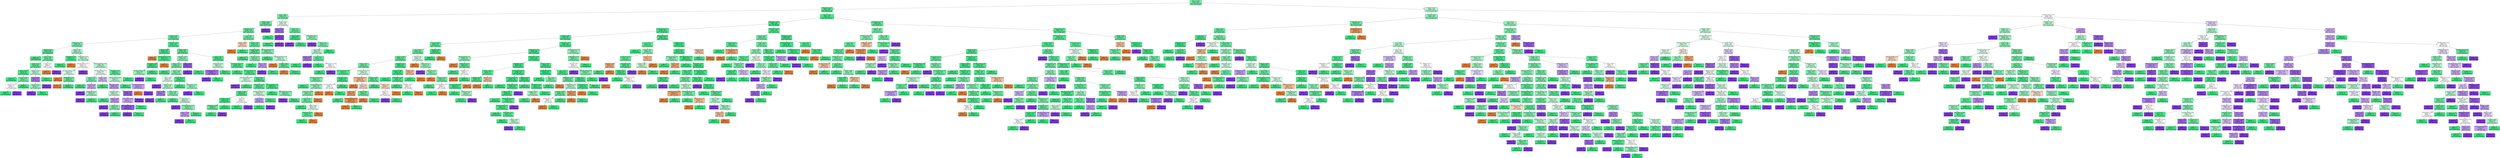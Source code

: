digraph Tree {
node [shape=box, style="filled", color="black", fontname="helvetica"] ;
edge [fontname="helvetica"] ;
0 [label="alcohol <= 10.625\nentropy = 0.936\nsamples = 5847\nvalue = [222, 4476, 1149]\nclass = Standard quality", fillcolor="#73eda6"] ;
1 [label="volatile_acidity <= 0.212\nentropy = 0.656\nsamples = 3471\nvalue = [156, 3042, 273]\nclass = Standard quality", fillcolor="#54e892"] ;
0 -> 1 [labeldistance=2.5, labelangle=45, headlabel="True"] ;
2 [label="density <= 0.998\nentropy = 0.897\nsamples = 710\nvalue = [16, 542, 152]\nclass = Standard quality", fillcolor="#75eda7"] ;
1 -> 2 ;
3 [label="sulphates <= 0.815\nentropy = 0.808\nsamples = 582\nvalue = [16.0, 473.0, 93.0]\nclass = Standard quality", fillcolor="#65eb9d"] ;
2 -> 3 ;
4 [label="fixed_acidity <= 8.45\nentropy = 0.786\nsamples = 575\nvalue = [16, 473, 86]\nclass = Standard quality", fillcolor="#62ea9b"] ;
3 -> 4 ;
5 [label="chlorides <= 0.044\nentropy = 0.747\nsamples = 534\nvalue = [9, 441, 84]\nclass = Standard quality", fillcolor="#62ea9b"] ;
4 -> 5 ;
6 [label="residual_sugar <= 1.85\nentropy = 0.95\nsamples = 223\nvalue = [7, 167, 49]\nclass = Standard quality", fillcolor="#79edaa"] ;
5 -> 6 ;
7 [label="alcohol <= 10.175\nentropy = 0.523\nsamples = 98\nvalue = [1.0, 88.0, 9.0]\nclass = Standard quality", fillcolor="#4fe88f"] ;
6 -> 7 ;
8 [label="entropy = 0.0\nsamples = 50\nvalue = [0, 50, 0]\nclass = Standard quality", fillcolor="#39e581"] ;
7 -> 8 ;
9 [label="density <= 0.994\nentropy = 0.836\nsamples = 48\nvalue = [1, 38, 9]\nclass = Standard quality", fillcolor="#6ceca1"] ;
7 -> 9 ;
10 [label="sulphates <= 0.6\nentropy = 0.667\nsamples = 46\nvalue = [0, 38, 8]\nclass = Standard quality", fillcolor="#63ea9c"] ;
9 -> 10 ;
11 [label="density <= 0.993\nentropy = 0.345\nsamples = 31\nvalue = [0, 29, 2]\nclass = Standard quality", fillcolor="#47e78a"] ;
10 -> 11 ;
12 [label="entropy = 0.0\nsamples = 22\nvalue = [0, 22, 0]\nclass = Standard quality", fillcolor="#39e581"] ;
11 -> 12 ;
13 [label="density <= 0.993\nentropy = 0.764\nsamples = 9\nvalue = [0, 7, 2]\nclass = Standard quality", fillcolor="#72eca5"] ;
11 -> 13 ;
14 [label="citric_acid <= 0.31\nentropy = 1.0\nsamples = 4\nvalue = [0, 2, 2]\nclass = Standard quality", fillcolor="#ffffff"] ;
13 -> 14 ;
15 [label="entropy = 0.0\nsamples = 2\nvalue = [0, 2, 0]\nclass = Standard quality", fillcolor="#39e581"] ;
14 -> 15 ;
16 [label="entropy = 0.0\nsamples = 2\nvalue = [0, 0, 2]\nclass = High quality", fillcolor="#8139e5"] ;
14 -> 16 ;
17 [label="entropy = 0.0\nsamples = 5\nvalue = [0, 5, 0]\nclass = Standard quality", fillcolor="#39e581"] ;
13 -> 17 ;
18 [label="sulphates <= 0.715\nentropy = 0.971\nsamples = 15\nvalue = [0, 9, 6]\nclass = Standard quality", fillcolor="#bdf6d5"] ;
10 -> 18 ;
19 [label="density <= 0.992\nentropy = 0.811\nsamples = 8\nvalue = [0, 2, 6]\nclass = High quality", fillcolor="#ab7bee"] ;
18 -> 19 ;
20 [label="citric_acid <= 0.34\nentropy = 0.918\nsamples = 3\nvalue = [0, 2, 1]\nclass = Standard quality", fillcolor="#9cf2c0"] ;
19 -> 20 ;
21 [label="entropy = 0.0\nsamples = 1\nvalue = [0, 0, 1]\nclass = High quality", fillcolor="#8139e5"] ;
20 -> 21 ;
22 [label="entropy = 0.0\nsamples = 2\nvalue = [0, 2, 0]\nclass = Standard quality", fillcolor="#39e581"] ;
20 -> 22 ;
23 [label="entropy = 0.0\nsamples = 5\nvalue = [0, 0, 5]\nclass = High quality", fillcolor="#8139e5"] ;
19 -> 23 ;
24 [label="entropy = 0.0\nsamples = 7\nvalue = [0, 7, 0]\nclass = Standard quality", fillcolor="#39e581"] ;
18 -> 24 ;
25 [label="alcohol <= 10.4\nentropy = 1.0\nsamples = 2\nvalue = [1, 0, 1]\nclass = Low quality", fillcolor="#ffffff"] ;
9 -> 25 ;
26 [label="entropy = 0.0\nsamples = 1\nvalue = [1, 0, 0]\nclass = Low quality", fillcolor="#e58139"] ;
25 -> 26 ;
27 [label="entropy = 0.0\nsamples = 1\nvalue = [0, 0, 1]\nclass = High quality", fillcolor="#8139e5"] ;
25 -> 27 ;
28 [label="alcohol <= 9.25\nentropy = 1.155\nsamples = 125\nvalue = [6, 79, 40]\nclass = Standard quality", fillcolor="#a4f3c5"] ;
6 -> 28 ;
29 [label="fixed_acidity <= 7.75\nentropy = 0.323\nsamples = 17\nvalue = [1, 16, 0]\nclass = Standard quality", fillcolor="#45e789"] ;
28 -> 29 ;
30 [label="entropy = 0.0\nsamples = 16\nvalue = [0, 16, 0]\nclass = Standard quality", fillcolor="#39e581"] ;
29 -> 30 ;
31 [label="entropy = 0.0\nsamples = 1\nvalue = [1, 0, 0]\nclass = Low quality", fillcolor="#e58139"] ;
29 -> 31 ;
32 [label="residual_sugar <= 2.75\nentropy = 1.19\nsamples = 108\nvalue = [5.0, 63.0, 40.0]\nclass = Standard quality", fillcolor="#bcf6d4"] ;
28 -> 32 ;
33 [label="free_sulfur_dioxide <= 27.5\nentropy = 1.577\nsamples = 14\nvalue = [4, 5, 5]\nclass = Standard quality", fillcolor="#ffffff"] ;
32 -> 33 ;
34 [label="total_sulfur_dioxide <= 116.5\nentropy = 0.991\nsamples = 9\nvalue = [4, 5, 0]\nclass = Standard quality", fillcolor="#d7fae6"] ;
33 -> 34 ;
35 [label="entropy = 0.0\nsamples = 3\nvalue = [3, 0, 0]\nclass = Low quality", fillcolor="#e58139"] ;
34 -> 35 ;
36 [label="residual_sugar <= 1.95\nentropy = 0.65\nsamples = 6\nvalue = [1, 5, 0]\nclass = Standard quality", fillcolor="#61ea9a"] ;
34 -> 36 ;
37 [label="entropy = 0.0\nsamples = 1\nvalue = [1, 0, 0]\nclass = Low quality", fillcolor="#e58139"] ;
36 -> 37 ;
38 [label="entropy = 0.0\nsamples = 5\nvalue = [0, 5, 0]\nclass = Standard quality", fillcolor="#39e581"] ;
36 -> 38 ;
39 [label="entropy = 0.0\nsamples = 5\nvalue = [0, 0, 5]\nclass = High quality", fillcolor="#8139e5"] ;
33 -> 39 ;
40 [label="total_sulfur_dioxide <= 152.5\nentropy = 1.03\nsamples = 94\nvalue = [1, 58, 35]\nclass = Standard quality", fillcolor="#b2f5ce"] ;
32 -> 40 ;
41 [label="free_sulfur_dioxide <= 28.5\nentropy = 0.995\nsamples = 72\nvalue = [0, 39, 33]\nclass = Standard quality", fillcolor="#e1fbec"] ;
40 -> 41 ;
42 [label="alcohol <= 10.3\nentropy = 0.797\nsamples = 29\nvalue = [0, 22, 7]\nclass = Standard quality", fillcolor="#78eda9"] ;
41 -> 42 ;
43 [label="entropy = 0.0\nsamples = 18\nvalue = [0, 18, 0]\nclass = Standard quality", fillcolor="#39e581"] ;
42 -> 43 ;
44 [label="citric_acid <= 0.29\nentropy = 0.946\nsamples = 11\nvalue = [0, 4, 7]\nclass = High quality", fillcolor="#c9aaf4"] ;
42 -> 44 ;
45 [label="entropy = 0.0\nsamples = 5\nvalue = [0, 0, 5]\nclass = High quality", fillcolor="#8139e5"] ;
44 -> 45 ;
46 [label="residual_sugar <= 4.35\nentropy = 0.918\nsamples = 6\nvalue = [0, 4, 2]\nclass = Standard quality", fillcolor="#9cf2c0"] ;
44 -> 46 ;
47 [label="entropy = 0.0\nsamples = 2\nvalue = [0, 0, 2]\nclass = High quality", fillcolor="#8139e5"] ;
46 -> 47 ;
48 [label="entropy = 0.0\nsamples = 4\nvalue = [0, 4, 0]\nclass = Standard quality", fillcolor="#39e581"] ;
46 -> 48 ;
49 [label="chlorides <= 0.034\nentropy = 0.968\nsamples = 43\nvalue = [0, 17, 26]\nclass = High quality", fillcolor="#d3baf6"] ;
41 -> 49 ;
50 [label="entropy = 0.0\nsamples = 4\nvalue = [0, 4, 0]\nclass = Standard quality", fillcolor="#39e581"] ;
49 -> 50 ;
51 [label="fixed_acidity <= 6.45\nentropy = 0.918\nsamples = 39\nvalue = [0, 13, 26]\nclass = High quality", fillcolor="#c09cf2"] ;
49 -> 51 ;
52 [label="citric_acid <= 0.315\nentropy = 0.971\nsamples = 15\nvalue = [0, 9, 6]\nclass = Standard quality", fillcolor="#bdf6d5"] ;
51 -> 52 ;
53 [label="entropy = 0.0\nsamples = 6\nvalue = [0, 6, 0]\nclass = Standard quality", fillcolor="#39e581"] ;
52 -> 53 ;
54 [label="chlorides <= 0.038\nentropy = 0.918\nsamples = 9\nvalue = [0, 3, 6]\nclass = High quality", fillcolor="#c09cf2"] ;
52 -> 54 ;
55 [label="entropy = 0.0\nsamples = 5\nvalue = [0, 0, 5]\nclass = High quality", fillcolor="#8139e5"] ;
54 -> 55 ;
56 [label="alcohol <= 9.6\nentropy = 0.811\nsamples = 4\nvalue = [0, 3, 1]\nclass = Standard quality", fillcolor="#7beeab"] ;
54 -> 56 ;
57 [label="entropy = 0.0\nsamples = 1\nvalue = [0, 0, 1]\nclass = High quality", fillcolor="#8139e5"] ;
56 -> 57 ;
58 [label="entropy = 0.0\nsamples = 3\nvalue = [0, 3, 0]\nclass = Standard quality", fillcolor="#39e581"] ;
56 -> 58 ;
59 [label="sulphates <= 0.435\nentropy = 0.65\nsamples = 24\nvalue = [0, 4, 20]\nclass = High quality", fillcolor="#9a61ea"] ;
51 -> 59 ;
60 [label="volatile_acidity <= 0.185\nentropy = 0.946\nsamples = 11\nvalue = [0, 4, 7]\nclass = High quality", fillcolor="#c9aaf4"] ;
59 -> 60 ;
61 [label="total_sulfur_dioxide <= 140.5\nentropy = 0.544\nsamples = 8\nvalue = [0, 1, 7]\nclass = High quality", fillcolor="#9355e9"] ;
60 -> 61 ;
62 [label="entropy = 0.0\nsamples = 7\nvalue = [0, 0, 7]\nclass = High quality", fillcolor="#8139e5"] ;
61 -> 62 ;
63 [label="entropy = 0.0\nsamples = 1\nvalue = [0, 1, 0]\nclass = Standard quality", fillcolor="#39e581"] ;
61 -> 63 ;
64 [label="entropy = 0.0\nsamples = 3\nvalue = [0, 3, 0]\nclass = Standard quality", fillcolor="#39e581"] ;
60 -> 64 ;
65 [label="entropy = 0.0\nsamples = 13\nvalue = [0, 0, 13]\nclass = High quality", fillcolor="#8139e5"] ;
59 -> 65 ;
66 [label="fixed_acidity <= 6.15\nentropy = 0.7\nsamples = 22\nvalue = [1, 19, 2]\nclass = Standard quality", fillcolor="#57e994"] ;
40 -> 66 ;
67 [label="total_sulfur_dioxide <= 166.5\nentropy = 1.379\nsamples = 7\nvalue = [1, 4, 2]\nclass = Standard quality", fillcolor="#b0f5cd"] ;
66 -> 67 ;
68 [label="entropy = 0.0\nsamples = 4\nvalue = [0, 4, 0]\nclass = Standard quality", fillcolor="#39e581"] ;
67 -> 68 ;
69 [label="free_sulfur_dioxide <= 47.0\nentropy = 0.918\nsamples = 3\nvalue = [1, 0, 2]\nclass = High quality", fillcolor="#c09cf2"] ;
67 -> 69 ;
70 [label="entropy = 0.0\nsamples = 1\nvalue = [1, 0, 0]\nclass = Low quality", fillcolor="#e58139"] ;
69 -> 70 ;
71 [label="entropy = 0.0\nsamples = 2\nvalue = [0, 0, 2]\nclass = High quality", fillcolor="#8139e5"] ;
69 -> 71 ;
72 [label="entropy = 0.0\nsamples = 15\nvalue = [0, 15, 0]\nclass = Standard quality", fillcolor="#39e581"] ;
66 -> 72 ;
73 [label="fixed_acidity <= 6.35\nentropy = 0.562\nsamples = 311\nvalue = [2, 274, 35]\nclass = Standard quality", fillcolor="#54e892"] ;
5 -> 73 ;
74 [label="sulphates <= 0.35\nentropy = 0.351\nsamples = 56\nvalue = [2, 53, 1]\nclass = Standard quality", fillcolor="#44e688"] ;
73 -> 74 ;
75 [label="entropy = 0.0\nsamples = 1\nvalue = [1, 0, 0]\nclass = Low quality", fillcolor="#e58139"] ;
74 -> 75 ;
76 [label="total_sulfur_dioxide <= 194.0\nentropy = 0.262\nsamples = 55\nvalue = [1, 53, 1]\nclass = Standard quality", fillcolor="#40e686"] ;
74 -> 76 ;
77 [label="fixed_acidity <= 5.25\nentropy = 0.133\nsamples = 54\nvalue = [0, 53, 1]\nclass = Standard quality", fillcolor="#3de583"] ;
76 -> 77 ;
78 [label="free_sulfur_dioxide <= 29.0\nentropy = 0.918\nsamples = 3\nvalue = [0, 2, 1]\nclass = Standard quality", fillcolor="#9cf2c0"] ;
77 -> 78 ;
79 [label="entropy = 0.0\nsamples = 1\nvalue = [0, 0, 1]\nclass = High quality", fillcolor="#8139e5"] ;
78 -> 79 ;
80 [label="entropy = 0.0\nsamples = 2\nvalue = [0, 2, 0]\nclass = Standard quality", fillcolor="#39e581"] ;
78 -> 80 ;
81 [label="entropy = 0.0\nsamples = 51\nvalue = [0, 51, 0]\nclass = Standard quality", fillcolor="#39e581"] ;
77 -> 81 ;
82 [label="entropy = 0.0\nsamples = 1\nvalue = [1, 0, 0]\nclass = Low quality", fillcolor="#e58139"] ;
76 -> 82 ;
83 [label="density <= 0.994\nentropy = 0.567\nsamples = 255\nvalue = [0, 221, 34]\nclass = Standard quality", fillcolor="#57e994"] ;
73 -> 83 ;
84 [label="sulphates <= 0.605\nentropy = 0.879\nsamples = 57\nvalue = [0, 40, 17]\nclass = Standard quality", fillcolor="#8df0b7"] ;
83 -> 84 ;
85 [label="alcohol <= 9.25\nentropy = 0.76\nsamples = 50\nvalue = [0, 39, 11]\nclass = Standard quality", fillcolor="#71eca5"] ;
84 -> 85 ;
86 [label="entropy = 0.0\nsamples = 11\nvalue = [0, 11, 0]\nclass = Standard quality", fillcolor="#39e581"] ;
85 -> 86 ;
87 [label="alcohol <= 10.15\nentropy = 0.858\nsamples = 39\nvalue = [0, 28, 11]\nclass = Standard quality", fillcolor="#87efb2"] ;
85 -> 87 ;
88 [label="alcohol <= 9.5\nentropy = 0.994\nsamples = 22\nvalue = [0, 12, 10]\nclass = Standard quality", fillcolor="#defbea"] ;
87 -> 88 ;
89 [label="entropy = 0.0\nsamples = 3\nvalue = [0, 0, 3]\nclass = High quality", fillcolor="#8139e5"] ;
88 -> 89 ;
90 [label="chlorides <= 0.046\nentropy = 0.949\nsamples = 19\nvalue = [0, 12, 7]\nclass = Standard quality", fillcolor="#acf4ca"] ;
88 -> 90 ;
91 [label="density <= 0.994\nentropy = 0.811\nsamples = 4\nvalue = [0, 1, 3]\nclass = High quality", fillcolor="#ab7bee"] ;
90 -> 91 ;
92 [label="entropy = 0.0\nsamples = 3\nvalue = [0, 0, 3]\nclass = High quality", fillcolor="#8139e5"] ;
91 -> 92 ;
93 [label="entropy = 0.0\nsamples = 1\nvalue = [0, 1, 0]\nclass = Standard quality", fillcolor="#39e581"] ;
91 -> 93 ;
94 [label="density <= 0.993\nentropy = 0.837\nsamples = 15\nvalue = [0, 11, 4]\nclass = Standard quality", fillcolor="#81eeaf"] ;
90 -> 94 ;
95 [label="entropy = 0.0\nsamples = 5\nvalue = [0, 5, 0]\nclass = Standard quality", fillcolor="#39e581"] ;
94 -> 95 ;
96 [label="pH <= 3.17\nentropy = 0.971\nsamples = 10\nvalue = [0, 6, 4]\nclass = Standard quality", fillcolor="#bdf6d5"] ;
94 -> 96 ;
97 [label="entropy = 0.0\nsamples = 2\nvalue = [0, 0, 2]\nclass = High quality", fillcolor="#8139e5"] ;
96 -> 97 ;
98 [label="total_sulfur_dioxide <= 135.5\nentropy = 0.811\nsamples = 8\nvalue = [0, 6, 2]\nclass = Standard quality", fillcolor="#7beeab"] ;
96 -> 98 ;
99 [label="sulphates <= 0.505\nentropy = 0.918\nsamples = 3\nvalue = [0, 1, 2]\nclass = High quality", fillcolor="#c09cf2"] ;
98 -> 99 ;
100 [label="entropy = 0.0\nsamples = 2\nvalue = [0, 0, 2]\nclass = High quality", fillcolor="#8139e5"] ;
99 -> 100 ;
101 [label="entropy = 0.0\nsamples = 1\nvalue = [0, 1, 0]\nclass = Standard quality", fillcolor="#39e581"] ;
99 -> 101 ;
102 [label="entropy = 0.0\nsamples = 5\nvalue = [0, 5, 0]\nclass = Standard quality", fillcolor="#39e581"] ;
98 -> 102 ;
103 [label="residual_sugar <= 2.1\nentropy = 0.323\nsamples = 17\nvalue = [0, 16, 1]\nclass = Standard quality", fillcolor="#45e789"] ;
87 -> 103 ;
104 [label="entropy = 0.0\nsamples = 14\nvalue = [0, 14, 0]\nclass = Standard quality", fillcolor="#39e581"] ;
103 -> 104 ;
105 [label="residual_sugar <= 4.35\nentropy = 0.918\nsamples = 3\nvalue = [0, 2, 1]\nclass = Standard quality", fillcolor="#9cf2c0"] ;
103 -> 105 ;
106 [label="entropy = 0.0\nsamples = 1\nvalue = [0, 0, 1]\nclass = High quality", fillcolor="#8139e5"] ;
105 -> 106 ;
107 [label="entropy = 0.0\nsamples = 2\nvalue = [0, 2, 0]\nclass = Standard quality", fillcolor="#39e581"] ;
105 -> 107 ;
108 [label="chlorides <= 0.054\nentropy = 0.592\nsamples = 7\nvalue = [0, 1, 6]\nclass = High quality", fillcolor="#965ae9"] ;
84 -> 108 ;
109 [label="entropy = 0.0\nsamples = 6\nvalue = [0, 0, 6]\nclass = High quality", fillcolor="#8139e5"] ;
108 -> 109 ;
110 [label="entropy = 0.0\nsamples = 1\nvalue = [0, 1, 0]\nclass = Standard quality", fillcolor="#39e581"] ;
108 -> 110 ;
111 [label="alcohol <= 9.05\nentropy = 0.422\nsamples = 198\nvalue = [0, 181, 17]\nclass = Standard quality", fillcolor="#4ce78d"] ;
83 -> 111 ;
112 [label="residual_sugar <= 8.25\nentropy = 0.971\nsamples = 10\nvalue = [0, 6, 4]\nclass = Standard quality", fillcolor="#bdf6d5"] ;
111 -> 112 ;
113 [label="total_sulfur_dioxide <= 174.0\nentropy = 0.722\nsamples = 5\nvalue = [0, 1, 4]\nclass = High quality", fillcolor="#a06aec"] ;
112 -> 113 ;
114 [label="entropy = 0.0\nsamples = 4\nvalue = [0, 0, 4]\nclass = High quality", fillcolor="#8139e5"] ;
113 -> 114 ;
115 [label="entropy = 0.0\nsamples = 1\nvalue = [0, 1, 0]\nclass = Standard quality", fillcolor="#39e581"] ;
113 -> 115 ;
116 [label="entropy = 0.0\nsamples = 5\nvalue = [0, 5, 0]\nclass = Standard quality", fillcolor="#39e581"] ;
112 -> 116 ;
117 [label="free_sulfur_dioxide <= 27.5\nentropy = 0.363\nsamples = 188\nvalue = [0, 175, 13]\nclass = Standard quality", fillcolor="#48e78a"] ;
111 -> 117 ;
118 [label="entropy = 0.0\nsamples = 44\nvalue = [0, 44, 0]\nclass = Standard quality", fillcolor="#39e581"] ;
117 -> 118 ;
119 [label="free_sulfur_dioxide <= 29.5\nentropy = 0.437\nsamples = 144\nvalue = [0, 131, 13]\nclass = Standard quality", fillcolor="#4de88e"] ;
117 -> 119 ;
120 [label="total_sulfur_dioxide <= 130.0\nentropy = 0.985\nsamples = 7\nvalue = [0, 4, 3]\nclass = Standard quality", fillcolor="#cef8e0"] ;
119 -> 120 ;
121 [label="entropy = 0.0\nsamples = 3\nvalue = [0, 0, 3]\nclass = High quality", fillcolor="#8139e5"] ;
120 -> 121 ;
122 [label="entropy = 0.0\nsamples = 4\nvalue = [0, 4, 0]\nclass = Standard quality", fillcolor="#39e581"] ;
120 -> 122 ;
123 [label="pH <= 3.205\nentropy = 0.377\nsamples = 137\nvalue = [0, 127, 10]\nclass = Standard quality", fillcolor="#49e78b"] ;
119 -> 123 ;
124 [label="volatile_acidity <= 0.195\nentropy = 0.579\nsamples = 58\nvalue = [0, 50, 8]\nclass = Standard quality", fillcolor="#59e995"] ;
123 -> 124 ;
125 [label="chlorides <= 0.063\nentropy = 0.414\nsamples = 48\nvalue = [0, 44, 4]\nclass = Standard quality", fillcolor="#4be78c"] ;
124 -> 125 ;
126 [label="sulphates <= 0.365\nentropy = 0.162\nsamples = 42\nvalue = [0, 41, 1]\nclass = Standard quality", fillcolor="#3ee684"] ;
125 -> 126 ;
127 [label="volatile_acidity <= 0.145\nentropy = 0.65\nsamples = 6\nvalue = [0, 5, 1]\nclass = Standard quality", fillcolor="#61ea9a"] ;
126 -> 127 ;
128 [label="entropy = 0.0\nsamples = 5\nvalue = [0, 5, 0]\nclass = Standard quality", fillcolor="#39e581"] ;
127 -> 128 ;
129 [label="entropy = 0.0\nsamples = 1\nvalue = [0, 0, 1]\nclass = High quality", fillcolor="#8139e5"] ;
127 -> 129 ;
130 [label="entropy = 0.0\nsamples = 36\nvalue = [0, 36, 0]\nclass = Standard quality", fillcolor="#39e581"] ;
126 -> 130 ;
131 [label="pH <= 3.155\nentropy = 1.0\nsamples = 6\nvalue = [0, 3, 3]\nclass = Standard quality", fillcolor="#ffffff"] ;
125 -> 131 ;
132 [label="entropy = 0.0\nsamples = 3\nvalue = [0, 3, 0]\nclass = Standard quality", fillcolor="#39e581"] ;
131 -> 132 ;
133 [label="entropy = 0.0\nsamples = 3\nvalue = [0, 0, 3]\nclass = High quality", fillcolor="#8139e5"] ;
131 -> 133 ;
134 [label="free_sulfur_dioxide <= 48.0\nentropy = 0.971\nsamples = 10\nvalue = [0, 6, 4]\nclass = Standard quality", fillcolor="#bdf6d5"] ;
124 -> 134 ;
135 [label="pH <= 3.01\nentropy = 0.918\nsamples = 6\nvalue = [0, 2, 4]\nclass = High quality", fillcolor="#c09cf2"] ;
134 -> 135 ;
136 [label="entropy = 0.0\nsamples = 2\nvalue = [0, 2, 0]\nclass = Standard quality", fillcolor="#39e581"] ;
135 -> 136 ;
137 [label="entropy = 0.0\nsamples = 4\nvalue = [0, 0, 4]\nclass = High quality", fillcolor="#8139e5"] ;
135 -> 137 ;
138 [label="entropy = 0.0\nsamples = 4\nvalue = [0, 4, 0]\nclass = Standard quality", fillcolor="#39e581"] ;
134 -> 138 ;
139 [label="free_sulfur_dioxide <= 57.5\nentropy = 0.17\nsamples = 79\nvalue = [0, 77, 2]\nclass = Standard quality", fillcolor="#3ee684"] ;
123 -> 139 ;
140 [label="entropy = 0.0\nsamples = 71\nvalue = [0, 71, 0]\nclass = Standard quality", fillcolor="#39e581"] ;
139 -> 140 ;
141 [label="total_sulfur_dioxide <= 160.0\nentropy = 0.811\nsamples = 8\nvalue = [0, 6, 2]\nclass = Standard quality", fillcolor="#7beeab"] ;
139 -> 141 ;
142 [label="entropy = 0.0\nsamples = 2\nvalue = [0, 0, 2]\nclass = High quality", fillcolor="#8139e5"] ;
141 -> 142 ;
143 [label="entropy = 0.0\nsamples = 6\nvalue = [0, 6, 0]\nclass = Standard quality", fillcolor="#39e581"] ;
141 -> 143 ;
144 [label="pH <= 2.895\nentropy = 0.927\nsamples = 41\nvalue = [7.0, 32.0, 2.0]\nclass = Standard quality", fillcolor="#6deca2"] ;
4 -> 144 ;
145 [label="sulphates <= 0.365\nentropy = 0.971\nsamples = 5\nvalue = [3, 2, 0]\nclass = Low quality", fillcolor="#f6d5bd"] ;
144 -> 145 ;
146 [label="entropy = 0.0\nsamples = 3\nvalue = [3, 0, 0]\nclass = Low quality", fillcolor="#e58139"] ;
145 -> 146 ;
147 [label="entropy = 0.0\nsamples = 2\nvalue = [0, 2, 0]\nclass = Standard quality", fillcolor="#39e581"] ;
145 -> 147 ;
148 [label="chlorides <= 0.044\nentropy = 0.803\nsamples = 36\nvalue = [4, 30, 2]\nclass = Standard quality", fillcolor="#5eea99"] ;
144 -> 148 ;
149 [label="chlorides <= 0.039\nentropy = 0.485\nsamples = 19\nvalue = [0, 17, 2]\nclass = Standard quality", fillcolor="#50e890"] ;
148 -> 149 ;
150 [label="entropy = 0.0\nsamples = 11\nvalue = [0, 11, 0]\nclass = Standard quality", fillcolor="#39e581"] ;
149 -> 150 ;
151 [label="citric_acid <= 0.39\nentropy = 0.811\nsamples = 8\nvalue = [0, 6, 2]\nclass = Standard quality", fillcolor="#7beeab"] ;
149 -> 151 ;
152 [label="entropy = 0.0\nsamples = 5\nvalue = [0, 5, 0]\nclass = Standard quality", fillcolor="#39e581"] ;
151 -> 152 ;
153 [label="alcohol <= 10.35\nentropy = 0.918\nsamples = 3\nvalue = [0, 1, 2]\nclass = High quality", fillcolor="#c09cf2"] ;
151 -> 153 ;
154 [label="entropy = 0.0\nsamples = 2\nvalue = [0, 0, 2]\nclass = High quality", fillcolor="#8139e5"] ;
153 -> 154 ;
155 [label="entropy = 0.0\nsamples = 1\nvalue = [0, 1, 0]\nclass = Standard quality", fillcolor="#39e581"] ;
153 -> 155 ;
156 [label="total_sulfur_dioxide <= 99.0\nentropy = 0.787\nsamples = 17\nvalue = [4, 13, 0]\nclass = Standard quality", fillcolor="#76eda8"] ;
148 -> 156 ;
157 [label="entropy = 0.0\nsamples = 7\nvalue = [0, 7, 0]\nclass = Standard quality", fillcolor="#39e581"] ;
156 -> 157 ;
158 [label="total_sulfur_dioxide <= 112.0\nentropy = 0.971\nsamples = 10\nvalue = [4, 6, 0]\nclass = Standard quality", fillcolor="#bdf6d5"] ;
156 -> 158 ;
159 [label="entropy = 0.0\nsamples = 3\nvalue = [3, 0, 0]\nclass = Low quality", fillcolor="#e58139"] ;
158 -> 159 ;
160 [label="alcohol <= 9.25\nentropy = 0.592\nsamples = 7\nvalue = [1, 6, 0]\nclass = Standard quality", fillcolor="#5ae996"] ;
158 -> 160 ;
161 [label="entropy = 0.0\nsamples = 1\nvalue = [1, 0, 0]\nclass = Low quality", fillcolor="#e58139"] ;
160 -> 161 ;
162 [label="entropy = 0.0\nsamples = 6\nvalue = [0, 6, 0]\nclass = Standard quality", fillcolor="#39e581"] ;
160 -> 162 ;
163 [label="entropy = 0.0\nsamples = 7\nvalue = [0, 0, 7]\nclass = High quality", fillcolor="#8139e5"] ;
3 -> 163 ;
164 [label="citric_acid <= 0.305\nentropy = 0.996\nsamples = 128\nvalue = [0, 69, 59]\nclass = Standard quality", fillcolor="#e2fbed"] ;
2 -> 164 ;
165 [label="chlorides <= 0.048\nentropy = 0.754\nsamples = 60\nvalue = [0, 13, 47]\nclass = High quality", fillcolor="#a470ec"] ;
164 -> 165 ;
166 [label="entropy = 0.0\nsamples = 10\nvalue = [0, 10, 0]\nclass = Standard quality", fillcolor="#39e581"] ;
165 -> 166 ;
167 [label="fixed_acidity <= 6.7\nentropy = 0.327\nsamples = 50\nvalue = [0, 3, 47]\nclass = High quality", fillcolor="#8946e7"] ;
165 -> 167 ;
168 [label="entropy = 0.0\nsamples = 3\nvalue = [0, 3, 0]\nclass = Standard quality", fillcolor="#39e581"] ;
167 -> 168 ;
169 [label="entropy = 0.0\nsamples = 47\nvalue = [0, 0, 47]\nclass = High quality", fillcolor="#8139e5"] ;
167 -> 169 ;
170 [label="density <= 1.0\nentropy = 0.672\nsamples = 68\nvalue = [0, 56, 12]\nclass = Standard quality", fillcolor="#63eb9c"] ;
164 -> 170 ;
171 [label="density <= 0.998\nentropy = 0.201\nsamples = 32\nvalue = [0, 31, 1]\nclass = Standard quality", fillcolor="#3fe685"] ;
170 -> 171 ;
172 [label="entropy = 0.0\nsamples = 1\nvalue = [0, 0, 1]\nclass = High quality", fillcolor="#8139e5"] ;
171 -> 172 ;
173 [label="entropy = 0.0\nsamples = 31\nvalue = [0, 31, 0]\nclass = Standard quality", fillcolor="#39e581"] ;
171 -> 173 ;
174 [label="volatile_acidity <= 0.175\nentropy = 0.888\nsamples = 36\nvalue = [0, 25, 11]\nclass = Standard quality", fillcolor="#90f0b8"] ;
170 -> 174 ;
175 [label="entropy = 0.0\nsamples = 3\nvalue = [0, 0, 3]\nclass = High quality", fillcolor="#8139e5"] ;
174 -> 175 ;
176 [label="density <= 1.0\nentropy = 0.799\nsamples = 33\nvalue = [0, 25, 8]\nclass = Standard quality", fillcolor="#78eda9"] ;
174 -> 176 ;
177 [label="pH <= 3.255\nentropy = 0.959\nsamples = 21\nvalue = [0, 13, 8]\nclass = Standard quality", fillcolor="#b3f5cf"] ;
176 -> 177 ;
178 [label="sulphates <= 0.485\nentropy = 0.811\nsamples = 8\nvalue = [0, 2, 6]\nclass = High quality", fillcolor="#ab7bee"] ;
177 -> 178 ;
179 [label="entropy = 0.0\nsamples = 2\nvalue = [0, 2, 0]\nclass = Standard quality", fillcolor="#39e581"] ;
178 -> 179 ;
180 [label="entropy = 0.0\nsamples = 6\nvalue = [0, 0, 6]\nclass = High quality", fillcolor="#8139e5"] ;
178 -> 180 ;
181 [label="pH <= 3.4\nentropy = 0.619\nsamples = 13\nvalue = [0, 11, 2]\nclass = Standard quality", fillcolor="#5dea98"] ;
177 -> 181 ;
182 [label="entropy = 0.0\nsamples = 9\nvalue = [0, 9, 0]\nclass = Standard quality", fillcolor="#39e581"] ;
181 -> 182 ;
183 [label="residual_sugar <= 14.325\nentropy = 1.0\nsamples = 4\nvalue = [0, 2, 2]\nclass = Standard quality", fillcolor="#ffffff"] ;
181 -> 183 ;
184 [label="entropy = 0.0\nsamples = 2\nvalue = [0, 2, 0]\nclass = Standard quality", fillcolor="#39e581"] ;
183 -> 184 ;
185 [label="entropy = 0.0\nsamples = 2\nvalue = [0, 0, 2]\nclass = High quality", fillcolor="#8139e5"] ;
183 -> 185 ;
186 [label="entropy = 0.0\nsamples = 12\nvalue = [0, 12, 0]\nclass = Standard quality", fillcolor="#39e581"] ;
176 -> 186 ;
187 [label="alcohol <= 9.925\nentropy = 0.546\nsamples = 2761\nvalue = [140.0, 2500.0, 121.0]\nclass = Standard quality", fillcolor="#4de88e"] ;
1 -> 187 ;
188 [label="residual_sugar <= 13.05\nentropy = 0.447\nsamples = 1943\nvalue = [94, 1800, 49]\nclass = Standard quality", fillcolor="#48e78b"] ;
187 -> 188 ;
189 [label="free_sulfur_dioxide <= 27.5\nentropy = 0.386\nsamples = 1577\nvalue = [86, 1475, 16]\nclass = Standard quality", fillcolor="#47e78a"] ;
188 -> 189 ;
190 [label="sulphates <= 0.515\nentropy = 0.507\nsamples = 780\nvalue = [64, 706, 10]\nclass = Standard quality", fillcolor="#4de88e"] ;
189 -> 190 ;
191 [label="citric_acid <= 0.405\nentropy = 0.674\nsamples = 277\nvalue = [42, 233, 2]\nclass = Standard quality", fillcolor="#5eea99"] ;
190 -> 191 ;
192 [label="pH <= 3.365\nentropy = 0.756\nsamples = 225\nvalue = [41, 182, 2]\nclass = Standard quality", fillcolor="#67eb9e"] ;
191 -> 192 ;
193 [label="chlorides <= 0.069\nentropy = 0.672\nsamples = 203\nvalue = [32, 170, 1]\nclass = Standard quality", fillcolor="#5fea99"] ;
192 -> 193 ;
194 [label="density <= 0.995\nentropy = 0.8\nsamples = 134\nvalue = [28, 105, 1]\nclass = Standard quality", fillcolor="#6feca3"] ;
193 -> 194 ;
195 [label="total_sulfur_dioxide <= 114.0\nentropy = 0.5\nsamples = 91\nvalue = [10, 81, 0]\nclass = Standard quality", fillcolor="#51e891"] ;
194 -> 195 ;
196 [label="total_sulfur_dioxide <= 77.0\nentropy = 0.769\nsamples = 40\nvalue = [9, 31, 0]\nclass = Standard quality", fillcolor="#72eda6"] ;
195 -> 196 ;
197 [label="entropy = 0.0\nsamples = 11\nvalue = [0, 11, 0]\nclass = Standard quality", fillcolor="#39e581"] ;
196 -> 197 ;
198 [label="free_sulfur_dioxide <= 26.5\nentropy = 0.894\nsamples = 29\nvalue = [9, 20, 0]\nclass = Standard quality", fillcolor="#92f1ba"] ;
196 -> 198 ;
199 [label="volatile_acidity <= 0.598\nentropy = 0.826\nsamples = 27\nvalue = [7, 20, 0]\nclass = Standard quality", fillcolor="#7eeead"] ;
198 -> 199 ;
200 [label="alcohol <= 9.45\nentropy = 0.722\nsamples = 25\nvalue = [5, 20, 0]\nclass = Standard quality", fillcolor="#6aeca0"] ;
199 -> 200 ;
201 [label="entropy = 0.0\nsamples = 14\nvalue = [0, 14, 0]\nclass = Standard quality", fillcolor="#39e581"] ;
200 -> 201 ;
202 [label="density <= 0.994\nentropy = 0.994\nsamples = 11\nvalue = [5, 6, 0]\nclass = Standard quality", fillcolor="#defbea"] ;
200 -> 202 ;
203 [label="volatile_acidity <= 0.49\nentropy = 0.592\nsamples = 7\nvalue = [1, 6, 0]\nclass = Standard quality", fillcolor="#5ae996"] ;
202 -> 203 ;
204 [label="entropy = 0.0\nsamples = 6\nvalue = [0, 6, 0]\nclass = Standard quality", fillcolor="#39e581"] ;
203 -> 204 ;
205 [label="entropy = 0.0\nsamples = 1\nvalue = [1, 0, 0]\nclass = Low quality", fillcolor="#e58139"] ;
203 -> 205 ;
206 [label="entropy = 0.0\nsamples = 4\nvalue = [4, 0, 0]\nclass = Low quality", fillcolor="#e58139"] ;
202 -> 206 ;
207 [label="entropy = 0.0\nsamples = 2\nvalue = [2, 0, 0]\nclass = Low quality", fillcolor="#e58139"] ;
199 -> 207 ;
208 [label="entropy = 0.0\nsamples = 2\nvalue = [2, 0, 0]\nclass = Low quality", fillcolor="#e58139"] ;
198 -> 208 ;
209 [label="chlorides <= 0.035\nentropy = 0.139\nsamples = 51\nvalue = [1, 50, 0]\nclass = Standard quality", fillcolor="#3de684"] ;
195 -> 209 ;
210 [label="free_sulfur_dioxide <= 13.0\nentropy = 1.0\nsamples = 2\nvalue = [1, 1, 0]\nclass = Low quality", fillcolor="#ffffff"] ;
209 -> 210 ;
211 [label="entropy = 0.0\nsamples = 1\nvalue = [1, 0, 0]\nclass = Low quality", fillcolor="#e58139"] ;
210 -> 211 ;
212 [label="entropy = 0.0\nsamples = 1\nvalue = [0, 1, 0]\nclass = Standard quality", fillcolor="#39e581"] ;
210 -> 212 ;
213 [label="entropy = 0.0\nsamples = 49\nvalue = [0, 49, 0]\nclass = Standard quality", fillcolor="#39e581"] ;
209 -> 213 ;
214 [label="free_sulfur_dioxide <= 20.5\nentropy = 1.122\nsamples = 43\nvalue = [18, 24, 1]\nclass = Standard quality", fillcolor="#cff9e1"] ;
194 -> 214 ;
215 [label="total_sulfur_dioxide <= 114.5\nentropy = 0.887\nsamples = 23\nvalue = [16, 7, 0]\nclass = Low quality", fillcolor="#f0b890"] ;
214 -> 215 ;
216 [label="entropy = 0.0\nsamples = 6\nvalue = [6, 0, 0]\nclass = Low quality", fillcolor="#e58139"] ;
215 -> 216 ;
217 [label="pH <= 3.18\nentropy = 0.977\nsamples = 17\nvalue = [10, 7, 0]\nclass = Low quality", fillcolor="#f7d9c4"] ;
215 -> 217 ;
218 [label="alcohol <= 9.0\nentropy = 0.684\nsamples = 11\nvalue = [9, 2, 0]\nclass = Low quality", fillcolor="#eb9d65"] ;
217 -> 218 ;
219 [label="entropy = 0.0\nsamples = 1\nvalue = [0, 1, 0]\nclass = Standard quality", fillcolor="#39e581"] ;
218 -> 219 ;
220 [label="total_sulfur_dioxide <= 183.0\nentropy = 0.469\nsamples = 10\nvalue = [9, 1, 0]\nclass = Low quality", fillcolor="#e88f4f"] ;
218 -> 220 ;
221 [label="entropy = 0.0\nsamples = 9\nvalue = [9, 0, 0]\nclass = Low quality", fillcolor="#e58139"] ;
220 -> 221 ;
222 [label="entropy = 0.0\nsamples = 1\nvalue = [0, 1, 0]\nclass = Standard quality", fillcolor="#39e581"] ;
220 -> 222 ;
223 [label="alcohol <= 8.95\nentropy = 0.65\nsamples = 6\nvalue = [1, 5, 0]\nclass = Standard quality", fillcolor="#61ea9a"] ;
217 -> 223 ;
224 [label="entropy = 0.0\nsamples = 1\nvalue = [1, 0, 0]\nclass = Low quality", fillcolor="#e58139"] ;
223 -> 224 ;
225 [label="entropy = 0.0\nsamples = 5\nvalue = [0, 5, 0]\nclass = Standard quality", fillcolor="#39e581"] ;
223 -> 225 ;
226 [label="chlorides <= 0.053\nentropy = 0.748\nsamples = 20\nvalue = [2, 17, 1]\nclass = Standard quality", fillcolor="#5ae996"] ;
214 -> 226 ;
227 [label="entropy = 0.0\nsamples = 16\nvalue = [0, 16, 0]\nclass = Standard quality", fillcolor="#39e581"] ;
226 -> 227 ;
228 [label="alcohol <= 9.45\nentropy = 1.5\nsamples = 4\nvalue = [2, 1, 1]\nclass = Low quality", fillcolor="#f6d5bd"] ;
226 -> 228 ;
229 [label="alcohol <= 9.1\nentropy = 1.0\nsamples = 2\nvalue = [0, 1, 1]\nclass = Standard quality", fillcolor="#ffffff"] ;
228 -> 229 ;
230 [label="entropy = 0.0\nsamples = 1\nvalue = [0, 0, 1]\nclass = High quality", fillcolor="#8139e5"] ;
229 -> 230 ;
231 [label="entropy = 0.0\nsamples = 1\nvalue = [0, 1, 0]\nclass = Standard quality", fillcolor="#39e581"] ;
229 -> 231 ;
232 [label="entropy = 0.0\nsamples = 2\nvalue = [2, 0, 0]\nclass = Low quality", fillcolor="#e58139"] ;
228 -> 232 ;
233 [label="chlorides <= 0.128\nentropy = 0.319\nsamples = 69\nvalue = [4, 65, 0]\nclass = Standard quality", fillcolor="#45e789"] ;
193 -> 233 ;
234 [label="citric_acid <= 0.265\nentropy = 0.196\nsamples = 66\nvalue = [2, 64, 0]\nclass = Standard quality", fillcolor="#3fe685"] ;
233 -> 234 ;
235 [label="entropy = 0.0\nsamples = 45\nvalue = [0, 45, 0]\nclass = Standard quality", fillcolor="#39e581"] ;
234 -> 235 ;
236 [label="volatile_acidity <= 0.605\nentropy = 0.454\nsamples = 21\nvalue = [2, 19, 0]\nclass = Standard quality", fillcolor="#4ee88e"] ;
234 -> 236 ;
237 [label="entropy = 0.0\nsamples = 17\nvalue = [0, 17, 0]\nclass = Standard quality", fillcolor="#39e581"] ;
236 -> 237 ;
238 [label="chlorides <= 0.08\nentropy = 1.0\nsamples = 4\nvalue = [2, 2, 0]\nclass = Low quality", fillcolor="#ffffff"] ;
236 -> 238 ;
239 [label="entropy = 0.0\nsamples = 2\nvalue = [0, 2, 0]\nclass = Standard quality", fillcolor="#39e581"] ;
238 -> 239 ;
240 [label="entropy = 0.0\nsamples = 2\nvalue = [2, 0, 0]\nclass = Low quality", fillcolor="#e58139"] ;
238 -> 240 ;
241 [label="sulphates <= 0.4\nentropy = 0.918\nsamples = 3\nvalue = [2, 1, 0]\nclass = Low quality", fillcolor="#f2c09c"] ;
233 -> 241 ;
242 [label="entropy = 0.0\nsamples = 1\nvalue = [0, 1, 0]\nclass = Standard quality", fillcolor="#39e581"] ;
241 -> 242 ;
243 [label="entropy = 0.0\nsamples = 2\nvalue = [2, 0, 0]\nclass = Low quality", fillcolor="#e58139"] ;
241 -> 243 ;
244 [label="alcohol <= 9.075\nentropy = 1.207\nsamples = 22\nvalue = [9, 12, 1]\nclass = Standard quality", fillcolor="#d1f9e2"] ;
192 -> 244 ;
245 [label="entropy = 0.0\nsamples = 4\nvalue = [4, 0, 0]\nclass = Low quality", fillcolor="#e58139"] ;
244 -> 245 ;
246 [label="residual_sugar <= 1.3\nentropy = 1.135\nsamples = 18\nvalue = [5, 12, 1]\nclass = Standard quality", fillcolor="#94f1bb"] ;
244 -> 246 ;
247 [label="entropy = 0.0\nsamples = 1\nvalue = [0, 0, 1]\nclass = High quality", fillcolor="#8139e5"] ;
246 -> 247 ;
248 [label="fixed_acidity <= 5.75\nentropy = 0.874\nsamples = 17\nvalue = [5, 12, 0]\nclass = Standard quality", fillcolor="#8bf0b5"] ;
246 -> 248 ;
249 [label="entropy = 0.0\nsamples = 2\nvalue = [2, 0, 0]\nclass = Low quality", fillcolor="#e58139"] ;
248 -> 249 ;
250 [label="chlorides <= 0.078\nentropy = 0.722\nsamples = 15\nvalue = [3, 12, 0]\nclass = Standard quality", fillcolor="#6aeca0"] ;
248 -> 250 ;
251 [label="entropy = 0.0\nsamples = 9\nvalue = [0, 9, 0]\nclass = Standard quality", fillcolor="#39e581"] ;
250 -> 251 ;
252 [label="free_sulfur_dioxide <= 11.0\nentropy = 1.0\nsamples = 6\nvalue = [3, 3, 0]\nclass = Low quality", fillcolor="#ffffff"] ;
250 -> 252 ;
253 [label="entropy = 0.0\nsamples = 3\nvalue = [0, 3, 0]\nclass = Standard quality", fillcolor="#39e581"] ;
252 -> 253 ;
254 [label="entropy = 0.0\nsamples = 3\nvalue = [3, 0, 0]\nclass = Low quality", fillcolor="#e58139"] ;
252 -> 254 ;
255 [label="citric_acid <= 0.81\nentropy = 0.137\nsamples = 52\nvalue = [1, 51, 0]\nclass = Standard quality", fillcolor="#3de683"] ;
191 -> 255 ;
256 [label="entropy = 0.0\nsamples = 51\nvalue = [0, 51, 0]\nclass = Standard quality", fillcolor="#39e581"] ;
255 -> 256 ;
257 [label="entropy = 0.0\nsamples = 1\nvalue = [1, 0, 0]\nclass = Low quality", fillcolor="#e58139"] ;
255 -> 257 ;
258 [label="fixed_acidity <= 11.55\nentropy = 0.376\nsamples = 503\nvalue = [22.0, 473.0, 8.0]\nclass = Standard quality", fillcolor="#45e789"] ;
190 -> 258 ;
259 [label="residual_sugar <= 1.35\nentropy = 0.32\nsamples = 486\nvalue = [19, 462, 5]\nclass = Standard quality", fillcolor="#43e687"] ;
258 -> 259 ;
260 [label="free_sulfur_dioxide <= 8.0\nentropy = 0.852\nsamples = 18\nvalue = [5, 13, 0]\nclass = Standard quality", fillcolor="#85efb1"] ;
259 -> 260 ;
261 [label="entropy = 0.0\nsamples = 3\nvalue = [3, 0, 0]\nclass = Low quality", fillcolor="#e58139"] ;
260 -> 261 ;
262 [label="fixed_acidity <= 6.8\nentropy = 0.567\nsamples = 15\nvalue = [2, 13, 0]\nclass = Standard quality", fillcolor="#57e994"] ;
260 -> 262 ;
263 [label="entropy = 0.0\nsamples = 11\nvalue = [0, 11, 0]\nclass = Standard quality", fillcolor="#39e581"] ;
262 -> 263 ;
264 [label="fixed_acidity <= 7.8\nentropy = 1.0\nsamples = 4\nvalue = [2, 2, 0]\nclass = Low quality", fillcolor="#ffffff"] ;
262 -> 264 ;
265 [label="entropy = 0.0\nsamples = 2\nvalue = [2, 0, 0]\nclass = Low quality", fillcolor="#e58139"] ;
264 -> 265 ;
266 [label="entropy = 0.0\nsamples = 2\nvalue = [0, 2, 0]\nclass = Standard quality", fillcolor="#39e581"] ;
264 -> 266 ;
267 [label="volatile_acidity <= 0.587\nentropy = 0.279\nsamples = 468\nvalue = [14, 449, 5]\nclass = Standard quality", fillcolor="#41e686"] ;
259 -> 267 ;
268 [label="fixed_acidity <= 6.45\nentropy = 0.237\nsamples = 280\nvalue = [4, 271, 5]\nclass = Standard quality", fillcolor="#3fe685"] ;
267 -> 268 ;
269 [label="chlorides <= 0.081\nentropy = 0.659\nsamples = 31\nvalue = [3, 27, 1]\nclass = Standard quality", fillcolor="#55e993"] ;
268 -> 269 ;
270 [label="citric_acid <= 0.47\nentropy = 0.443\nsamples = 28\nvalue = [1, 26, 1]\nclass = Standard quality", fillcolor="#48e78a"] ;
269 -> 270 ;
271 [label="free_sulfur_dioxide <= 25.0\nentropy = 0.229\nsamples = 27\nvalue = [0, 26, 1]\nclass = Standard quality", fillcolor="#41e686"] ;
270 -> 271 ;
272 [label="entropy = 0.0\nsamples = 24\nvalue = [0, 24, 0]\nclass = Standard quality", fillcolor="#39e581"] ;
271 -> 272 ;
273 [label="residual_sugar <= 4.75\nentropy = 0.918\nsamples = 3\nvalue = [0, 2, 1]\nclass = Standard quality", fillcolor="#9cf2c0"] ;
271 -> 273 ;
274 [label="entropy = 0.0\nsamples = 2\nvalue = [0, 2, 0]\nclass = Standard quality", fillcolor="#39e581"] ;
273 -> 274 ;
275 [label="entropy = 0.0\nsamples = 1\nvalue = [0, 0, 1]\nclass = High quality", fillcolor="#8139e5"] ;
273 -> 275 ;
276 [label="entropy = 0.0\nsamples = 1\nvalue = [1, 0, 0]\nclass = Low quality", fillcolor="#e58139"] ;
270 -> 276 ;
277 [label="citric_acid <= 0.22\nentropy = 0.918\nsamples = 3\nvalue = [2, 1, 0]\nclass = Low quality", fillcolor="#f2c09c"] ;
269 -> 277 ;
278 [label="entropy = 0.0\nsamples = 2\nvalue = [2, 0, 0]\nclass = Low quality", fillcolor="#e58139"] ;
277 -> 278 ;
279 [label="entropy = 0.0\nsamples = 1\nvalue = [0, 1, 0]\nclass = Standard quality", fillcolor="#39e581"] ;
277 -> 279 ;
280 [label="total_sulfur_dioxide <= 45.5\nentropy = 0.156\nsamples = 249\nvalue = [1.0, 244.0, 4.0]\nclass = Standard quality", fillcolor="#3de684"] ;
268 -> 280 ;
281 [label="free_sulfur_dioxide <= 8.5\nentropy = 0.214\nsamples = 118\nvalue = [0, 114, 4]\nclass = Standard quality", fillcolor="#40e685"] ;
280 -> 281 ;
282 [label="entropy = 0.0\nsamples = 58\nvalue = [0, 58, 0]\nclass = Standard quality", fillcolor="#39e581"] ;
281 -> 282 ;
283 [label="volatile_acidity <= 0.577\nentropy = 0.353\nsamples = 60\nvalue = [0, 56, 4]\nclass = Standard quality", fillcolor="#47e78a"] ;
281 -> 283 ;
284 [label="alcohol <= 9.45\nentropy = 0.29\nsamples = 59\nvalue = [0, 56, 3]\nclass = Standard quality", fillcolor="#44e688"] ;
283 -> 284 ;
285 [label="entropy = 0.0\nsamples = 26\nvalue = [0, 26, 0]\nclass = Standard quality", fillcolor="#39e581"] ;
284 -> 285 ;
286 [label="total_sulfur_dioxide <= 44.5\nentropy = 0.439\nsamples = 33\nvalue = [0, 30, 3]\nclass = Standard quality", fillcolor="#4de88e"] ;
284 -> 286 ;
287 [label="free_sulfur_dioxide <= 11.5\nentropy = 0.337\nsamples = 32\nvalue = [0, 30, 2]\nclass = Standard quality", fillcolor="#46e789"] ;
286 -> 287 ;
288 [label="entropy = 0.0\nsamples = 16\nvalue = [0, 16, 0]\nclass = Standard quality", fillcolor="#39e581"] ;
287 -> 288 ;
289 [label="fixed_acidity <= 7.4\nentropy = 0.544\nsamples = 16\nvalue = [0, 14, 2]\nclass = Standard quality", fillcolor="#55e993"] ;
287 -> 289 ;
290 [label="entropy = 0.0\nsamples = 11\nvalue = [0, 11, 0]\nclass = Standard quality", fillcolor="#39e581"] ;
289 -> 290 ;
291 [label="density <= 0.997\nentropy = 0.971\nsamples = 5\nvalue = [0, 3, 2]\nclass = Standard quality", fillcolor="#bdf6d5"] ;
289 -> 291 ;
292 [label="entropy = 0.0\nsamples = 2\nvalue = [0, 0, 2]\nclass = High quality", fillcolor="#8139e5"] ;
291 -> 292 ;
293 [label="entropy = 0.0\nsamples = 3\nvalue = [0, 3, 0]\nclass = Standard quality", fillcolor="#39e581"] ;
291 -> 293 ;
294 [label="entropy = 0.0\nsamples = 1\nvalue = [0, 0, 1]\nclass = High quality", fillcolor="#8139e5"] ;
286 -> 294 ;
295 [label="entropy = 0.0\nsamples = 1\nvalue = [0, 0, 1]\nclass = High quality", fillcolor="#8139e5"] ;
283 -> 295 ;
296 [label="citric_acid <= 0.475\nentropy = 0.065\nsamples = 131\nvalue = [1, 130, 0]\nclass = Standard quality", fillcolor="#3be582"] ;
280 -> 296 ;
297 [label="entropy = 0.0\nsamples = 111\nvalue = [0, 111, 0]\nclass = Standard quality", fillcolor="#39e581"] ;
296 -> 297 ;
298 [label="fixed_acidity <= 7.65\nentropy = 0.286\nsamples = 20\nvalue = [1, 19, 0]\nclass = Standard quality", fillcolor="#43e688"] ;
296 -> 298 ;
299 [label="sulphates <= 0.675\nentropy = 0.918\nsamples = 3\nvalue = [1, 2, 0]\nclass = Standard quality", fillcolor="#9cf2c0"] ;
298 -> 299 ;
300 [label="entropy = 0.0\nsamples = 2\nvalue = [0, 2, 0]\nclass = Standard quality", fillcolor="#39e581"] ;
299 -> 300 ;
301 [label="entropy = 0.0\nsamples = 1\nvalue = [1, 0, 0]\nclass = Low quality", fillcolor="#e58139"] ;
299 -> 301 ;
302 [label="entropy = 0.0\nsamples = 17\nvalue = [0, 17, 0]\nclass = Standard quality", fillcolor="#39e581"] ;
298 -> 302 ;
303 [label="density <= 0.997\nentropy = 0.3\nsamples = 188\nvalue = [10, 178, 0]\nclass = Standard quality", fillcolor="#44e688"] ;
267 -> 303 ;
304 [label="volatile_acidity <= 0.955\nentropy = 0.092\nsamples = 85\nvalue = [1, 84, 0]\nclass = Standard quality", fillcolor="#3be582"] ;
303 -> 304 ;
305 [label="entropy = 0.0\nsamples = 81\nvalue = [0, 81, 0]\nclass = Standard quality", fillcolor="#39e581"] ;
304 -> 305 ;
306 [label="pH <= 3.335\nentropy = 0.811\nsamples = 4\nvalue = [1, 3, 0]\nclass = Standard quality", fillcolor="#7beeab"] ;
304 -> 306 ;
307 [label="entropy = 0.0\nsamples = 3\nvalue = [0, 3, 0]\nclass = Standard quality", fillcolor="#39e581"] ;
306 -> 307 ;
308 [label="entropy = 0.0\nsamples = 1\nvalue = [1, 0, 0]\nclass = Low quality", fillcolor="#e58139"] ;
306 -> 308 ;
309 [label="pH <= 3.315\nentropy = 0.428\nsamples = 103\nvalue = [9, 94, 0]\nclass = Standard quality", fillcolor="#4ce78d"] ;
303 -> 309 ;
310 [label="residual_sugar <= 2.25\nentropy = 0.658\nsamples = 47\nvalue = [8, 39, 0]\nclass = Standard quality", fillcolor="#62ea9b"] ;
309 -> 310 ;
311 [label="residual_sugar <= 2.05\nentropy = 0.949\nsamples = 19\nvalue = [7, 12, 0]\nclass = Standard quality", fillcolor="#acf4ca"] ;
310 -> 311 ;
312 [label="chlorides <= 0.082\nentropy = 0.619\nsamples = 13\nvalue = [2, 11, 0]\nclass = Standard quality", fillcolor="#5dea98"] ;
311 -> 312 ;
313 [label="residual_sugar <= 1.65\nentropy = 1.0\nsamples = 4\nvalue = [2, 2, 0]\nclass = Low quality", fillcolor="#ffffff"] ;
312 -> 313 ;
314 [label="entropy = 0.0\nsamples = 2\nvalue = [2, 0, 0]\nclass = Low quality", fillcolor="#e58139"] ;
313 -> 314 ;
315 [label="entropy = 0.0\nsamples = 2\nvalue = [0, 2, 0]\nclass = Standard quality", fillcolor="#39e581"] ;
313 -> 315 ;
316 [label="entropy = 0.0\nsamples = 9\nvalue = [0, 9, 0]\nclass = Standard quality", fillcolor="#39e581"] ;
312 -> 316 ;
317 [label="citric_acid <= 0.595\nentropy = 0.65\nsamples = 6\nvalue = [5, 1, 0]\nclass = Low quality", fillcolor="#ea9a61"] ;
311 -> 317 ;
318 [label="entropy = 0.0\nsamples = 5\nvalue = [5, 0, 0]\nclass = Low quality", fillcolor="#e58139"] ;
317 -> 318 ;
319 [label="entropy = 0.0\nsamples = 1\nvalue = [0, 1, 0]\nclass = Standard quality", fillcolor="#39e581"] ;
317 -> 319 ;
320 [label="fixed_acidity <= 7.0\nentropy = 0.222\nsamples = 28\nvalue = [1, 27, 0]\nclass = Standard quality", fillcolor="#40e686"] ;
310 -> 320 ;
321 [label="entropy = 0.0\nsamples = 1\nvalue = [1, 0, 0]\nclass = Low quality", fillcolor="#e58139"] ;
320 -> 321 ;
322 [label="entropy = 0.0\nsamples = 27\nvalue = [0, 27, 0]\nclass = Standard quality", fillcolor="#39e581"] ;
320 -> 322 ;
323 [label="density <= 1.0\nentropy = 0.129\nsamples = 56\nvalue = [1, 55, 0]\nclass = Standard quality", fillcolor="#3de583"] ;
309 -> 323 ;
324 [label="entropy = 0.0\nsamples = 55\nvalue = [0, 55, 0]\nclass = Standard quality", fillcolor="#39e581"] ;
323 -> 324 ;
325 [label="entropy = 0.0\nsamples = 1\nvalue = [1, 0, 0]\nclass = Low quality", fillcolor="#e58139"] ;
323 -> 325 ;
326 [label="total_sulfur_dioxide <= 45.0\nentropy = 1.29\nsamples = 17\nvalue = [3, 11, 3]\nclass = Standard quality", fillcolor="#8ef0b7"] ;
258 -> 326 ;
327 [label="volatile_acidity <= 0.325\nentropy = 0.75\nsamples = 14\nvalue = [0, 11, 3]\nclass = Standard quality", fillcolor="#6feca3"] ;
326 -> 327 ;
328 [label="citric_acid <= 0.555\nentropy = 1.0\nsamples = 6\nvalue = [0, 3, 3]\nclass = Standard quality", fillcolor="#ffffff"] ;
327 -> 328 ;
329 [label="entropy = 0.0\nsamples = 2\nvalue = [0, 0, 2]\nclass = High quality", fillcolor="#8139e5"] ;
328 -> 329 ;
330 [label="total_sulfur_dioxide <= 25.0\nentropy = 0.811\nsamples = 4\nvalue = [0, 3, 1]\nclass = Standard quality", fillcolor="#7beeab"] ;
328 -> 330 ;
331 [label="entropy = 0.0\nsamples = 3\nvalue = [0, 3, 0]\nclass = Standard quality", fillcolor="#39e581"] ;
330 -> 331 ;
332 [label="entropy = 0.0\nsamples = 1\nvalue = [0, 0, 1]\nclass = High quality", fillcolor="#8139e5"] ;
330 -> 332 ;
333 [label="entropy = 0.0\nsamples = 8\nvalue = [0, 8, 0]\nclass = Standard quality", fillcolor="#39e581"] ;
327 -> 333 ;
334 [label="entropy = 0.0\nsamples = 3\nvalue = [3, 0, 0]\nclass = Low quality", fillcolor="#e58139"] ;
326 -> 334 ;
335 [label="residual_sugar <= 1.625\nentropy = 0.246\nsamples = 797\nvalue = [22, 769, 6]\nclass = Standard quality", fillcolor="#40e686"] ;
189 -> 335 ;
336 [label="pH <= 3.135\nentropy = 0.757\nsamples = 76\nvalue = [9, 64, 3]\nclass = Standard quality", fillcolor="#5cea98"] ;
335 -> 336 ;
337 [label="entropy = 0.0\nsamples = 35\nvalue = [0, 35, 0]\nclass = Standard quality", fillcolor="#39e581"] ;
336 -> 337 ;
338 [label="density <= 0.994\nentropy = 1.11\nsamples = 41\nvalue = [9, 29, 3]\nclass = Standard quality", fillcolor="#83efb0"] ;
336 -> 338 ;
339 [label="residual_sugar <= 0.95\nentropy = 0.884\nsamples = 32\nvalue = [3, 26, 3]\nclass = Standard quality", fillcolor="#62ea9b"] ;
338 -> 339 ;
340 [label="fixed_acidity <= 5.9\nentropy = 0.811\nsamples = 4\nvalue = [3, 1, 0]\nclass = Low quality", fillcolor="#eeab7b"] ;
339 -> 340 ;
341 [label="entropy = 0.0\nsamples = 1\nvalue = [0, 1, 0]\nclass = Standard quality", fillcolor="#39e581"] ;
340 -> 341 ;
342 [label="entropy = 0.0\nsamples = 3\nvalue = [3, 0, 0]\nclass = Low quality", fillcolor="#e58139"] ;
340 -> 342 ;
343 [label="fixed_acidity <= 7.35\nentropy = 0.491\nsamples = 28\nvalue = [0, 25, 3]\nclass = Standard quality", fillcolor="#51e890"] ;
339 -> 343 ;
344 [label="sulphates <= 0.57\nentropy = 0.235\nsamples = 26\nvalue = [0, 25, 1]\nclass = Standard quality", fillcolor="#41e686"] ;
343 -> 344 ;
345 [label="entropy = 0.0\nsamples = 24\nvalue = [0, 24, 0]\nclass = Standard quality", fillcolor="#39e581"] ;
344 -> 345 ;
346 [label="residual_sugar <= 1.05\nentropy = 1.0\nsamples = 2\nvalue = [0, 1, 1]\nclass = Standard quality", fillcolor="#ffffff"] ;
344 -> 346 ;
347 [label="entropy = 0.0\nsamples = 1\nvalue = [0, 1, 0]\nclass = Standard quality", fillcolor="#39e581"] ;
346 -> 347 ;
348 [label="entropy = 0.0\nsamples = 1\nvalue = [0, 0, 1]\nclass = High quality", fillcolor="#8139e5"] ;
346 -> 348 ;
349 [label="entropy = 0.0\nsamples = 2\nvalue = [0, 0, 2]\nclass = High quality", fillcolor="#8139e5"] ;
343 -> 349 ;
350 [label="citric_acid <= 0.34\nentropy = 0.918\nsamples = 9\nvalue = [6, 3, 0]\nclass = Low quality", fillcolor="#f2c09c"] ;
338 -> 350 ;
351 [label="density <= 0.995\nentropy = 0.971\nsamples = 5\nvalue = [2, 3, 0]\nclass = Standard quality", fillcolor="#bdf6d5"] ;
350 -> 351 ;
352 [label="entropy = 0.0\nsamples = 2\nvalue = [2, 0, 0]\nclass = Low quality", fillcolor="#e58139"] ;
351 -> 352 ;
353 [label="entropy = 0.0\nsamples = 3\nvalue = [0, 3, 0]\nclass = Standard quality", fillcolor="#39e581"] ;
351 -> 353 ;
354 [label="entropy = 0.0\nsamples = 4\nvalue = [4, 0, 0]\nclass = Low quality", fillcolor="#e58139"] ;
350 -> 354 ;
355 [label="chlorides <= 0.242\nentropy = 0.169\nsamples = 721\nvalue = [13, 705, 3]\nclass = Standard quality", fillcolor="#3de684"] ;
335 -> 355 ;
356 [label="alcohol <= 8.65\nentropy = 0.153\nsamples = 718\nvalue = [11, 704, 3]\nclass = Standard quality", fillcolor="#3de683"] ;
355 -> 356 ;
357 [label="free_sulfur_dioxide <= 61.0\nentropy = 0.845\nsamples = 11\nvalue = [3, 8, 0]\nclass = Standard quality", fillcolor="#83efb0"] ;
356 -> 357 ;
358 [label="entropy = 0.0\nsamples = 7\nvalue = [0, 7, 0]\nclass = Standard quality", fillcolor="#39e581"] ;
357 -> 358 ;
359 [label="chlorides <= 0.05\nentropy = 0.811\nsamples = 4\nvalue = [3, 1, 0]\nclass = Low quality", fillcolor="#eeab7b"] ;
357 -> 359 ;
360 [label="entropy = 0.0\nsamples = 3\nvalue = [3, 0, 0]\nclass = Low quality", fillcolor="#e58139"] ;
359 -> 360 ;
361 [label="entropy = 0.0\nsamples = 1\nvalue = [0, 1, 0]\nclass = Standard quality", fillcolor="#39e581"] ;
359 -> 361 ;
362 [label="total_sulfur_dioxide <= 172.5\nentropy = 0.129\nsamples = 707\nvalue = [8, 696, 3]\nclass = Standard quality", fillcolor="#3ce583"] ;
356 -> 362 ;
363 [label="entropy = 0.0\nsamples = 342\nvalue = [0, 342, 0]\nclass = Standard quality", fillcolor="#39e581"] ;
362 -> 363 ;
364 [label="fixed_acidity <= 6.35\nentropy = 0.221\nsamples = 365\nvalue = [8.0, 354.0, 3.0]\nclass = Standard quality", fillcolor="#3fe685"] ;
362 -> 364 ;
365 [label="sulphates <= 0.515\nentropy = 0.498\nsamples = 76\nvalue = [6, 69, 1]\nclass = Standard quality", fillcolor="#4de88e"] ;
364 -> 365 ;
366 [label="density <= 0.998\nentropy = 0.149\nsamples = 47\nvalue = [0, 46, 1]\nclass = Standard quality", fillcolor="#3de684"] ;
365 -> 366 ;
367 [label="entropy = 0.0\nsamples = 46\nvalue = [0, 46, 0]\nclass = Standard quality", fillcolor="#39e581"] ;
366 -> 367 ;
368 [label="entropy = 0.0\nsamples = 1\nvalue = [0, 0, 1]\nclass = High quality", fillcolor="#8139e5"] ;
366 -> 368 ;
369 [label="chlorides <= 0.048\nentropy = 0.736\nsamples = 29\nvalue = [6, 23, 0]\nclass = Standard quality", fillcolor="#6deca2"] ;
365 -> 369 ;
370 [label="entropy = 0.0\nsamples = 14\nvalue = [0, 14, 0]\nclass = Standard quality", fillcolor="#39e581"] ;
369 -> 370 ;
371 [label="residual_sugar <= 7.65\nentropy = 0.971\nsamples = 15\nvalue = [6, 9, 0]\nclass = Standard quality", fillcolor="#bdf6d5"] ;
369 -> 371 ;
372 [label="total_sulfur_dioxide <= 206.5\nentropy = 0.722\nsamples = 5\nvalue = [4, 1, 0]\nclass = Low quality", fillcolor="#eca06a"] ;
371 -> 372 ;
373 [label="entropy = 0.0\nsamples = 4\nvalue = [4, 0, 0]\nclass = Low quality", fillcolor="#e58139"] ;
372 -> 373 ;
374 [label="entropy = 0.0\nsamples = 1\nvalue = [0, 1, 0]\nclass = Standard quality", fillcolor="#39e581"] ;
372 -> 374 ;
375 [label="total_sulfur_dioxide <= 211.0\nentropy = 0.722\nsamples = 10\nvalue = [2, 8, 0]\nclass = Standard quality", fillcolor="#6aeca0"] ;
371 -> 375 ;
376 [label="entropy = 0.0\nsamples = 7\nvalue = [0, 7, 0]\nclass = Standard quality", fillcolor="#39e581"] ;
375 -> 376 ;
377 [label="residual_sugar <= 11.8\nentropy = 0.918\nsamples = 3\nvalue = [2, 1, 0]\nclass = Low quality", fillcolor="#f2c09c"] ;
375 -> 377 ;
378 [label="entropy = 0.0\nsamples = 2\nvalue = [2, 0, 0]\nclass = Low quality", fillcolor="#e58139"] ;
377 -> 378 ;
379 [label="entropy = 0.0\nsamples = 1\nvalue = [0, 1, 0]\nclass = Standard quality", fillcolor="#39e581"] ;
377 -> 379 ;
380 [label="total_sulfur_dioxide <= 186.5\nentropy = 0.119\nsamples = 289\nvalue = [2, 285, 2]\nclass = Standard quality", fillcolor="#3ce583"] ;
364 -> 380 ;
381 [label="density <= 0.994\nentropy = 0.274\nsamples = 104\nvalue = [2, 100, 2]\nclass = Standard quality", fillcolor="#41e686"] ;
380 -> 381 ;
382 [label="entropy = 0.0\nsamples = 1\nvalue = [0, 0, 1]\nclass = High quality", fillcolor="#8139e5"] ;
381 -> 382 ;
383 [label="density <= 0.997\nentropy = 0.217\nsamples = 103\nvalue = [2.0, 100.0, 1.0]\nclass = Standard quality", fillcolor="#3fe685"] ;
381 -> 383 ;
384 [label="entropy = 0.0\nsamples = 77\nvalue = [0, 77, 0]\nclass = Standard quality", fillcolor="#39e581"] ;
383 -> 384 ;
385 [label="residual_sugar <= 11.25\nentropy = 0.622\nsamples = 26\nvalue = [2, 23, 1]\nclass = Standard quality", fillcolor="#52e891"] ;
383 -> 385 ;
386 [label="density <= 0.997\nentropy = 1.379\nsamples = 7\nvalue = [2, 4, 1]\nclass = Standard quality", fillcolor="#b0f5cd"] ;
385 -> 386 ;
387 [label="entropy = 0.0\nsamples = 1\nvalue = [0, 0, 1]\nclass = High quality", fillcolor="#8139e5"] ;
386 -> 387 ;
388 [label="alcohol <= 9.25\nentropy = 0.918\nsamples = 6\nvalue = [2, 4, 0]\nclass = Standard quality", fillcolor="#9cf2c0"] ;
386 -> 388 ;
389 [label="alcohol <= 8.75\nentropy = 0.918\nsamples = 3\nvalue = [2, 1, 0]\nclass = Low quality", fillcolor="#f2c09c"] ;
388 -> 389 ;
390 [label="entropy = 0.0\nsamples = 1\nvalue = [0, 1, 0]\nclass = Standard quality", fillcolor="#39e581"] ;
389 -> 390 ;
391 [label="entropy = 0.0\nsamples = 2\nvalue = [2, 0, 0]\nclass = Low quality", fillcolor="#e58139"] ;
389 -> 391 ;
392 [label="entropy = 0.0\nsamples = 3\nvalue = [0, 3, 0]\nclass = Standard quality", fillcolor="#39e581"] ;
388 -> 392 ;
393 [label="entropy = 0.0\nsamples = 19\nvalue = [0, 19, 0]\nclass = Standard quality", fillcolor="#39e581"] ;
385 -> 393 ;
394 [label="entropy = 0.0\nsamples = 185\nvalue = [0, 185, 0]\nclass = Standard quality", fillcolor="#39e581"] ;
380 -> 394 ;
395 [label="citric_acid <= 0.38\nentropy = 0.918\nsamples = 3\nvalue = [2, 1, 0]\nclass = Low quality", fillcolor="#f2c09c"] ;
355 -> 395 ;
396 [label="entropy = 0.0\nsamples = 1\nvalue = [0, 1, 0]\nclass = Standard quality", fillcolor="#39e581"] ;
395 -> 396 ;
397 [label="entropy = 0.0\nsamples = 2\nvalue = [2, 0, 0]\nclass = Low quality", fillcolor="#e58139"] ;
395 -> 397 ;
398 [label="residual_sugar <= 15.35\nentropy = 0.586\nsamples = 366\nvalue = [8, 325, 33]\nclass = Standard quality", fillcolor="#51e891"] ;
188 -> 398 ;
399 [label="citric_acid <= 0.275\nentropy = 0.873\nsamples = 181\nvalue = [6, 143, 32]\nclass = Standard quality", fillcolor="#6beca1"] ;
398 -> 399 ;
400 [label="chlorides <= 0.057\nentropy = 0.513\nsamples = 35\nvalue = [4, 31, 0]\nclass = Standard quality", fillcolor="#53e891"] ;
399 -> 400 ;
401 [label="entropy = 0.0\nsamples = 30\nvalue = [0, 30, 0]\nclass = Standard quality", fillcolor="#39e581"] ;
400 -> 401 ;
402 [label="free_sulfur_dioxide <= 48.5\nentropy = 0.722\nsamples = 5\nvalue = [4, 1, 0]\nclass = Low quality", fillcolor="#eca06a"] ;
400 -> 402 ;
403 [label="entropy = 0.0\nsamples = 4\nvalue = [4, 0, 0]\nclass = Low quality", fillcolor="#e58139"] ;
402 -> 403 ;
404 [label="entropy = 0.0\nsamples = 1\nvalue = [0, 1, 0]\nclass = Standard quality", fillcolor="#39e581"] ;
402 -> 404 ;
405 [label="citric_acid <= 0.445\nentropy = 0.858\nsamples = 146\nvalue = [2, 112, 32]\nclass = Standard quality", fillcolor="#74eda7"] ;
399 -> 405 ;
406 [label="density <= 0.998\nentropy = 0.878\nsamples = 101\nvalue = [0, 71, 30]\nclass = Standard quality", fillcolor="#8df0b6"] ;
405 -> 406 ;
407 [label="sulphates <= 0.465\nentropy = 0.577\nsamples = 51\nvalue = [0.0, 44.0, 7.0]\nclass = Standard quality", fillcolor="#58e995"] ;
406 -> 407 ;
408 [label="entropy = 0.0\nsamples = 22\nvalue = [0, 22, 0]\nclass = Standard quality", fillcolor="#39e581"] ;
407 -> 408 ;
409 [label="fixed_acidity <= 6.95\nentropy = 0.797\nsamples = 29\nvalue = [0, 22, 7]\nclass = Standard quality", fillcolor="#78eda9"] ;
407 -> 409 ;
410 [label="citric_acid <= 0.285\nentropy = 0.297\nsamples = 19\nvalue = [0, 18, 1]\nclass = Standard quality", fillcolor="#44e688"] ;
409 -> 410 ;
411 [label="entropy = 0.0\nsamples = 1\nvalue = [0, 0, 1]\nclass = High quality", fillcolor="#8139e5"] ;
410 -> 411 ;
412 [label="entropy = 0.0\nsamples = 18\nvalue = [0, 18, 0]\nclass = Standard quality", fillcolor="#39e581"] ;
410 -> 412 ;
413 [label="residual_sugar <= 13.9\nentropy = 0.971\nsamples = 10\nvalue = [0, 4, 6]\nclass = High quality", fillcolor="#d5bdf6"] ;
409 -> 413 ;
414 [label="entropy = 0.0\nsamples = 4\nvalue = [0, 4, 0]\nclass = Standard quality", fillcolor="#39e581"] ;
413 -> 414 ;
415 [label="entropy = 0.0\nsamples = 6\nvalue = [0, 0, 6]\nclass = High quality", fillcolor="#8139e5"] ;
413 -> 415 ;
416 [label="density <= 0.999\nentropy = 0.995\nsamples = 50\nvalue = [0, 27, 23]\nclass = Standard quality", fillcolor="#e2fbec"] ;
406 -> 416 ;
417 [label="entropy = 0.0\nsamples = 10\nvalue = [0, 0, 10]\nclass = High quality", fillcolor="#8139e5"] ;
416 -> 417 ;
418 [label="density <= 0.999\nentropy = 0.91\nsamples = 40\nvalue = [0, 27, 13]\nclass = Standard quality", fillcolor="#98f2be"] ;
416 -> 418 ;
419 [label="entropy = 0.0\nsamples = 15\nvalue = [0, 15, 0]\nclass = Standard quality", fillcolor="#39e581"] ;
418 -> 419 ;
420 [label="citric_acid <= 0.39\nentropy = 0.999\nsamples = 25\nvalue = [0, 12, 13]\nclass = High quality", fillcolor="#f5f0fd"] ;
418 -> 420 ;
421 [label="volatile_acidity <= 0.24\nentropy = 0.874\nsamples = 17\nvalue = [0, 12, 5]\nclass = Standard quality", fillcolor="#8bf0b5"] ;
420 -> 421 ;
422 [label="density <= 1.0\nentropy = 0.954\nsamples = 8\nvalue = [0, 3, 5]\nclass = High quality", fillcolor="#cdb0f5"] ;
421 -> 422 ;
423 [label="sulphates <= 0.835\nentropy = 0.65\nsamples = 6\nvalue = [0, 1, 5]\nclass = High quality", fillcolor="#9a61ea"] ;
422 -> 423 ;
424 [label="entropy = 0.0\nsamples = 5\nvalue = [0, 0, 5]\nclass = High quality", fillcolor="#8139e5"] ;
423 -> 424 ;
425 [label="entropy = 0.0\nsamples = 1\nvalue = [0, 1, 0]\nclass = Standard quality", fillcolor="#39e581"] ;
423 -> 425 ;
426 [label="entropy = 0.0\nsamples = 2\nvalue = [0, 2, 0]\nclass = Standard quality", fillcolor="#39e581"] ;
422 -> 426 ;
427 [label="entropy = 0.0\nsamples = 9\nvalue = [0, 9, 0]\nclass = Standard quality", fillcolor="#39e581"] ;
421 -> 427 ;
428 [label="entropy = 0.0\nsamples = 8\nvalue = [0, 0, 8]\nclass = High quality", fillcolor="#8139e5"] ;
420 -> 428 ;
429 [label="alcohol <= 9.55\nentropy = 0.522\nsamples = 45\nvalue = [2, 41, 2]\nclass = Standard quality", fillcolor="#4be78d"] ;
405 -> 429 ;
430 [label="residual_sugar <= 13.45\nentropy = 0.276\nsamples = 42\nvalue = [2, 40, 0]\nclass = Standard quality", fillcolor="#43e687"] ;
429 -> 430 ;
431 [label="density <= 0.999\nentropy = 0.619\nsamples = 13\nvalue = [2, 11, 0]\nclass = Standard quality", fillcolor="#5dea98"] ;
430 -> 431 ;
432 [label="entropy = 0.0\nsamples = 11\nvalue = [0, 11, 0]\nclass = Standard quality", fillcolor="#39e581"] ;
431 -> 432 ;
433 [label="entropy = 0.0\nsamples = 2\nvalue = [2, 0, 0]\nclass = Low quality", fillcolor="#e58139"] ;
431 -> 433 ;
434 [label="entropy = 0.0\nsamples = 29\nvalue = [0, 29, 0]\nclass = Standard quality", fillcolor="#39e581"] ;
430 -> 434 ;
435 [label="volatile_acidity <= 0.35\nentropy = 0.918\nsamples = 3\nvalue = [0, 1, 2]\nclass = High quality", fillcolor="#c09cf2"] ;
429 -> 435 ;
436 [label="entropy = 0.0\nsamples = 2\nvalue = [0, 0, 2]\nclass = High quality", fillcolor="#8139e5"] ;
435 -> 436 ;
437 [label="entropy = 0.0\nsamples = 1\nvalue = [0, 1, 0]\nclass = Standard quality", fillcolor="#39e581"] ;
435 -> 437 ;
438 [label="fixed_acidity <= 7.95\nentropy = 0.135\nsamples = 185\nvalue = [2, 182, 1]\nclass = Standard quality", fillcolor="#3ce583"] ;
398 -> 438 ;
439 [label="total_sulfur_dioxide <= 193.0\nentropy = 0.053\nsamples = 167\nvalue = [0, 166, 1]\nclass = Standard quality", fillcolor="#3ae582"] ;
438 -> 439 ;
440 [label="entropy = 0.0\nsamples = 137\nvalue = [0, 137, 0]\nclass = Standard quality", fillcolor="#39e581"] ;
439 -> 440 ;
441 [label="free_sulfur_dioxide <= 42.75\nentropy = 0.211\nsamples = 30\nvalue = [0, 29, 1]\nclass = Standard quality", fillcolor="#40e685"] ;
439 -> 441 ;
442 [label="entropy = 0.0\nsamples = 1\nvalue = [0, 0, 1]\nclass = High quality", fillcolor="#8139e5"] ;
441 -> 442 ;
443 [label="entropy = 0.0\nsamples = 29\nvalue = [0, 29, 0]\nclass = Standard quality", fillcolor="#39e581"] ;
441 -> 443 ;
444 [label="pH <= 2.935\nentropy = 0.503\nsamples = 18\nvalue = [2, 16, 0]\nclass = Standard quality", fillcolor="#52e891"] ;
438 -> 444 ;
445 [label="entropy = 0.0\nsamples = 1\nvalue = [1, 0, 0]\nclass = Low quality", fillcolor="#e58139"] ;
444 -> 445 ;
446 [label="density <= 0.999\nentropy = 0.323\nsamples = 17\nvalue = [1, 16, 0]\nclass = Standard quality", fillcolor="#45e789"] ;
444 -> 446 ;
447 [label="entropy = 0.0\nsamples = 1\nvalue = [1, 0, 0]\nclass = Low quality", fillcolor="#e58139"] ;
446 -> 447 ;
448 [label="entropy = 0.0\nsamples = 16\nvalue = [0, 16, 0]\nclass = Standard quality", fillcolor="#39e581"] ;
446 -> 448 ;
449 [label="free_sulfur_dioxide <= 9.5\nentropy = 0.734\nsamples = 818\nvalue = [46, 700, 72]\nclass = Standard quality", fillcolor="#58e995"] ;
187 -> 449 ;
450 [label="sulphates <= 0.635\nentropy = 1.068\nsamples = 115\nvalue = [20, 85, 10]\nclass = Standard quality", fillcolor="#78eda9"] ;
449 -> 450 ;
451 [label="total_sulfur_dioxide <= 61.5\nentropy = 0.933\nsamples = 75\nvalue = [20, 54, 1]\nclass = Standard quality", fillcolor="#85efb1"] ;
450 -> 451 ;
452 [label="pH <= 3.505\nentropy = 0.681\nsamples = 61\nvalue = [11, 50, 0]\nclass = Standard quality", fillcolor="#65eb9d"] ;
451 -> 452 ;
453 [label="sulphates <= 0.575\nentropy = 0.616\nsamples = 59\nvalue = [9, 50, 0]\nclass = Standard quality", fillcolor="#5dea98"] ;
452 -> 453 ;
454 [label="residual_sugar <= 1.65\nentropy = 0.779\nsamples = 39\nvalue = [9, 30, 0]\nclass = Standard quality", fillcolor="#74eda7"] ;
453 -> 454 ;
455 [label="free_sulfur_dioxide <= 6.0\nentropy = 0.918\nsamples = 6\nvalue = [4, 2, 0]\nclass = Low quality", fillcolor="#f2c09c"] ;
454 -> 455 ;
456 [label="entropy = 0.0\nsamples = 4\nvalue = [4, 0, 0]\nclass = Low quality", fillcolor="#e58139"] ;
455 -> 456 ;
457 [label="entropy = 0.0\nsamples = 2\nvalue = [0, 2, 0]\nclass = Standard quality", fillcolor="#39e581"] ;
455 -> 457 ;
458 [label="pH <= 3.25\nentropy = 0.614\nsamples = 33\nvalue = [5, 28, 0]\nclass = Standard quality", fillcolor="#5cea98"] ;
454 -> 458 ;
459 [label="entropy = 0.0\nsamples = 17\nvalue = [0, 17, 0]\nclass = Standard quality", fillcolor="#39e581"] ;
458 -> 459 ;
460 [label="density <= 0.996\nentropy = 0.896\nsamples = 16\nvalue = [5, 11, 0]\nclass = Standard quality", fillcolor="#93f1ba"] ;
458 -> 460 ;
461 [label="density <= 0.994\nentropy = 0.469\nsamples = 10\nvalue = [1, 9, 0]\nclass = Standard quality", fillcolor="#4fe88f"] ;
460 -> 461 ;
462 [label="entropy = 0.0\nsamples = 1\nvalue = [1, 0, 0]\nclass = Low quality", fillcolor="#e58139"] ;
461 -> 462 ;
463 [label="entropy = 0.0\nsamples = 9\nvalue = [0, 9, 0]\nclass = Standard quality", fillcolor="#39e581"] ;
461 -> 463 ;
464 [label="residual_sugar <= 2.0\nentropy = 0.918\nsamples = 6\nvalue = [4, 2, 0]\nclass = Low quality", fillcolor="#f2c09c"] ;
460 -> 464 ;
465 [label="entropy = 0.0\nsamples = 2\nvalue = [0, 2, 0]\nclass = Standard quality", fillcolor="#39e581"] ;
464 -> 465 ;
466 [label="entropy = 0.0\nsamples = 4\nvalue = [4, 0, 0]\nclass = Low quality", fillcolor="#e58139"] ;
464 -> 466 ;
467 [label="entropy = 0.0\nsamples = 20\nvalue = [0, 20, 0]\nclass = Standard quality", fillcolor="#39e581"] ;
453 -> 467 ;
468 [label="entropy = 0.0\nsamples = 2\nvalue = [2, 0, 0]\nclass = Low quality", fillcolor="#e58139"] ;
452 -> 468 ;
469 [label="volatile_acidity <= 0.405\nentropy = 1.198\nsamples = 14\nvalue = [9, 4, 1]\nclass = Low quality", fillcolor="#f2c09c"] ;
451 -> 469 ;
470 [label="residual_sugar <= 0.95\nentropy = 0.469\nsamples = 10\nvalue = [9, 0, 1]\nclass = Low quality", fillcolor="#e88f4f"] ;
469 -> 470 ;
471 [label="entropy = 0.0\nsamples = 1\nvalue = [0, 0, 1]\nclass = High quality", fillcolor="#8139e5"] ;
470 -> 471 ;
472 [label="entropy = 0.0\nsamples = 9\nvalue = [9, 0, 0]\nclass = Low quality", fillcolor="#e58139"] ;
470 -> 472 ;
473 [label="entropy = 0.0\nsamples = 4\nvalue = [0, 4, 0]\nclass = Standard quality", fillcolor="#39e581"] ;
469 -> 473 ;
474 [label="density <= 1.001\nentropy = 0.769\nsamples = 40\nvalue = [0, 31, 9]\nclass = Standard quality", fillcolor="#72eda6"] ;
450 -> 474 ;
475 [label="total_sulfur_dioxide <= 11.5\nentropy = 0.689\nsamples = 38\nvalue = [0, 31, 7]\nclass = Standard quality", fillcolor="#66eb9d"] ;
474 -> 475 ;
476 [label="entropy = 0.0\nsamples = 2\nvalue = [0, 0, 2]\nclass = High quality", fillcolor="#8139e5"] ;
475 -> 476 ;
477 [label="chlorides <= 0.061\nentropy = 0.581\nsamples = 36\nvalue = [0, 31, 5]\nclass = Standard quality", fillcolor="#59e995"] ;
475 -> 477 ;
478 [label="pH <= 3.215\nentropy = 0.971\nsamples = 5\nvalue = [0, 2, 3]\nclass = High quality", fillcolor="#d5bdf6"] ;
477 -> 478 ;
479 [label="residual_sugar <= 2.35\nentropy = 0.918\nsamples = 3\nvalue = [0, 2, 1]\nclass = Standard quality", fillcolor="#9cf2c0"] ;
478 -> 479 ;
480 [label="entropy = 0.0\nsamples = 2\nvalue = [0, 2, 0]\nclass = Standard quality", fillcolor="#39e581"] ;
479 -> 480 ;
481 [label="entropy = 0.0\nsamples = 1\nvalue = [0, 0, 1]\nclass = High quality", fillcolor="#8139e5"] ;
479 -> 481 ;
482 [label="entropy = 0.0\nsamples = 2\nvalue = [0, 0, 2]\nclass = High quality", fillcolor="#8139e5"] ;
478 -> 482 ;
483 [label="density <= 0.996\nentropy = 0.345\nsamples = 31\nvalue = [0, 29, 2]\nclass = Standard quality", fillcolor="#47e78a"] ;
477 -> 483 ;
484 [label="free_sulfur_dioxide <= 7.5\nentropy = 0.863\nsamples = 7\nvalue = [0, 5, 2]\nclass = Standard quality", fillcolor="#88efb3"] ;
483 -> 484 ;
485 [label="residual_sugar <= 1.6\nentropy = 0.918\nsamples = 3\nvalue = [0, 1, 2]\nclass = High quality", fillcolor="#c09cf2"] ;
484 -> 485 ;
486 [label="entropy = 0.0\nsamples = 1\nvalue = [0, 1, 0]\nclass = Standard quality", fillcolor="#39e581"] ;
485 -> 486 ;
487 [label="entropy = 0.0\nsamples = 2\nvalue = [0, 0, 2]\nclass = High quality", fillcolor="#8139e5"] ;
485 -> 487 ;
488 [label="entropy = 0.0\nsamples = 4\nvalue = [0, 4, 0]\nclass = Standard quality", fillcolor="#39e581"] ;
484 -> 488 ;
489 [label="entropy = 0.0\nsamples = 24\nvalue = [0, 24, 0]\nclass = Standard quality", fillcolor="#39e581"] ;
483 -> 489 ;
490 [label="entropy = 0.0\nsamples = 2\nvalue = [0, 0, 2]\nclass = High quality", fillcolor="#8139e5"] ;
474 -> 490 ;
491 [label="volatile_acidity <= 0.605\nentropy = 0.654\nsamples = 703\nvalue = [26.0, 615.0, 62.0]\nclass = Standard quality", fillcolor="#54e992"] ;
449 -> 491 ;
492 [label="total_sulfur_dioxide <= 199.5\nentropy = 0.627\nsamples = 640\nvalue = [17, 562, 61]\nclass = Standard quality", fillcolor="#54e992"] ;
491 -> 492 ;
493 [label="sulphates <= 0.505\nentropy = 0.603\nsamples = 601\nvalue = [11.0, 529.0, 61.0]\nclass = Standard quality", fillcolor="#53e892"] ;
492 -> 493 ;
494 [label="chlorides <= 0.037\nentropy = 0.469\nsamples = 258\nvalue = [8, 238, 12]\nclass = Standard quality", fillcolor="#49e78b"] ;
493 -> 494 ;
495 [label="residual_sugar <= 4.85\nentropy = 0.696\nsamples = 70\nvalue = [1, 59, 10]\nclass = Standard quality", fillcolor="#5dea98"] ;
494 -> 495 ;
496 [label="total_sulfur_dioxide <= 57.5\nentropy = 0.222\nsamples = 28\nvalue = [1, 27, 0]\nclass = Standard quality", fillcolor="#40e686"] ;
495 -> 496 ;
497 [label="entropy = 0.0\nsamples = 1\nvalue = [1, 0, 0]\nclass = Low quality", fillcolor="#e58139"] ;
496 -> 497 ;
498 [label="entropy = 0.0\nsamples = 27\nvalue = [0, 27, 0]\nclass = Standard quality", fillcolor="#39e581"] ;
496 -> 498 ;
499 [label="residual_sugar <= 5.4\nentropy = 0.792\nsamples = 42\nvalue = [0, 32, 10]\nclass = Standard quality", fillcolor="#77eda8"] ;
495 -> 499 ;
500 [label="entropy = 0.0\nsamples = 3\nvalue = [0, 0, 3]\nclass = High quality", fillcolor="#8139e5"] ;
499 -> 500 ;
501 [label="total_sulfur_dioxide <= 116.5\nentropy = 0.679\nsamples = 39\nvalue = [0, 32, 7]\nclass = Standard quality", fillcolor="#64eb9d"] ;
499 -> 501 ;
502 [label="total_sulfur_dioxide <= 113.0\nentropy = 0.961\nsamples = 13\nvalue = [0, 8, 5]\nclass = Standard quality", fillcolor="#b5f5d0"] ;
501 -> 502 ;
503 [label="volatile_acidity <= 0.238\nentropy = 0.722\nsamples = 10\nvalue = [0, 8, 2]\nclass = Standard quality", fillcolor="#6aeca0"] ;
502 -> 503 ;
504 [label="total_sulfur_dioxide <= 89.0\nentropy = 0.918\nsamples = 3\nvalue = [0, 1, 2]\nclass = High quality", fillcolor="#c09cf2"] ;
503 -> 504 ;
505 [label="entropy = 0.0\nsamples = 1\nvalue = [0, 1, 0]\nclass = Standard quality", fillcolor="#39e581"] ;
504 -> 505 ;
506 [label="entropy = 0.0\nsamples = 2\nvalue = [0, 0, 2]\nclass = High quality", fillcolor="#8139e5"] ;
504 -> 506 ;
507 [label="entropy = 0.0\nsamples = 7\nvalue = [0, 7, 0]\nclass = Standard quality", fillcolor="#39e581"] ;
503 -> 507 ;
508 [label="entropy = 0.0\nsamples = 3\nvalue = [0, 0, 3]\nclass = High quality", fillcolor="#8139e5"] ;
502 -> 508 ;
509 [label="pH <= 3.155\nentropy = 0.391\nsamples = 26\nvalue = [0, 24, 2]\nclass = Standard quality", fillcolor="#49e78c"] ;
501 -> 509 ;
510 [label="entropy = 0.0\nsamples = 16\nvalue = [0, 16, 0]\nclass = Standard quality", fillcolor="#39e581"] ;
509 -> 510 ;
511 [label="fixed_acidity <= 7.45\nentropy = 0.722\nsamples = 10\nvalue = [0, 8, 2]\nclass = Standard quality", fillcolor="#6aeca0"] ;
509 -> 511 ;
512 [label="entropy = 0.0\nsamples = 8\nvalue = [0, 8, 0]\nclass = Standard quality", fillcolor="#39e581"] ;
511 -> 512 ;
513 [label="entropy = 0.0\nsamples = 2\nvalue = [0, 0, 2]\nclass = High quality", fillcolor="#8139e5"] ;
511 -> 513 ;
514 [label="volatile_acidity <= 0.275\nentropy = 0.314\nsamples = 188\nvalue = [7, 179, 2]\nclass = Standard quality", fillcolor="#43e687"] ;
494 -> 514 ;
515 [label="sulphates <= 0.475\nentropy = 0.147\nsamples = 95\nvalue = [0, 93, 2]\nclass = Standard quality", fillcolor="#3de684"] ;
514 -> 515 ;
516 [label="entropy = 0.0\nsamples = 65\nvalue = [0, 65, 0]\nclass = Standard quality", fillcolor="#39e581"] ;
515 -> 516 ;
517 [label="volatile_acidity <= 0.255\nentropy = 0.353\nsamples = 30\nvalue = [0, 28, 2]\nclass = Standard quality", fillcolor="#47e78a"] ;
515 -> 517 ;
518 [label="entropy = 0.0\nsamples = 21\nvalue = [0, 21, 0]\nclass = Standard quality", fillcolor="#39e581"] ;
517 -> 518 ;
519 [label="free_sulfur_dioxide <= 37.5\nentropy = 0.764\nsamples = 9\nvalue = [0, 7, 2]\nclass = Standard quality", fillcolor="#72eca5"] ;
517 -> 519 ;
520 [label="entropy = 0.0\nsamples = 6\nvalue = [0, 6, 0]\nclass = Standard quality", fillcolor="#39e581"] ;
519 -> 520 ;
521 [label="sulphates <= 0.495\nentropy = 0.918\nsamples = 3\nvalue = [0, 1, 2]\nclass = High quality", fillcolor="#c09cf2"] ;
519 -> 521 ;
522 [label="entropy = 0.0\nsamples = 2\nvalue = [0, 0, 2]\nclass = High quality", fillcolor="#8139e5"] ;
521 -> 522 ;
523 [label="entropy = 0.0\nsamples = 1\nvalue = [0, 1, 0]\nclass = Standard quality", fillcolor="#39e581"] ;
521 -> 523 ;
524 [label="total_sulfur_dioxide <= 138.0\nentropy = 0.385\nsamples = 93\nvalue = [7, 86, 0]\nclass = Standard quality", fillcolor="#49e78b"] ;
514 -> 524 ;
525 [label="fixed_acidity <= 9.15\nentropy = 0.584\nsamples = 50\nvalue = [7.0, 43.0, 0.0]\nclass = Standard quality", fillcolor="#59e996"] ;
524 -> 525 ;
526 [label="density <= 0.993\nentropy = 0.489\nsamples = 47\nvalue = [5, 42, 0]\nclass = Standard quality", fillcolor="#51e890"] ;
525 -> 526 ;
527 [label="total_sulfur_dioxide <= 76.5\nentropy = 0.837\nsamples = 15\nvalue = [4, 11, 0]\nclass = Standard quality", fillcolor="#81eeaf"] ;
526 -> 527 ;
528 [label="entropy = 0.0\nsamples = 2\nvalue = [2, 0, 0]\nclass = Low quality", fillcolor="#e58139"] ;
527 -> 528 ;
529 [label="volatile_acidity <= 0.285\nentropy = 0.619\nsamples = 13\nvalue = [2, 11, 0]\nclass = Standard quality", fillcolor="#5dea98"] ;
527 -> 529 ;
530 [label="entropy = 0.0\nsamples = 1\nvalue = [1, 0, 0]\nclass = Low quality", fillcolor="#e58139"] ;
529 -> 530 ;
531 [label="total_sulfur_dioxide <= 85.5\nentropy = 0.414\nsamples = 12\nvalue = [1, 11, 0]\nclass = Standard quality", fillcolor="#4be78c"] ;
529 -> 531 ;
532 [label="citric_acid <= 0.26\nentropy = 1.0\nsamples = 2\nvalue = [1, 1, 0]\nclass = Low quality", fillcolor="#ffffff"] ;
531 -> 532 ;
533 [label="entropy = 0.0\nsamples = 1\nvalue = [1, 0, 0]\nclass = Low quality", fillcolor="#e58139"] ;
532 -> 533 ;
534 [label="entropy = 0.0\nsamples = 1\nvalue = [0, 1, 0]\nclass = Standard quality", fillcolor="#39e581"] ;
532 -> 534 ;
535 [label="entropy = 0.0\nsamples = 10\nvalue = [0, 10, 0]\nclass = Standard quality", fillcolor="#39e581"] ;
531 -> 535 ;
536 [label="density <= 0.996\nentropy = 0.201\nsamples = 32\nvalue = [1, 31, 0]\nclass = Standard quality", fillcolor="#3fe685"] ;
526 -> 536 ;
537 [label="entropy = 0.0\nsamples = 27\nvalue = [0, 27, 0]\nclass = Standard quality", fillcolor="#39e581"] ;
536 -> 537 ;
538 [label="fixed_acidity <= 6.95\nentropy = 0.722\nsamples = 5\nvalue = [1, 4, 0]\nclass = Standard quality", fillcolor="#6aeca0"] ;
536 -> 538 ;
539 [label="entropy = 0.0\nsamples = 4\nvalue = [0, 4, 0]\nclass = Standard quality", fillcolor="#39e581"] ;
538 -> 539 ;
540 [label="entropy = 0.0\nsamples = 1\nvalue = [1, 0, 0]\nclass = Low quality", fillcolor="#e58139"] ;
538 -> 540 ;
541 [label="total_sulfur_dioxide <= 60.0\nentropy = 0.918\nsamples = 3\nvalue = [2, 1, 0]\nclass = Low quality", fillcolor="#f2c09c"] ;
525 -> 541 ;
542 [label="entropy = 0.0\nsamples = 1\nvalue = [0, 1, 0]\nclass = Standard quality", fillcolor="#39e581"] ;
541 -> 542 ;
543 [label="entropy = 0.0\nsamples = 2\nvalue = [2, 0, 0]\nclass = Low quality", fillcolor="#e58139"] ;
541 -> 543 ;
544 [label="entropy = 0.0\nsamples = 43\nvalue = [0, 43, 0]\nclass = Standard quality", fillcolor="#39e581"] ;
524 -> 544 ;
545 [label="pH <= 2.955\nentropy = 0.662\nsamples = 343\nvalue = [3, 291, 49]\nclass = Standard quality", fillcolor="#5cea97"] ;
493 -> 545 ;
546 [label="entropy = 0.0\nsamples = 3\nvalue = [0, 0, 3]\nclass = High quality", fillcolor="#8139e5"] ;
545 -> 546 ;
547 [label="volatile_acidity <= 0.315\nentropy = 0.643\nsamples = 340\nvalue = [3, 291, 46]\nclass = Standard quality", fillcolor="#5ae996"] ;
545 -> 547 ;
548 [label="residual_sugar <= 2.05\nentropy = 0.788\nsamples = 174\nvalue = [2, 139, 33]\nclass = Standard quality", fillcolor="#6aeba0"] ;
547 -> 548 ;
549 [label="pH <= 3.405\nentropy = 0.874\nsamples = 68\nvalue = [0, 48, 20]\nclass = Standard quality", fillcolor="#8bf0b5"] ;
548 -> 549 ;
550 [label="alcohol <= 10.15\nentropy = 0.706\nsamples = 52\nvalue = [0, 42, 10]\nclass = Standard quality", fillcolor="#68eb9f"] ;
549 -> 550 ;
551 [label="entropy = 0.0\nsamples = 12\nvalue = [0, 12, 0]\nclass = Standard quality", fillcolor="#39e581"] ;
550 -> 551 ;
552 [label="free_sulfur_dioxide <= 17.5\nentropy = 0.811\nsamples = 40\nvalue = [0, 30, 10]\nclass = Standard quality", fillcolor="#7beeab"] ;
550 -> 552 ;
553 [label="citric_acid <= 0.295\nentropy = 0.954\nsamples = 8\nvalue = [0, 3, 5]\nclass = High quality", fillcolor="#cdb0f5"] ;
552 -> 553 ;
554 [label="entropy = 0.0\nsamples = 4\nvalue = [0, 0, 4]\nclass = High quality", fillcolor="#8139e5"] ;
553 -> 554 ;
555 [label="chlorides <= 0.048\nentropy = 0.811\nsamples = 4\nvalue = [0, 3, 1]\nclass = Standard quality", fillcolor="#7beeab"] ;
553 -> 555 ;
556 [label="entropy = 0.0\nsamples = 3\nvalue = [0, 3, 0]\nclass = Standard quality", fillcolor="#39e581"] ;
555 -> 556 ;
557 [label="entropy = 0.0\nsamples = 1\nvalue = [0, 0, 1]\nclass = High quality", fillcolor="#8139e5"] ;
555 -> 557 ;
558 [label="pH <= 3.215\nentropy = 0.625\nsamples = 32\nvalue = [0, 27, 5]\nclass = Standard quality", fillcolor="#5eea98"] ;
552 -> 558 ;
559 [label="entropy = 0.0\nsamples = 12\nvalue = [0, 12, 0]\nclass = Standard quality", fillcolor="#39e581"] ;
558 -> 559 ;
560 [label="residual_sugar <= 1.3\nentropy = 0.811\nsamples = 20\nvalue = [0, 15, 5]\nclass = Standard quality", fillcolor="#7beeab"] ;
558 -> 560 ;
561 [label="entropy = 0.0\nsamples = 2\nvalue = [0, 0, 2]\nclass = High quality", fillcolor="#8139e5"] ;
560 -> 561 ;
562 [label="fixed_acidity <= 7.75\nentropy = 0.65\nsamples = 18\nvalue = [0, 15, 3]\nclass = Standard quality", fillcolor="#61ea9a"] ;
560 -> 562 ;
563 [label="citric_acid <= 0.245\nentropy = 0.353\nsamples = 15\nvalue = [0, 14, 1]\nclass = Standard quality", fillcolor="#47e78a"] ;
562 -> 563 ;
564 [label="density <= 0.993\nentropy = 1.0\nsamples = 2\nvalue = [0, 1, 1]\nclass = Standard quality", fillcolor="#ffffff"] ;
563 -> 564 ;
565 [label="entropy = 0.0\nsamples = 1\nvalue = [0, 1, 0]\nclass = Standard quality", fillcolor="#39e581"] ;
564 -> 565 ;
566 [label="entropy = 0.0\nsamples = 1\nvalue = [0, 0, 1]\nclass = High quality", fillcolor="#8139e5"] ;
564 -> 566 ;
567 [label="entropy = 0.0\nsamples = 13\nvalue = [0, 13, 0]\nclass = Standard quality", fillcolor="#39e581"] ;
563 -> 567 ;
568 [label="free_sulfur_dioxide <= 30.5\nentropy = 0.918\nsamples = 3\nvalue = [0, 1, 2]\nclass = High quality", fillcolor="#c09cf2"] ;
562 -> 568 ;
569 [label="entropy = 0.0\nsamples = 1\nvalue = [0, 1, 0]\nclass = Standard quality", fillcolor="#39e581"] ;
568 -> 569 ;
570 [label="entropy = 0.0\nsamples = 2\nvalue = [0, 0, 2]\nclass = High quality", fillcolor="#8139e5"] ;
568 -> 570 ;
571 [label="free_sulfur_dioxide <= 30.5\nentropy = 0.954\nsamples = 16\nvalue = [0, 6, 10]\nclass = High quality", fillcolor="#cdb0f5"] ;
549 -> 571 ;
572 [label="citric_acid <= 0.17\nentropy = 0.592\nsamples = 7\nvalue = [0, 6, 1]\nclass = Standard quality", fillcolor="#5ae996"] ;
571 -> 572 ;
573 [label="entropy = 0.0\nsamples = 1\nvalue = [0, 0, 1]\nclass = High quality", fillcolor="#8139e5"] ;
572 -> 573 ;
574 [label="entropy = 0.0\nsamples = 6\nvalue = [0, 6, 0]\nclass = Standard quality", fillcolor="#39e581"] ;
572 -> 574 ;
575 [label="entropy = 0.0\nsamples = 9\nvalue = [0, 0, 9]\nclass = High quality", fillcolor="#8139e5"] ;
571 -> 575 ;
576 [label="density <= 0.994\nentropy = 0.668\nsamples = 106\nvalue = [2, 91, 13]\nclass = Standard quality", fillcolor="#59e995"] ;
548 -> 576 ;
577 [label="entropy = 0.0\nsamples = 23\nvalue = [0, 23, 0]\nclass = Standard quality", fillcolor="#39e581"] ;
576 -> 577 ;
578 [label="sulphates <= 0.685\nentropy = 0.784\nsamples = 83\nvalue = [2, 68, 13]\nclass = Standard quality", fillcolor="#63eb9c"] ;
576 -> 578 ;
579 [label="free_sulfur_dioxide <= 42.5\nentropy = 0.633\nsamples = 69\nvalue = [0.0, 58.0, 11.0]\nclass = Standard quality", fillcolor="#5fea99"] ;
578 -> 579 ;
580 [label="total_sulfur_dioxide <= 147.5\nentropy = 0.281\nsamples = 41\nvalue = [0, 39, 2]\nclass = Standard quality", fillcolor="#43e687"] ;
579 -> 580 ;
581 [label="entropy = 0.0\nsamples = 26\nvalue = [0, 26, 0]\nclass = Standard quality", fillcolor="#39e581"] ;
580 -> 581 ;
582 [label="chlorides <= 0.044\nentropy = 0.567\nsamples = 15\nvalue = [0, 13, 2]\nclass = Standard quality", fillcolor="#57e994"] ;
580 -> 582 ;
583 [label="alcohol <= 10.35\nentropy = 0.971\nsamples = 5\nvalue = [0, 3, 2]\nclass = Standard quality", fillcolor="#bdf6d5"] ;
582 -> 583 ;
584 [label="entropy = 0.0\nsamples = 2\nvalue = [0, 0, 2]\nclass = High quality", fillcolor="#8139e5"] ;
583 -> 584 ;
585 [label="entropy = 0.0\nsamples = 3\nvalue = [0, 3, 0]\nclass = Standard quality", fillcolor="#39e581"] ;
583 -> 585 ;
586 [label="entropy = 0.0\nsamples = 10\nvalue = [0, 10, 0]\nclass = Standard quality", fillcolor="#39e581"] ;
582 -> 586 ;
587 [label="pH <= 3.225\nentropy = 0.906\nsamples = 28\nvalue = [0, 19, 9]\nclass = Standard quality", fillcolor="#97f1bd"] ;
579 -> 587 ;
588 [label="density <= 0.997\nentropy = 0.684\nsamples = 22\nvalue = [0, 18, 4]\nclass = Standard quality", fillcolor="#65eb9d"] ;
587 -> 588 ;
589 [label="entropy = 0.0\nsamples = 16\nvalue = [0, 16, 0]\nclass = Standard quality", fillcolor="#39e581"] ;
588 -> 589 ;
590 [label="pH <= 3.175\nentropy = 0.918\nsamples = 6\nvalue = [0, 2, 4]\nclass = High quality", fillcolor="#c09cf2"] ;
588 -> 590 ;
591 [label="entropy = 0.0\nsamples = 4\nvalue = [0, 0, 4]\nclass = High quality", fillcolor="#8139e5"] ;
590 -> 591 ;
592 [label="entropy = 0.0\nsamples = 2\nvalue = [0, 2, 0]\nclass = Standard quality", fillcolor="#39e581"] ;
590 -> 592 ;
593 [label="alcohol <= 10.35\nentropy = 0.65\nsamples = 6\nvalue = [0, 1, 5]\nclass = High quality", fillcolor="#9a61ea"] ;
587 -> 593 ;
594 [label="entropy = 0.0\nsamples = 1\nvalue = [0, 1, 0]\nclass = Standard quality", fillcolor="#39e581"] ;
593 -> 594 ;
595 [label="entropy = 0.0\nsamples = 5\nvalue = [0, 0, 5]\nclass = High quality", fillcolor="#8139e5"] ;
593 -> 595 ;
596 [label="volatile_acidity <= 0.28\nentropy = 1.149\nsamples = 14\nvalue = [2, 10, 2]\nclass = Standard quality", fillcolor="#7beeab"] ;
578 -> 596 ;
597 [label="free_sulfur_dioxide <= 59.0\nentropy = 0.439\nsamples = 11\nvalue = [1, 10, 0]\nclass = Standard quality", fillcolor="#4de88e"] ;
596 -> 597 ;
598 [label="entropy = 0.0\nsamples = 10\nvalue = [0, 10, 0]\nclass = Standard quality", fillcolor="#39e581"] ;
597 -> 598 ;
599 [label="entropy = 0.0\nsamples = 1\nvalue = [1, 0, 0]\nclass = Low quality", fillcolor="#e58139"] ;
597 -> 599 ;
600 [label="residual_sugar <= 2.4\nentropy = 0.918\nsamples = 3\nvalue = [1, 0, 2]\nclass = High quality", fillcolor="#c09cf2"] ;
596 -> 600 ;
601 [label="entropy = 0.0\nsamples = 1\nvalue = [1, 0, 0]\nclass = Low quality", fillcolor="#e58139"] ;
600 -> 601 ;
602 [label="entropy = 0.0\nsamples = 2\nvalue = [0, 0, 2]\nclass = High quality", fillcolor="#8139e5"] ;
600 -> 602 ;
603 [label="total_sulfur_dioxide <= 54.5\nentropy = 0.449\nsamples = 166\nvalue = [1, 152, 13]\nclass = Standard quality", fillcolor="#4be78d"] ;
547 -> 603 ;
604 [label="chlorides <= 0.087\nentropy = 0.734\nsamples = 80\nvalue = [1, 66, 13]\nclass = Standard quality", fillcolor="#62ea9b"] ;
603 -> 604 ;
605 [label="chlorides <= 0.069\nentropy = 0.505\nsamples = 55\nvalue = [1, 50, 4]\nclass = Standard quality", fillcolor="#4ce88d"] ;
604 -> 605 ;
606 [label="fixed_acidity <= 7.35\nentropy = 1.14\nsamples = 13\nvalue = [1, 9, 3]\nclass = Standard quality", fillcolor="#88efb3"] ;
605 -> 606 ;
607 [label="density <= 0.995\nentropy = 1.449\nsamples = 7\nvalue = [1, 3, 3]\nclass = Standard quality", fillcolor="#ffffff"] ;
606 -> 607 ;
608 [label="entropy = 0.0\nsamples = 3\nvalue = [0, 3, 0]\nclass = Standard quality", fillcolor="#39e581"] ;
607 -> 608 ;
609 [label="volatile_acidity <= 0.375\nentropy = 0.811\nsamples = 4\nvalue = [1, 0, 3]\nclass = High quality", fillcolor="#ab7bee"] ;
607 -> 609 ;
610 [label="entropy = 0.0\nsamples = 1\nvalue = [1, 0, 0]\nclass = Low quality", fillcolor="#e58139"] ;
609 -> 610 ;
611 [label="entropy = 0.0\nsamples = 3\nvalue = [0, 0, 3]\nclass = High quality", fillcolor="#8139e5"] ;
609 -> 611 ;
612 [label="entropy = 0.0\nsamples = 6\nvalue = [0, 6, 0]\nclass = Standard quality", fillcolor="#39e581"] ;
606 -> 612 ;
613 [label="volatile_acidity <= 0.595\nentropy = 0.162\nsamples = 42\nvalue = [0, 41, 1]\nclass = Standard quality", fillcolor="#3ee684"] ;
605 -> 613 ;
614 [label="entropy = 0.0\nsamples = 39\nvalue = [0, 39, 0]\nclass = Standard quality", fillcolor="#39e581"] ;
613 -> 614 ;
615 [label="total_sulfur_dioxide <= 34.5\nentropy = 0.918\nsamples = 3\nvalue = [0, 2, 1]\nclass = Standard quality", fillcolor="#9cf2c0"] ;
613 -> 615 ;
616 [label="entropy = 0.0\nsamples = 1\nvalue = [0, 0, 1]\nclass = High quality", fillcolor="#8139e5"] ;
615 -> 616 ;
617 [label="entropy = 0.0\nsamples = 2\nvalue = [0, 2, 0]\nclass = Standard quality", fillcolor="#39e581"] ;
615 -> 617 ;
618 [label="sulphates <= 0.755\nentropy = 0.943\nsamples = 25\nvalue = [0, 16, 9]\nclass = Standard quality", fillcolor="#a8f4c8"] ;
604 -> 618 ;
619 [label="citric_acid <= 0.045\nentropy = 0.742\nsamples = 19\nvalue = [0, 15, 4]\nclass = Standard quality", fillcolor="#6eeca3"] ;
618 -> 619 ;
620 [label="entropy = 0.0\nsamples = 2\nvalue = [0, 0, 2]\nclass = High quality", fillcolor="#8139e5"] ;
619 -> 620 ;
621 [label="alcohol <= 10.1\nentropy = 0.523\nsamples = 17\nvalue = [0, 15, 2]\nclass = Standard quality", fillcolor="#53e892"] ;
619 -> 621 ;
622 [label="density <= 0.998\nentropy = 1.0\nsamples = 4\nvalue = [0, 2, 2]\nclass = Standard quality", fillcolor="#ffffff"] ;
621 -> 622 ;
623 [label="entropy = 0.0\nsamples = 2\nvalue = [0, 2, 0]\nclass = Standard quality", fillcolor="#39e581"] ;
622 -> 623 ;
624 [label="entropy = 0.0\nsamples = 2\nvalue = [0, 0, 2]\nclass = High quality", fillcolor="#8139e5"] ;
622 -> 624 ;
625 [label="entropy = 0.0\nsamples = 13\nvalue = [0, 13, 0]\nclass = Standard quality", fillcolor="#39e581"] ;
621 -> 625 ;
626 [label="alcohol <= 10.2\nentropy = 0.65\nsamples = 6\nvalue = [0, 1, 5]\nclass = High quality", fillcolor="#9a61ea"] ;
618 -> 626 ;
627 [label="entropy = 0.0\nsamples = 1\nvalue = [0, 1, 0]\nclass = Standard quality", fillcolor="#39e581"] ;
626 -> 627 ;
628 [label="entropy = 0.0\nsamples = 5\nvalue = [0, 0, 5]\nclass = High quality", fillcolor="#8139e5"] ;
626 -> 628 ;
629 [label="entropy = 0.0\nsamples = 86\nvalue = [0, 86, 0]\nclass = Standard quality", fillcolor="#39e581"] ;
603 -> 629 ;
630 [label="residual_sugar <= 5.45\nentropy = 0.619\nsamples = 39\nvalue = [6, 33, 0]\nclass = Standard quality", fillcolor="#5dea98"] ;
492 -> 630 ;
631 [label="free_sulfur_dioxide <= 43.25\nentropy = 0.994\nsamples = 11\nvalue = [5, 6, 0]\nclass = Standard quality", fillcolor="#defbea"] ;
630 -> 631 ;
632 [label="citric_acid <= 0.35\nentropy = 0.811\nsamples = 8\nvalue = [2, 6, 0]\nclass = Standard quality", fillcolor="#7beeab"] ;
631 -> 632 ;
633 [label="entropy = 0.0\nsamples = 6\nvalue = [0, 6, 0]\nclass = Standard quality", fillcolor="#39e581"] ;
632 -> 633 ;
634 [label="entropy = 0.0\nsamples = 2\nvalue = [2, 0, 0]\nclass = Low quality", fillcolor="#e58139"] ;
632 -> 634 ;
635 [label="entropy = 0.0\nsamples = 3\nvalue = [3, 0, 0]\nclass = Low quality", fillcolor="#e58139"] ;
631 -> 635 ;
636 [label="fixed_acidity <= 9.5\nentropy = 0.222\nsamples = 28\nvalue = [1, 27, 0]\nclass = Standard quality", fillcolor="#40e686"] ;
630 -> 636 ;
637 [label="entropy = 0.0\nsamples = 27\nvalue = [0, 27, 0]\nclass = Standard quality", fillcolor="#39e581"] ;
636 -> 637 ;
638 [label="entropy = 0.0\nsamples = 1\nvalue = [1, 0, 0]\nclass = Low quality", fillcolor="#e58139"] ;
636 -> 638 ;
639 [label="chlorides <= 0.058\nentropy = 0.706\nsamples = 63\nvalue = [9, 53, 1]\nclass = Standard quality", fillcolor="#5eea98"] ;
491 -> 639 ;
640 [label="alcohol <= 10.15\nentropy = 0.918\nsamples = 12\nvalue = [8, 4, 0]\nclass = Low quality", fillcolor="#f2c09c"] ;
639 -> 640 ;
641 [label="volatile_acidity <= 0.907\nentropy = 0.722\nsamples = 5\nvalue = [1, 4, 0]\nclass = Standard quality", fillcolor="#6aeca0"] ;
640 -> 641 ;
642 [label="entropy = 0.0\nsamples = 4\nvalue = [0, 4, 0]\nclass = Standard quality", fillcolor="#39e581"] ;
641 -> 642 ;
643 [label="entropy = 0.0\nsamples = 1\nvalue = [1, 0, 0]\nclass = Low quality", fillcolor="#e58139"] ;
641 -> 643 ;
644 [label="entropy = 0.0\nsamples = 7\nvalue = [7, 0, 0]\nclass = Low quality", fillcolor="#e58139"] ;
640 -> 644 ;
645 [label="residual_sugar <= 1.4\nentropy = 0.278\nsamples = 51\nvalue = [1, 49, 1]\nclass = Standard quality", fillcolor="#41e686"] ;
639 -> 645 ;
646 [label="entropy = 0.0\nsamples = 1\nvalue = [0, 0, 1]\nclass = High quality", fillcolor="#8139e5"] ;
645 -> 646 ;
647 [label="citric_acid <= 0.35\nentropy = 0.141\nsamples = 50\nvalue = [1, 49, 0]\nclass = Standard quality", fillcolor="#3de684"] ;
645 -> 647 ;
648 [label="entropy = 0.0\nsamples = 45\nvalue = [0, 45, 0]\nclass = Standard quality", fillcolor="#39e581"] ;
647 -> 648 ;
649 [label="density <= 0.997\nentropy = 0.722\nsamples = 5\nvalue = [1, 4, 0]\nclass = Standard quality", fillcolor="#6aeca0"] ;
647 -> 649 ;
650 [label="entropy = 0.0\nsamples = 1\nvalue = [1, 0, 0]\nclass = Low quality", fillcolor="#e58139"] ;
649 -> 650 ;
651 [label="entropy = 0.0\nsamples = 4\nvalue = [0, 4, 0]\nclass = Standard quality", fillcolor="#39e581"] ;
649 -> 651 ;
652 [label="alcohol <= 11.742\nentropy = 1.114\nsamples = 2376\nvalue = [66.0, 1434.0, 876.0]\nclass = Standard quality", fillcolor="#b5f5d0"] ;
0 -> 652 [labeldistance=2.5, labelangle=-45, headlabel="False"] ;
653 [label="citric_acid <= 0.235\nentropy = 1.06\nsamples = 1341\nvalue = [51.0, 925.0, 365.0]\nclass = Standard quality", fillcolor="#8df0b7"] ;
652 -> 653 ;
654 [label="volatile_acidity <= 1.0\nentropy = 0.943\nsamples = 217\nvalue = [30.0, 171.0, 16.0]\nclass = Standard quality", fillcolor="#6aeba0"] ;
653 -> 654 ;
655 [label="alcohol <= 10.85\nentropy = 0.877\nsamples = 209\nvalue = [23, 170, 16]\nclass = Standard quality", fillcolor="#63ea9b"] ;
654 -> 655 ;
656 [label="pH <= 3.57\nentropy = 0.301\nsamples = 56\nvalue = [0, 53, 3]\nclass = Standard quality", fillcolor="#44e688"] ;
655 -> 656 ;
657 [label="residual_sugar <= 5.75\nentropy = 0.133\nsamples = 54\nvalue = [0, 53, 1]\nclass = Standard quality", fillcolor="#3de583"] ;
656 -> 657 ;
658 [label="entropy = 0.0\nsamples = 44\nvalue = [0, 44, 0]\nclass = Standard quality", fillcolor="#39e581"] ;
657 -> 658 ;
659 [label="pH <= 3.405\nentropy = 0.469\nsamples = 10\nvalue = [0, 9, 1]\nclass = Standard quality", fillcolor="#4fe88f"] ;
657 -> 659 ;
660 [label="entropy = 0.0\nsamples = 9\nvalue = [0, 9, 0]\nclass = Standard quality", fillcolor="#39e581"] ;
659 -> 660 ;
661 [label="entropy = 0.0\nsamples = 1\nvalue = [0, 0, 1]\nclass = High quality", fillcolor="#8139e5"] ;
659 -> 661 ;
662 [label="entropy = 0.0\nsamples = 2\nvalue = [0, 0, 2]\nclass = High quality", fillcolor="#8139e5"] ;
656 -> 662 ;
663 [label="pH <= 3.16\nentropy = 1.009\nsamples = 153\nvalue = [23.0, 117.0, 13.0]\nclass = Standard quality", fillcolor="#70eca4"] ;
655 -> 663 ;
664 [label="free_sulfur_dioxide <= 31.5\nentropy = 0.998\nsamples = 19\nvalue = [9, 10, 0]\nclass = Standard quality", fillcolor="#ebfcf2"] ;
663 -> 664 ;
665 [label="fixed_acidity <= 7.0\nentropy = 0.89\nsamples = 13\nvalue = [9, 4, 0]\nclass = Low quality", fillcolor="#f1b991"] ;
664 -> 665 ;
666 [label="entropy = 0.0\nsamples = 7\nvalue = [7, 0, 0]\nclass = Low quality", fillcolor="#e58139"] ;
665 -> 666 ;
667 [label="sulphates <= 0.5\nentropy = 0.918\nsamples = 6\nvalue = [2, 4, 0]\nclass = Standard quality", fillcolor="#9cf2c0"] ;
665 -> 667 ;
668 [label="entropy = 0.0\nsamples = 3\nvalue = [0, 3, 0]\nclass = Standard quality", fillcolor="#39e581"] ;
667 -> 668 ;
669 [label="total_sulfur_dioxide <= 58.0\nentropy = 0.918\nsamples = 3\nvalue = [2, 1, 0]\nclass = Low quality", fillcolor="#f2c09c"] ;
667 -> 669 ;
670 [label="entropy = 0.0\nsamples = 1\nvalue = [0, 1, 0]\nclass = Standard quality", fillcolor="#39e581"] ;
669 -> 670 ;
671 [label="entropy = 0.0\nsamples = 2\nvalue = [2, 0, 0]\nclass = Low quality", fillcolor="#e58139"] ;
669 -> 671 ;
672 [label="entropy = 0.0\nsamples = 6\nvalue = [0, 6, 0]\nclass = Standard quality", fillcolor="#39e581"] ;
664 -> 672 ;
673 [label="free_sulfur_dioxide <= 7.5\nentropy = 0.926\nsamples = 134\nvalue = [14, 107, 13]\nclass = Standard quality", fillcolor="#66eb9d"] ;
663 -> 673 ;
674 [label="volatile_acidity <= 0.422\nentropy = 0.904\nsamples = 25\nvalue = [8, 17, 0]\nclass = Standard quality", fillcolor="#96f1bc"] ;
673 -> 674 ;
675 [label="entropy = 0.0\nsamples = 2\nvalue = [2, 0, 0]\nclass = Low quality", fillcolor="#e58139"] ;
674 -> 675 ;
676 [label="density <= 0.995\nentropy = 0.828\nsamples = 23\nvalue = [6, 17, 0]\nclass = Standard quality", fillcolor="#7feead"] ;
674 -> 676 ;
677 [label="entropy = 0.0\nsamples = 9\nvalue = [0, 9, 0]\nclass = Standard quality", fillcolor="#39e581"] ;
676 -> 677 ;
678 [label="fixed_acidity <= 7.15\nentropy = 0.985\nsamples = 14\nvalue = [6, 8, 0]\nclass = Standard quality", fillcolor="#cef8e0"] ;
676 -> 678 ;
679 [label="entropy = 0.0\nsamples = 4\nvalue = [4, 0, 0]\nclass = Low quality", fillcolor="#e58139"] ;
678 -> 679 ;
680 [label="pH <= 3.34\nentropy = 0.722\nsamples = 10\nvalue = [2, 8, 0]\nclass = Standard quality", fillcolor="#6aeca0"] ;
678 -> 680 ;
681 [label="entropy = 0.0\nsamples = 1\nvalue = [1, 0, 0]\nclass = Low quality", fillcolor="#e58139"] ;
680 -> 681 ;
682 [label="total_sulfur_dioxide <= 10.0\nentropy = 0.503\nsamples = 9\nvalue = [1, 8, 0]\nclass = Standard quality", fillcolor="#52e891"] ;
680 -> 682 ;
683 [label="entropy = 0.0\nsamples = 1\nvalue = [1, 0, 0]\nclass = Low quality", fillcolor="#e58139"] ;
682 -> 683 ;
684 [label="entropy = 0.0\nsamples = 8\nvalue = [0, 8, 0]\nclass = Standard quality", fillcolor="#39e581"] ;
682 -> 684 ;
685 [label="total_sulfur_dioxide <= 15.5\nentropy = 0.824\nsamples = 109\nvalue = [6, 90, 13]\nclass = Standard quality", fillcolor="#60ea9a"] ;
673 -> 685 ;
686 [label="entropy = 0.0\nsamples = 3\nvalue = [0, 0, 3]\nclass = High quality", fillcolor="#8139e5"] ;
685 -> 686 ;
687 [label="chlorides <= 0.035\nentropy = 0.756\nsamples = 106\nvalue = [6, 90, 10]\nclass = Standard quality", fillcolor="#5ae996"] ;
685 -> 687 ;
688 [label="sulphates <= 0.52\nentropy = 0.985\nsamples = 14\nvalue = [0, 8, 6]\nclass = Standard quality", fillcolor="#cef8e0"] ;
687 -> 688 ;
689 [label="volatile_acidity <= 0.275\nentropy = 0.918\nsamples = 9\nvalue = [0, 3, 6]\nclass = High quality", fillcolor="#c09cf2"] ;
688 -> 689 ;
690 [label="entropy = 0.0\nsamples = 5\nvalue = [0, 0, 5]\nclass = High quality", fillcolor="#8139e5"] ;
689 -> 690 ;
691 [label="total_sulfur_dioxide <= 75.5\nentropy = 0.811\nsamples = 4\nvalue = [0, 3, 1]\nclass = Standard quality", fillcolor="#7beeab"] ;
689 -> 691 ;
692 [label="entropy = 0.0\nsamples = 1\nvalue = [0, 0, 1]\nclass = High quality", fillcolor="#8139e5"] ;
691 -> 692 ;
693 [label="entropy = 0.0\nsamples = 3\nvalue = [0, 3, 0]\nclass = Standard quality", fillcolor="#39e581"] ;
691 -> 693 ;
694 [label="entropy = 0.0\nsamples = 5\nvalue = [0, 5, 0]\nclass = Standard quality", fillcolor="#39e581"] ;
688 -> 694 ;
695 [label="sulphates <= 0.545\nentropy = 0.602\nsamples = 92\nvalue = [6, 82, 4]\nclass = Standard quality", fillcolor="#50e890"] ;
687 -> 695 ;
696 [label="pH <= 3.395\nentropy = 0.691\nsamples = 27\nvalue = [5, 22, 0]\nclass = Standard quality", fillcolor="#66eb9e"] ;
695 -> 696 ;
697 [label="total_sulfur_dioxide <= 245.25\nentropy = 0.31\nsamples = 18\nvalue = [1, 17, 0]\nclass = Standard quality", fillcolor="#45e788"] ;
696 -> 697 ;
698 [label="entropy = 0.0\nsamples = 17\nvalue = [0, 17, 0]\nclass = Standard quality", fillcolor="#39e581"] ;
697 -> 698 ;
699 [label="entropy = 0.0\nsamples = 1\nvalue = [1, 0, 0]\nclass = Low quality", fillcolor="#e58139"] ;
697 -> 699 ;
700 [label="citric_acid <= 0.02\nentropy = 0.991\nsamples = 9\nvalue = [4, 5, 0]\nclass = Standard quality", fillcolor="#d7fae6"] ;
696 -> 700 ;
701 [label="entropy = 0.0\nsamples = 3\nvalue = [0, 3, 0]\nclass = Standard quality", fillcolor="#39e581"] ;
700 -> 701 ;
702 [label="free_sulfur_dioxide <= 16.5\nentropy = 0.918\nsamples = 6\nvalue = [4, 2, 0]\nclass = Low quality", fillcolor="#f2c09c"] ;
700 -> 702 ;
703 [label="entropy = 0.0\nsamples = 3\nvalue = [3, 0, 0]\nclass = Low quality", fillcolor="#e58139"] ;
702 -> 703 ;
704 [label="residual_sugar <= 3.85\nentropy = 0.918\nsamples = 3\nvalue = [1, 2, 0]\nclass = Standard quality", fillcolor="#9cf2c0"] ;
702 -> 704 ;
705 [label="entropy = 0.0\nsamples = 2\nvalue = [0, 2, 0]\nclass = Standard quality", fillcolor="#39e581"] ;
704 -> 705 ;
706 [label="entropy = 0.0\nsamples = 1\nvalue = [1, 0, 0]\nclass = Low quality", fillcolor="#e58139"] ;
704 -> 706 ;
707 [label="chlorides <= 0.12\nentropy = 0.447\nsamples = 65\nvalue = [1, 60, 4]\nclass = Standard quality", fillcolor="#49e78b"] ;
695 -> 707 ;
708 [label="alcohol <= 11.55\nentropy = 0.28\nsamples = 62\nvalue = [0, 59, 3]\nclass = Standard quality", fillcolor="#43e687"] ;
707 -> 708 ;
709 [label="entropy = 0.0\nsamples = 52\nvalue = [0, 52, 0]\nclass = Standard quality", fillcolor="#39e581"] ;
708 -> 709 ;
710 [label="citric_acid <= 0.045\nentropy = 0.881\nsamples = 10\nvalue = [0, 7, 3]\nclass = Standard quality", fillcolor="#8ef0b7"] ;
708 -> 710 ;
711 [label="entropy = 0.0\nsamples = 2\nvalue = [0, 0, 2]\nclass = High quality", fillcolor="#8139e5"] ;
710 -> 711 ;
712 [label="total_sulfur_dioxide <= 30.5\nentropy = 0.544\nsamples = 8\nvalue = [0, 7, 1]\nclass = Standard quality", fillcolor="#55e993"] ;
710 -> 712 ;
713 [label="citric_acid <= 0.115\nentropy = 1.0\nsamples = 2\nvalue = [0, 1, 1]\nclass = Standard quality", fillcolor="#ffffff"] ;
712 -> 713 ;
714 [label="entropy = 0.0\nsamples = 1\nvalue = [0, 1, 0]\nclass = Standard quality", fillcolor="#39e581"] ;
713 -> 714 ;
715 [label="entropy = 0.0\nsamples = 1\nvalue = [0, 0, 1]\nclass = High quality", fillcolor="#8139e5"] ;
713 -> 715 ;
716 [label="entropy = 0.0\nsamples = 6\nvalue = [0, 6, 0]\nclass = Standard quality", fillcolor="#39e581"] ;
712 -> 716 ;
717 [label="total_sulfur_dioxide <= 32.0\nentropy = 1.585\nsamples = 3\nvalue = [1, 1, 1]\nclass = Low quality", fillcolor="#ffffff"] ;
707 -> 717 ;
718 [label="entropy = 0.0\nsamples = 1\nvalue = [1, 0, 0]\nclass = Low quality", fillcolor="#e58139"] ;
717 -> 718 ;
719 [label="density <= 0.995\nentropy = 1.0\nsamples = 2\nvalue = [0, 1, 1]\nclass = Standard quality", fillcolor="#ffffff"] ;
717 -> 719 ;
720 [label="entropy = 0.0\nsamples = 1\nvalue = [0, 0, 1]\nclass = High quality", fillcolor="#8139e5"] ;
719 -> 720 ;
721 [label="entropy = 0.0\nsamples = 1\nvalue = [0, 1, 0]\nclass = Standard quality", fillcolor="#39e581"] ;
719 -> 721 ;
722 [label="free_sulfur_dioxide <= 4.0\nentropy = 0.544\nsamples = 8\nvalue = [7, 1, 0]\nclass = Low quality", fillcolor="#e99355"] ;
654 -> 722 ;
723 [label="entropy = 0.0\nsamples = 1\nvalue = [0, 1, 0]\nclass = Standard quality", fillcolor="#39e581"] ;
722 -> 723 ;
724 [label="entropy = 0.0\nsamples = 7\nvalue = [7, 0, 0]\nclass = Low quality", fillcolor="#e58139"] ;
722 -> 724 ;
725 [label="pH <= 3.245\nentropy = 1.018\nsamples = 1124\nvalue = [21.0, 754.0, 349.0]\nclass = Standard quality", fillcolor="#98f1bd"] ;
653 -> 725 ;
726 [label="free_sulfur_dioxide <= 74.5\nentropy = 0.965\nsamples = 690\nvalue = [15, 497, 178]\nclass = Standard quality", fillcolor="#84efb0"] ;
725 -> 726 ;
727 [label="volatile_acidity <= 0.195\nentropy = 0.944\nsamples = 681\nvalue = [13, 496, 172]\nclass = Standard quality", fillcolor="#81eeaf"] ;
726 -> 727 ;
728 [label="pH <= 3.065\nentropy = 1.044\nsamples = 153\nvalue = [2, 94, 57]\nclass = Standard quality", fillcolor="#b3f5ce"] ;
727 -> 728 ;
729 [label="citric_acid <= 0.475\nentropy = 0.857\nsamples = 42\nvalue = [2, 34, 6]\nclass = Standard quality", fillcolor="#65eb9d"] ;
728 -> 729 ;
730 [label="citric_acid <= 0.295\nentropy = 0.602\nsamples = 37\nvalue = [2, 33, 2]\nclass = Standard quality", fillcolor="#50e88f"] ;
729 -> 730 ;
731 [label="volatile_acidity <= 0.17\nentropy = 1.0\nsamples = 4\nvalue = [0, 2, 2]\nclass = Standard quality", fillcolor="#ffffff"] ;
730 -> 731 ;
732 [label="entropy = 0.0\nsamples = 2\nvalue = [0, 0, 2]\nclass = High quality", fillcolor="#8139e5"] ;
731 -> 732 ;
733 [label="entropy = 0.0\nsamples = 2\nvalue = [0, 2, 0]\nclass = Standard quality", fillcolor="#39e581"] ;
731 -> 733 ;
734 [label="citric_acid <= 0.39\nentropy = 0.33\nsamples = 33\nvalue = [2, 31, 0]\nclass = Standard quality", fillcolor="#46e789"] ;
730 -> 734 ;
735 [label="entropy = 0.0\nsamples = 27\nvalue = [0, 27, 0]\nclass = Standard quality", fillcolor="#39e581"] ;
734 -> 735 ;
736 [label="sulphates <= 0.58\nentropy = 0.918\nsamples = 6\nvalue = [2, 4, 0]\nclass = Standard quality", fillcolor="#9cf2c0"] ;
734 -> 736 ;
737 [label="entropy = 0.0\nsamples = 4\nvalue = [0, 4, 0]\nclass = Standard quality", fillcolor="#39e581"] ;
736 -> 737 ;
738 [label="entropy = 0.0\nsamples = 2\nvalue = [2, 0, 0]\nclass = Low quality", fillcolor="#e58139"] ;
736 -> 738 ;
739 [label="chlorides <= 0.042\nentropy = 0.722\nsamples = 5\nvalue = [0, 1, 4]\nclass = High quality", fillcolor="#a06aec"] ;
729 -> 739 ;
740 [label="entropy = 0.0\nsamples = 4\nvalue = [0, 0, 4]\nclass = High quality", fillcolor="#8139e5"] ;
739 -> 740 ;
741 [label="entropy = 0.0\nsamples = 1\nvalue = [0, 1, 0]\nclass = Standard quality", fillcolor="#39e581"] ;
739 -> 741 ;
742 [label="pH <= 3.175\nentropy = 0.995\nsamples = 111\nvalue = [0, 60, 51]\nclass = Standard quality", fillcolor="#e1fbec"] ;
728 -> 742 ;
743 [label="free_sulfur_dioxide <= 13.5\nentropy = 0.967\nsamples = 66\nvalue = [0, 26, 40]\nclass = High quality", fillcolor="#d3baf6"] ;
742 -> 743 ;
744 [label="entropy = 0.0\nsamples = 6\nvalue = [0, 6, 0]\nclass = Standard quality", fillcolor="#39e581"] ;
743 -> 744 ;
745 [label="chlorides <= 0.045\nentropy = 0.918\nsamples = 60\nvalue = [0, 20, 40]\nclass = High quality", fillcolor="#c09cf2"] ;
743 -> 745 ;
746 [label="density <= 0.991\nentropy = 0.722\nsamples = 40\nvalue = [0, 8, 32]\nclass = High quality", fillcolor="#a06aec"] ;
745 -> 746 ;
747 [label="volatile_acidity <= 0.138\nentropy = 0.722\nsamples = 5\nvalue = [0, 4, 1]\nclass = Standard quality", fillcolor="#6aeca0"] ;
746 -> 747 ;
748 [label="entropy = 0.0\nsamples = 1\nvalue = [0, 0, 1]\nclass = High quality", fillcolor="#8139e5"] ;
747 -> 748 ;
749 [label="entropy = 0.0\nsamples = 4\nvalue = [0, 4, 0]\nclass = Standard quality", fillcolor="#39e581"] ;
747 -> 749 ;
750 [label="chlorides <= 0.031\nentropy = 0.513\nsamples = 35\nvalue = [0, 4, 31]\nclass = High quality", fillcolor="#9153e8"] ;
746 -> 750 ;
751 [label="free_sulfur_dioxide <= 32.5\nentropy = 1.0\nsamples = 6\nvalue = [0, 3, 3]\nclass = Standard quality", fillcolor="#ffffff"] ;
750 -> 751 ;
752 [label="total_sulfur_dioxide <= 91.0\nentropy = 0.811\nsamples = 4\nvalue = [0, 1, 3]\nclass = High quality", fillcolor="#ab7bee"] ;
751 -> 752 ;
753 [label="entropy = 0.0\nsamples = 1\nvalue = [0, 1, 0]\nclass = Standard quality", fillcolor="#39e581"] ;
752 -> 753 ;
754 [label="entropy = 0.0\nsamples = 3\nvalue = [0, 0, 3]\nclass = High quality", fillcolor="#8139e5"] ;
752 -> 754 ;
755 [label="entropy = 0.0\nsamples = 2\nvalue = [0, 2, 0]\nclass = Standard quality", fillcolor="#39e581"] ;
751 -> 755 ;
756 [label="fixed_acidity <= 6.1\nentropy = 0.216\nsamples = 29\nvalue = [0, 1, 28]\nclass = High quality", fillcolor="#8640e6"] ;
750 -> 756 ;
757 [label="density <= 0.991\nentropy = 1.0\nsamples = 2\nvalue = [0, 1, 1]\nclass = Standard quality", fillcolor="#ffffff"] ;
756 -> 757 ;
758 [label="entropy = 0.0\nsamples = 1\nvalue = [0, 0, 1]\nclass = High quality", fillcolor="#8139e5"] ;
757 -> 758 ;
759 [label="entropy = 0.0\nsamples = 1\nvalue = [0, 1, 0]\nclass = Standard quality", fillcolor="#39e581"] ;
757 -> 759 ;
760 [label="entropy = 0.0\nsamples = 27\nvalue = [0, 0, 27]\nclass = High quality", fillcolor="#8139e5"] ;
756 -> 760 ;
761 [label="residual_sugar <= 5.15\nentropy = 0.971\nsamples = 20\nvalue = [0, 12, 8]\nclass = Standard quality", fillcolor="#bdf6d5"] ;
745 -> 761 ;
762 [label="density <= 0.991\nentropy = 0.722\nsamples = 15\nvalue = [0, 12, 3]\nclass = Standard quality", fillcolor="#6aeca0"] ;
761 -> 762 ;
763 [label="entropy = 0.0\nsamples = 3\nvalue = [0, 0, 3]\nclass = High quality", fillcolor="#8139e5"] ;
762 -> 763 ;
764 [label="entropy = 0.0\nsamples = 12\nvalue = [0, 12, 0]\nclass = Standard quality", fillcolor="#39e581"] ;
762 -> 764 ;
765 [label="entropy = 0.0\nsamples = 5\nvalue = [0, 0, 5]\nclass = High quality", fillcolor="#8139e5"] ;
761 -> 765 ;
766 [label="fixed_acidity <= 6.75\nentropy = 0.802\nsamples = 45\nvalue = [0, 34, 11]\nclass = Standard quality", fillcolor="#79edaa"] ;
742 -> 766 ;
767 [label="chlorides <= 0.046\nentropy = 0.381\nsamples = 27\nvalue = [0, 25, 2]\nclass = Standard quality", fillcolor="#49e78b"] ;
766 -> 767 ;
768 [label="entropy = 0.0\nsamples = 24\nvalue = [0, 24, 0]\nclass = Standard quality", fillcolor="#39e581"] ;
767 -> 768 ;
769 [label="density <= 0.99\nentropy = 0.918\nsamples = 3\nvalue = [0, 1, 2]\nclass = High quality", fillcolor="#c09cf2"] ;
767 -> 769 ;
770 [label="entropy = 0.0\nsamples = 1\nvalue = [0, 1, 0]\nclass = Standard quality", fillcolor="#39e581"] ;
769 -> 770 ;
771 [label="entropy = 0.0\nsamples = 2\nvalue = [0, 0, 2]\nclass = High quality", fillcolor="#8139e5"] ;
769 -> 771 ;
772 [label="sulphates <= 0.52\nentropy = 1.0\nsamples = 18\nvalue = [0, 9, 9]\nclass = Standard quality", fillcolor="#ffffff"] ;
766 -> 772 ;
773 [label="fixed_acidity <= 7.25\nentropy = 0.89\nsamples = 13\nvalue = [0, 9, 4]\nclass = Standard quality", fillcolor="#91f1b9"] ;
772 -> 773 ;
774 [label="entropy = 0.0\nsamples = 7\nvalue = [0, 7, 0]\nclass = Standard quality", fillcolor="#39e581"] ;
773 -> 774 ;
775 [label="citric_acid <= 0.405\nentropy = 0.918\nsamples = 6\nvalue = [0, 2, 4]\nclass = High quality", fillcolor="#c09cf2"] ;
773 -> 775 ;
776 [label="entropy = 0.0\nsamples = 3\nvalue = [0, 0, 3]\nclass = High quality", fillcolor="#8139e5"] ;
775 -> 776 ;
777 [label="volatile_acidity <= 0.175\nentropy = 0.918\nsamples = 3\nvalue = [0, 2, 1]\nclass = Standard quality", fillcolor="#9cf2c0"] ;
775 -> 777 ;
778 [label="entropy = 0.0\nsamples = 2\nvalue = [0, 2, 0]\nclass = Standard quality", fillcolor="#39e581"] ;
777 -> 778 ;
779 [label="entropy = 0.0\nsamples = 1\nvalue = [0, 0, 1]\nclass = High quality", fillcolor="#8139e5"] ;
777 -> 779 ;
780 [label="entropy = 0.0\nsamples = 5\nvalue = [0, 0, 5]\nclass = High quality", fillcolor="#8139e5"] ;
772 -> 780 ;
781 [label="residual_sugar <= 1.25\nentropy = 0.895\nsamples = 528\nvalue = [11, 402, 115]\nclass = Standard quality", fillcolor="#75eda7"] ;
727 -> 781 ;
782 [label="sulphates <= 0.375\nentropy = 0.808\nsamples = 61\nvalue = [5, 51, 5]\nclass = Standard quality", fillcolor="#5cea98"] ;
781 -> 782 ;
783 [label="total_sulfur_dioxide <= 71.0\nentropy = 1.384\nsamples = 19\nvalue = [3, 11, 5]\nclass = Standard quality", fillcolor="#aaf4c9"] ;
782 -> 783 ;
784 [label="entropy = 0.0\nsamples = 2\nvalue = [2, 0, 0]\nclass = Low quality", fillcolor="#e58139"] ;
783 -> 784 ;
785 [label="alcohol <= 11.25\nentropy = 1.166\nsamples = 17\nvalue = [1, 11, 5]\nclass = Standard quality", fillcolor="#9cf2c0"] ;
783 -> 785 ;
786 [label="fixed_acidity <= 8.15\nentropy = 0.544\nsamples = 8\nvalue = [1, 7, 0]\nclass = Standard quality", fillcolor="#55e993"] ;
785 -> 786 ;
787 [label="entropy = 0.0\nsamples = 7\nvalue = [0, 7, 0]\nclass = Standard quality", fillcolor="#39e581"] ;
786 -> 787 ;
788 [label="entropy = 0.0\nsamples = 1\nvalue = [1, 0, 0]\nclass = Low quality", fillcolor="#e58139"] ;
786 -> 788 ;
789 [label="free_sulfur_dioxide <= 46.0\nentropy = 0.991\nsamples = 9\nvalue = [0, 4, 5]\nclass = High quality", fillcolor="#e6d7fa"] ;
785 -> 789 ;
790 [label="citric_acid <= 0.365\nentropy = 0.65\nsamples = 6\nvalue = [0, 1, 5]\nclass = High quality", fillcolor="#9a61ea"] ;
789 -> 790 ;
791 [label="entropy = 0.0\nsamples = 5\nvalue = [0, 0, 5]\nclass = High quality", fillcolor="#8139e5"] ;
790 -> 791 ;
792 [label="entropy = 0.0\nsamples = 1\nvalue = [0, 1, 0]\nclass = Standard quality", fillcolor="#39e581"] ;
790 -> 792 ;
793 [label="entropy = 0.0\nsamples = 3\nvalue = [0, 3, 0]\nclass = Standard quality", fillcolor="#39e581"] ;
789 -> 793 ;
794 [label="free_sulfur_dioxide <= 8.0\nentropy = 0.276\nsamples = 42\nvalue = [2, 40, 0]\nclass = Standard quality", fillcolor="#43e687"] ;
782 -> 794 ;
795 [label="entropy = 0.0\nsamples = 1\nvalue = [1, 0, 0]\nclass = Low quality", fillcolor="#e58139"] ;
794 -> 795 ;
796 [label="alcohol <= 10.75\nentropy = 0.165\nsamples = 41\nvalue = [1, 40, 0]\nclass = Standard quality", fillcolor="#3ee684"] ;
794 -> 796 ;
797 [label="pH <= 3.15\nentropy = 0.811\nsamples = 4\nvalue = [1, 3, 0]\nclass = Standard quality", fillcolor="#7beeab"] ;
796 -> 797 ;
798 [label="entropy = 0.0\nsamples = 3\nvalue = [0, 3, 0]\nclass = Standard quality", fillcolor="#39e581"] ;
797 -> 798 ;
799 [label="entropy = 0.0\nsamples = 1\nvalue = [1, 0, 0]\nclass = Low quality", fillcolor="#e58139"] ;
797 -> 799 ;
800 [label="entropy = 0.0\nsamples = 37\nvalue = [0, 37, 0]\nclass = Standard quality", fillcolor="#39e581"] ;
796 -> 800 ;
801 [label="volatile_acidity <= 0.455\nentropy = 0.882\nsamples = 467\nvalue = [6, 351, 110]\nclass = Standard quality", fillcolor="#79edaa"] ;
781 -> 801 ;
802 [label="sulphates <= 0.715\nentropy = 0.87\nsamples = 427\nvalue = [3, 317, 107]\nclass = Standard quality", fillcolor="#7deeac"] ;
801 -> 802 ;
803 [label="total_sulfur_dioxide <= 78.5\nentropy = 0.821\nsamples = 392\nvalue = [3, 303, 86]\nclass = Standard quality", fillcolor="#73eda6"] ;
802 -> 803 ;
804 [label="total_sulfur_dioxide <= 17.0\nentropy = 1.039\nsamples = 67\nvalue = [3, 48, 16]\nclass = Standard quality", fillcolor="#83efb0"] ;
803 -> 804 ;
805 [label="residual_sugar <= 3.15\nentropy = 0.918\nsamples = 9\nvalue = [0, 3, 6]\nclass = High quality", fillcolor="#c09cf2"] ;
804 -> 805 ;
806 [label="sulphates <= 0.505\nentropy = 0.592\nsamples = 7\nvalue = [0, 1, 6]\nclass = High quality", fillcolor="#965ae9"] ;
805 -> 806 ;
807 [label="entropy = 0.0\nsamples = 1\nvalue = [0, 1, 0]\nclass = Standard quality", fillcolor="#39e581"] ;
806 -> 807 ;
808 [label="entropy = 0.0\nsamples = 6\nvalue = [0, 0, 6]\nclass = High quality", fillcolor="#8139e5"] ;
806 -> 808 ;
809 [label="entropy = 0.0\nsamples = 2\nvalue = [0, 2, 0]\nclass = Standard quality", fillcolor="#39e581"] ;
805 -> 809 ;
810 [label="pH <= 3.045\nentropy = 0.942\nsamples = 58\nvalue = [3, 45, 10]\nclass = Standard quality", fillcolor="#6feca3"] ;
804 -> 810 ;
811 [label="free_sulfur_dioxide <= 13.5\nentropy = 1.0\nsamples = 12\nvalue = [0, 6, 6]\nclass = Standard quality", fillcolor="#ffffff"] ;
810 -> 811 ;
812 [label="entropy = 0.0\nsamples = 4\nvalue = [0, 4, 0]\nclass = Standard quality", fillcolor="#39e581"] ;
811 -> 812 ;
813 [label="alcohol <= 11.25\nentropy = 0.811\nsamples = 8\nvalue = [0, 2, 6]\nclass = High quality", fillcolor="#ab7bee"] ;
811 -> 813 ;
814 [label="volatile_acidity <= 0.265\nentropy = 0.918\nsamples = 3\nvalue = [0, 2, 1]\nclass = Standard quality", fillcolor="#9cf2c0"] ;
813 -> 814 ;
815 [label="entropy = 0.0\nsamples = 2\nvalue = [0, 2, 0]\nclass = Standard quality", fillcolor="#39e581"] ;
814 -> 815 ;
816 [label="entropy = 0.0\nsamples = 1\nvalue = [0, 0, 1]\nclass = High quality", fillcolor="#8139e5"] ;
814 -> 816 ;
817 [label="entropy = 0.0\nsamples = 5\nvalue = [0, 0, 5]\nclass = High quality", fillcolor="#8139e5"] ;
813 -> 817 ;
818 [label="total_sulfur_dioxide <= 31.0\nentropy = 0.765\nsamples = 46\nvalue = [3, 39, 4]\nclass = Standard quality", fillcolor="#5ae996"] ;
810 -> 818 ;
819 [label="free_sulfur_dioxide <= 10.0\nentropy = 0.837\nsamples = 15\nvalue = [0, 11, 4]\nclass = Standard quality", fillcolor="#81eeaf"] ;
818 -> 819 ;
820 [label="entropy = 0.0\nsamples = 8\nvalue = [0, 8, 0]\nclass = Standard quality", fillcolor="#39e581"] ;
819 -> 820 ;
821 [label="pH <= 3.165\nentropy = 0.985\nsamples = 7\nvalue = [0, 3, 4]\nclass = High quality", fillcolor="#e0cef8"] ;
819 -> 821 ;
822 [label="chlorides <= 0.064\nentropy = 0.811\nsamples = 4\nvalue = [0, 3, 1]\nclass = Standard quality", fillcolor="#7beeab"] ;
821 -> 822 ;
823 [label="entropy = 0.0\nsamples = 1\nvalue = [0, 0, 1]\nclass = High quality", fillcolor="#8139e5"] ;
822 -> 823 ;
824 [label="entropy = 0.0\nsamples = 3\nvalue = [0, 3, 0]\nclass = Standard quality", fillcolor="#39e581"] ;
822 -> 824 ;
825 [label="entropy = 0.0\nsamples = 3\nvalue = [0, 0, 3]\nclass = High quality", fillcolor="#8139e5"] ;
821 -> 825 ;
826 [label="total_sulfur_dioxide <= 65.5\nentropy = 0.459\nsamples = 31\nvalue = [3, 28, 0]\nclass = Standard quality", fillcolor="#4ee88e"] ;
818 -> 826 ;
827 [label="entropy = 0.0\nsamples = 16\nvalue = [0, 16, 0]\nclass = Standard quality", fillcolor="#39e581"] ;
826 -> 827 ;
828 [label="fixed_acidity <= 7.05\nentropy = 0.722\nsamples = 15\nvalue = [3, 12, 0]\nclass = Standard quality", fillcolor="#6aeca0"] ;
826 -> 828 ;
829 [label="entropy = 0.0\nsamples = 10\nvalue = [0, 10, 0]\nclass = Standard quality", fillcolor="#39e581"] ;
828 -> 829 ;
830 [label="free_sulfur_dioxide <= 12.0\nentropy = 0.971\nsamples = 5\nvalue = [3, 2, 0]\nclass = Low quality", fillcolor="#f6d5bd"] ;
828 -> 830 ;
831 [label="entropy = 0.0\nsamples = 2\nvalue = [2, 0, 0]\nclass = Low quality", fillcolor="#e58139"] ;
830 -> 831 ;
832 [label="total_sulfur_dioxide <= 69.0\nentropy = 0.918\nsamples = 3\nvalue = [1, 2, 0]\nclass = Standard quality", fillcolor="#9cf2c0"] ;
830 -> 832 ;
833 [label="entropy = 0.0\nsamples = 1\nvalue = [1, 0, 0]\nclass = Low quality", fillcolor="#e58139"] ;
832 -> 833 ;
834 [label="entropy = 0.0\nsamples = 2\nvalue = [0, 2, 0]\nclass = Standard quality", fillcolor="#39e581"] ;
832 -> 834 ;
835 [label="chlorides <= 0.052\nentropy = 0.752\nsamples = 325\nvalue = [0, 255, 70]\nclass = Standard quality", fillcolor="#6feca4"] ;
803 -> 835 ;
836 [label="volatile_acidity <= 0.435\nentropy = 0.792\nsamples = 294\nvalue = [0, 224, 70]\nclass = Standard quality", fillcolor="#77eda8"] ;
835 -> 836 ;
837 [label="density <= 0.993\nentropy = 0.769\nsamples = 289\nvalue = [0, 224, 65]\nclass = Standard quality", fillcolor="#72eda6"] ;
836 -> 837 ;
838 [label="free_sulfur_dioxide <= 28.5\nentropy = 0.897\nsamples = 131\nvalue = [0, 90, 41]\nclass = Standard quality", fillcolor="#93f1ba"] ;
837 -> 838 ;
839 [label="fixed_acidity <= 7.75\nentropy = 0.684\nsamples = 55\nvalue = [0, 45, 10]\nclass = Standard quality", fillcolor="#65eb9d"] ;
838 -> 839 ;
840 [label="pH <= 3.145\nentropy = 0.529\nsamples = 50\nvalue = [0, 44, 6]\nclass = Standard quality", fillcolor="#54e992"] ;
839 -> 840 ;
841 [label="density <= 0.992\nentropy = 0.206\nsamples = 31\nvalue = [0, 30, 1]\nclass = Standard quality", fillcolor="#40e685"] ;
840 -> 841 ;
842 [label="entropy = 0.0\nsamples = 30\nvalue = [0, 30, 0]\nclass = Standard quality", fillcolor="#39e581"] ;
841 -> 842 ;
843 [label="entropy = 0.0\nsamples = 1\nvalue = [0, 0, 1]\nclass = High quality", fillcolor="#8139e5"] ;
841 -> 843 ;
844 [label="free_sulfur_dioxide <= 18.0\nentropy = 0.831\nsamples = 19\nvalue = [0, 14, 5]\nclass = Standard quality", fillcolor="#80eeae"] ;
840 -> 844 ;
845 [label="entropy = 0.0\nsamples = 6\nvalue = [0, 6, 0]\nclass = Standard quality", fillcolor="#39e581"] ;
844 -> 845 ;
846 [label="free_sulfur_dioxide <= 19.5\nentropy = 0.961\nsamples = 13\nvalue = [0, 8, 5]\nclass = Standard quality", fillcolor="#b5f5d0"] ;
844 -> 846 ;
847 [label="entropy = 0.0\nsamples = 2\nvalue = [0, 0, 2]\nclass = High quality", fillcolor="#8139e5"] ;
846 -> 847 ;
848 [label="citric_acid <= 0.35\nentropy = 0.845\nsamples = 11\nvalue = [0, 8, 3]\nclass = Standard quality", fillcolor="#83efb0"] ;
846 -> 848 ;
849 [label="entropy = 0.0\nsamples = 4\nvalue = [0, 4, 0]\nclass = Standard quality", fillcolor="#39e581"] ;
848 -> 849 ;
850 [label="density <= 0.992\nentropy = 0.985\nsamples = 7\nvalue = [0, 4, 3]\nclass = Standard quality", fillcolor="#cef8e0"] ;
848 -> 850 ;
851 [label="entropy = 0.0\nsamples = 2\nvalue = [0, 0, 2]\nclass = High quality", fillcolor="#8139e5"] ;
850 -> 851 ;
852 [label="density <= 0.992\nentropy = 0.722\nsamples = 5\nvalue = [0, 4, 1]\nclass = Standard quality", fillcolor="#6aeca0"] ;
850 -> 852 ;
853 [label="entropy = 0.0\nsamples = 4\nvalue = [0, 4, 0]\nclass = Standard quality", fillcolor="#39e581"] ;
852 -> 853 ;
854 [label="entropy = 0.0\nsamples = 1\nvalue = [0, 0, 1]\nclass = High quality", fillcolor="#8139e5"] ;
852 -> 854 ;
855 [label="density <= 0.992\nentropy = 0.722\nsamples = 5\nvalue = [0, 1, 4]\nclass = High quality", fillcolor="#a06aec"] ;
839 -> 855 ;
856 [label="entropy = 0.0\nsamples = 4\nvalue = [0, 0, 4]\nclass = High quality", fillcolor="#8139e5"] ;
855 -> 856 ;
857 [label="entropy = 0.0\nsamples = 1\nvalue = [0, 1, 0]\nclass = Standard quality", fillcolor="#39e581"] ;
855 -> 857 ;
858 [label="chlorides <= 0.047\nentropy = 0.975\nsamples = 76\nvalue = [0, 45, 31]\nclass = Standard quality", fillcolor="#c1f7d8"] ;
838 -> 858 ;
859 [label="volatile_acidity <= 0.255\nentropy = 0.993\nsamples = 69\nvalue = [0, 38, 31]\nclass = Standard quality", fillcolor="#dbfae8"] ;
858 -> 859 ;
860 [label="residual_sugar <= 2.2\nentropy = 0.977\nsamples = 39\nvalue = [0, 16, 23]\nclass = High quality", fillcolor="#d9c3f7"] ;
859 -> 860 ;
861 [label="density <= 0.992\nentropy = 0.959\nsamples = 21\nvalue = [0, 13, 8]\nclass = Standard quality", fillcolor="#b3f5cf"] ;
860 -> 861 ;
862 [label="chlorides <= 0.039\nentropy = 0.592\nsamples = 14\nvalue = [0, 12, 2]\nclass = Standard quality", fillcolor="#5ae996"] ;
861 -> 862 ;
863 [label="entropy = 0.0\nsamples = 9\nvalue = [0, 9, 0]\nclass = Standard quality", fillcolor="#39e581"] ;
862 -> 863 ;
864 [label="citric_acid <= 0.31\nentropy = 0.971\nsamples = 5\nvalue = [0, 3, 2]\nclass = Standard quality", fillcolor="#bdf6d5"] ;
862 -> 864 ;
865 [label="entropy = 0.0\nsamples = 3\nvalue = [0, 3, 0]\nclass = Standard quality", fillcolor="#39e581"] ;
864 -> 865 ;
866 [label="entropy = 0.0\nsamples = 2\nvalue = [0, 0, 2]\nclass = High quality", fillcolor="#8139e5"] ;
864 -> 866 ;
867 [label="chlorides <= 0.034\nentropy = 0.592\nsamples = 7\nvalue = [0, 1, 6]\nclass = High quality", fillcolor="#965ae9"] ;
861 -> 867 ;
868 [label="entropy = 0.0\nsamples = 1\nvalue = [0, 1, 0]\nclass = Standard quality", fillcolor="#39e581"] ;
867 -> 868 ;
869 [label="entropy = 0.0\nsamples = 6\nvalue = [0, 0, 6]\nclass = High quality", fillcolor="#8139e5"] ;
867 -> 869 ;
870 [label="residual_sugar <= 4.8\nentropy = 0.65\nsamples = 18\nvalue = [0, 3, 15]\nclass = High quality", fillcolor="#9a61ea"] ;
860 -> 870 ;
871 [label="entropy = 0.0\nsamples = 13\nvalue = [0, 0, 13]\nclass = High quality", fillcolor="#8139e5"] ;
870 -> 871 ;
872 [label="citric_acid <= 0.305\nentropy = 0.971\nsamples = 5\nvalue = [0, 3, 2]\nclass = Standard quality", fillcolor="#bdf6d5"] ;
870 -> 872 ;
873 [label="entropy = 0.0\nsamples = 2\nvalue = [0, 0, 2]\nclass = High quality", fillcolor="#8139e5"] ;
872 -> 873 ;
874 [label="entropy = 0.0\nsamples = 3\nvalue = [0, 3, 0]\nclass = Standard quality", fillcolor="#39e581"] ;
872 -> 874 ;
875 [label="volatile_acidity <= 0.295\nentropy = 0.837\nsamples = 30\nvalue = [0, 22, 8]\nclass = Standard quality", fillcolor="#81eeaf"] ;
859 -> 875 ;
876 [label="entropy = 0.0\nsamples = 13\nvalue = [0, 13, 0]\nclass = Standard quality", fillcolor="#39e581"] ;
875 -> 876 ;
877 [label="total_sulfur_dioxide <= 172.0\nentropy = 0.998\nsamples = 17\nvalue = [0, 9, 8]\nclass = Standard quality", fillcolor="#e9fcf1"] ;
875 -> 877 ;
878 [label="citric_acid <= 0.31\nentropy = 0.985\nsamples = 14\nvalue = [0, 6, 8]\nclass = High quality", fillcolor="#e0cef8"] ;
877 -> 878 ;
879 [label="fixed_acidity <= 6.25\nentropy = 0.971\nsamples = 10\nvalue = [0, 6, 4]\nclass = Standard quality", fillcolor="#bdf6d5"] ;
878 -> 879 ;
880 [label="sulphates <= 0.53\nentropy = 0.722\nsamples = 5\nvalue = [0, 1, 4]\nclass = High quality", fillcolor="#a06aec"] ;
879 -> 880 ;
881 [label="entropy = 0.0\nsamples = 4\nvalue = [0, 0, 4]\nclass = High quality", fillcolor="#8139e5"] ;
880 -> 881 ;
882 [label="entropy = 0.0\nsamples = 1\nvalue = [0, 1, 0]\nclass = Standard quality", fillcolor="#39e581"] ;
880 -> 882 ;
883 [label="entropy = 0.0\nsamples = 5\nvalue = [0, 5, 0]\nclass = Standard quality", fillcolor="#39e581"] ;
879 -> 883 ;
884 [label="entropy = 0.0\nsamples = 4\nvalue = [0, 0, 4]\nclass = High quality", fillcolor="#8139e5"] ;
878 -> 884 ;
885 [label="entropy = 0.0\nsamples = 3\nvalue = [0, 3, 0]\nclass = Standard quality", fillcolor="#39e581"] ;
877 -> 885 ;
886 [label="entropy = 0.0\nsamples = 7\nvalue = [0, 7, 0]\nclass = Standard quality", fillcolor="#39e581"] ;
858 -> 886 ;
887 [label="density <= 0.993\nentropy = 0.615\nsamples = 158\nvalue = [0, 134, 24]\nclass = Standard quality", fillcolor="#5cea98"] ;
837 -> 887 ;
888 [label="entropy = 0.0\nsamples = 34\nvalue = [0, 34, 0]\nclass = Standard quality", fillcolor="#39e581"] ;
887 -> 888 ;
889 [label="alcohol <= 10.85\nentropy = 0.709\nsamples = 124\nvalue = [0, 100, 24]\nclass = Standard quality", fillcolor="#69eb9f"] ;
887 -> 889 ;
890 [label="total_sulfur_dioxide <= 94.5\nentropy = 0.183\nsamples = 36\nvalue = [0, 35, 1]\nclass = Standard quality", fillcolor="#3fe685"] ;
889 -> 890 ;
891 [label="entropy = 0.0\nsamples = 1\nvalue = [0, 0, 1]\nclass = High quality", fillcolor="#8139e5"] ;
890 -> 891 ;
892 [label="entropy = 0.0\nsamples = 35\nvalue = [0, 35, 0]\nclass = Standard quality", fillcolor="#39e581"] ;
890 -> 892 ;
893 [label="fixed_acidity <= 6.45\nentropy = 0.829\nsamples = 88\nvalue = [0, 65, 23]\nclass = Standard quality", fillcolor="#7feeae"] ;
889 -> 893 ;
894 [label="alcohol <= 11.05\nentropy = 0.845\nsamples = 11\nvalue = [0, 3, 8]\nclass = High quality", fillcolor="#b083ef"] ;
893 -> 894 ;
895 [label="entropy = 0.0\nsamples = 7\nvalue = [0, 0, 7]\nclass = High quality", fillcolor="#8139e5"] ;
894 -> 895 ;
896 [label="residual_sugar <= 11.5\nentropy = 0.811\nsamples = 4\nvalue = [0, 3, 1]\nclass = Standard quality", fillcolor="#7beeab"] ;
894 -> 896 ;
897 [label="entropy = 0.0\nsamples = 3\nvalue = [0, 3, 0]\nclass = Standard quality", fillcolor="#39e581"] ;
896 -> 897 ;
898 [label="entropy = 0.0\nsamples = 1\nvalue = [0, 0, 1]\nclass = High quality", fillcolor="#8139e5"] ;
896 -> 898 ;
899 [label="alcohol <= 11.45\nentropy = 0.711\nsamples = 77\nvalue = [0, 62, 15]\nclass = Standard quality", fillcolor="#69eb9f"] ;
893 -> 899 ;
900 [label="alcohol <= 11.25\nentropy = 0.497\nsamples = 55\nvalue = [0, 49, 6]\nclass = Standard quality", fillcolor="#51e890"] ;
899 -> 900 ;
901 [label="residual_sugar <= 9.55\nentropy = 0.661\nsamples = 35\nvalue = [0.0, 29.0, 6.0]\nclass = Standard quality", fillcolor="#62ea9b"] ;
900 -> 901 ;
902 [label="density <= 0.994\nentropy = 0.811\nsamples = 24\nvalue = [0, 18, 6]\nclass = Standard quality", fillcolor="#7beeab"] ;
901 -> 902 ;
903 [label="total_sulfur_dioxide <= 91.5\nentropy = 0.371\nsamples = 14\nvalue = [0, 13, 1]\nclass = Standard quality", fillcolor="#48e78b"] ;
902 -> 903 ;
904 [label="entropy = 0.0\nsamples = 1\nvalue = [0, 0, 1]\nclass = High quality", fillcolor="#8139e5"] ;
903 -> 904 ;
905 [label="entropy = 0.0\nsamples = 13\nvalue = [0, 13, 0]\nclass = Standard quality", fillcolor="#39e581"] ;
903 -> 905 ;
906 [label="alcohol <= 11.05\nentropy = 1.0\nsamples = 10\nvalue = [0, 5, 5]\nclass = Standard quality", fillcolor="#ffffff"] ;
902 -> 906 ;
907 [label="total_sulfur_dioxide <= 149.0\nentropy = 0.863\nsamples = 7\nvalue = [0, 5, 2]\nclass = Standard quality", fillcolor="#88efb3"] ;
906 -> 907 ;
908 [label="entropy = 0.0\nsamples = 2\nvalue = [0, 0, 2]\nclass = High quality", fillcolor="#8139e5"] ;
907 -> 908 ;
909 [label="entropy = 0.0\nsamples = 5\nvalue = [0, 5, 0]\nclass = Standard quality", fillcolor="#39e581"] ;
907 -> 909 ;
910 [label="entropy = 0.0\nsamples = 3\nvalue = [0, 0, 3]\nclass = High quality", fillcolor="#8139e5"] ;
906 -> 910 ;
911 [label="entropy = 0.0\nsamples = 11\nvalue = [0, 11, 0]\nclass = Standard quality", fillcolor="#39e581"] ;
901 -> 911 ;
912 [label="entropy = 0.0\nsamples = 20\nvalue = [0, 20, 0]\nclass = Standard quality", fillcolor="#39e581"] ;
900 -> 912 ;
913 [label="chlorides <= 0.038\nentropy = 0.976\nsamples = 22\nvalue = [0, 13, 9]\nclass = Standard quality", fillcolor="#c2f7d8"] ;
899 -> 913 ;
914 [label="residual_sugar <= 5.5\nentropy = 0.619\nsamples = 13\nvalue = [0, 11, 2]\nclass = Standard quality", fillcolor="#5dea98"] ;
913 -> 914 ;
915 [label="entropy = 0.0\nsamples = 2\nvalue = [0, 0, 2]\nclass = High quality", fillcolor="#8139e5"] ;
914 -> 915 ;
916 [label="entropy = 0.0\nsamples = 11\nvalue = [0, 11, 0]\nclass = Standard quality", fillcolor="#39e581"] ;
914 -> 916 ;
917 [label="citric_acid <= 0.33\nentropy = 0.764\nsamples = 9\nvalue = [0, 2, 7]\nclass = High quality", fillcolor="#a572ec"] ;
913 -> 917 ;
918 [label="entropy = 0.0\nsamples = 7\nvalue = [0, 0, 7]\nclass = High quality", fillcolor="#8139e5"] ;
917 -> 918 ;
919 [label="entropy = 0.0\nsamples = 2\nvalue = [0, 2, 0]\nclass = Standard quality", fillcolor="#39e581"] ;
917 -> 919 ;
920 [label="entropy = 0.0\nsamples = 5\nvalue = [0, 0, 5]\nclass = High quality", fillcolor="#8139e5"] ;
836 -> 920 ;
921 [label="entropy = 0.0\nsamples = 31\nvalue = [0, 31, 0]\nclass = Standard quality", fillcolor="#39e581"] ;
835 -> 921 ;
922 [label="volatile_acidity <= 0.385\nentropy = 0.971\nsamples = 35\nvalue = [0, 14, 21]\nclass = High quality", fillcolor="#d5bdf6"] ;
802 -> 922 ;
923 [label="volatile_acidity <= 0.245\nentropy = 0.85\nsamples = 29\nvalue = [0, 8, 21]\nclass = High quality", fillcolor="#b184ef"] ;
922 -> 923 ;
924 [label="fixed_acidity <= 10.45\nentropy = 0.971\nsamples = 10\nvalue = [0, 6, 4]\nclass = Standard quality", fillcolor="#bdf6d5"] ;
923 -> 924 ;
925 [label="sulphates <= 0.76\nentropy = 0.592\nsamples = 7\nvalue = [0, 6, 1]\nclass = Standard quality", fillcolor="#5ae996"] ;
924 -> 925 ;
926 [label="entropy = 0.0\nsamples = 1\nvalue = [0, 0, 1]\nclass = High quality", fillcolor="#8139e5"] ;
925 -> 926 ;
927 [label="entropy = 0.0\nsamples = 6\nvalue = [0, 6, 0]\nclass = Standard quality", fillcolor="#39e581"] ;
925 -> 927 ;
928 [label="entropy = 0.0\nsamples = 3\nvalue = [0, 0, 3]\nclass = High quality", fillcolor="#8139e5"] ;
924 -> 928 ;
929 [label="pH <= 3.155\nentropy = 0.485\nsamples = 19\nvalue = [0, 2, 17]\nclass = High quality", fillcolor="#9050e8"] ;
923 -> 929 ;
930 [label="density <= 0.996\nentropy = 0.918\nsamples = 6\nvalue = [0, 2, 4]\nclass = High quality", fillcolor="#c09cf2"] ;
929 -> 930 ;
931 [label="density <= 0.994\nentropy = 0.918\nsamples = 3\nvalue = [0, 2, 1]\nclass = Standard quality", fillcolor="#9cf2c0"] ;
930 -> 931 ;
932 [label="entropy = 0.0\nsamples = 1\nvalue = [0, 0, 1]\nclass = High quality", fillcolor="#8139e5"] ;
931 -> 932 ;
933 [label="entropy = 0.0\nsamples = 2\nvalue = [0, 2, 0]\nclass = Standard quality", fillcolor="#39e581"] ;
931 -> 933 ;
934 [label="entropy = 0.0\nsamples = 3\nvalue = [0, 0, 3]\nclass = High quality", fillcolor="#8139e5"] ;
930 -> 934 ;
935 [label="entropy = 0.0\nsamples = 13\nvalue = [0, 0, 13]\nclass = High quality", fillcolor="#8139e5"] ;
929 -> 935 ;
936 [label="entropy = 0.0\nsamples = 6\nvalue = [0, 6, 0]\nclass = Standard quality", fillcolor="#39e581"] ;
922 -> 936 ;
937 [label="citric_acid <= 0.565\nentropy = 0.76\nsamples = 40\nvalue = [3, 34, 3]\nclass = Standard quality", fillcolor="#59e995"] ;
801 -> 937 ;
938 [label="total_sulfur_dioxide <= 86.0\nentropy = 0.431\nsamples = 34\nvalue = [3, 31, 0]\nclass = Standard quality", fillcolor="#4ce88d"] ;
937 -> 938 ;
939 [label="entropy = 0.0\nsamples = 25\nvalue = [0, 25, 0]\nclass = Standard quality", fillcolor="#39e581"] ;
938 -> 939 ;
940 [label="sulphates <= 0.435\nentropy = 0.918\nsamples = 9\nvalue = [3, 6, 0]\nclass = Standard quality", fillcolor="#9cf2c0"] ;
938 -> 940 ;
941 [label="entropy = 0.0\nsamples = 5\nvalue = [0, 5, 0]\nclass = Standard quality", fillcolor="#39e581"] ;
940 -> 941 ;
942 [label="citric_acid <= 0.39\nentropy = 0.811\nsamples = 4\nvalue = [3, 1, 0]\nclass = Low quality", fillcolor="#eeab7b"] ;
940 -> 942 ;
943 [label="entropy = 0.0\nsamples = 3\nvalue = [3, 0, 0]\nclass = Low quality", fillcolor="#e58139"] ;
942 -> 943 ;
944 [label="entropy = 0.0\nsamples = 1\nvalue = [0, 1, 0]\nclass = Standard quality", fillcolor="#39e581"] ;
942 -> 944 ;
945 [label="density <= 0.998\nentropy = 1.0\nsamples = 6\nvalue = [0, 3, 3]\nclass = Standard quality", fillcolor="#ffffff"] ;
937 -> 945 ;
946 [label="entropy = 0.0\nsamples = 2\nvalue = [0, 0, 2]\nclass = High quality", fillcolor="#8139e5"] ;
945 -> 946 ;
947 [label="density <= 1.002\nentropy = 0.811\nsamples = 4\nvalue = [0, 3, 1]\nclass = Standard quality", fillcolor="#7beeab"] ;
945 -> 947 ;
948 [label="entropy = 0.0\nsamples = 3\nvalue = [0, 3, 0]\nclass = Standard quality", fillcolor="#39e581"] ;
947 -> 948 ;
949 [label="entropy = 0.0\nsamples = 1\nvalue = [0, 0, 1]\nclass = High quality", fillcolor="#8139e5"] ;
947 -> 949 ;
950 [label="sulphates <= 0.485\nentropy = 1.224\nsamples = 9\nvalue = [2, 1, 6]\nclass = High quality", fillcolor="#b78ef0"] ;
726 -> 950 ;
951 [label="entropy = 0.0\nsamples = 2\nvalue = [2, 0, 0]\nclass = Low quality", fillcolor="#e58139"] ;
950 -> 951 ;
952 [label="volatile_acidity <= 0.245\nentropy = 0.592\nsamples = 7\nvalue = [0, 1, 6]\nclass = High quality", fillcolor="#965ae9"] ;
950 -> 952 ;
953 [label="entropy = 0.0\nsamples = 6\nvalue = [0, 0, 6]\nclass = High quality", fillcolor="#8139e5"] ;
952 -> 953 ;
954 [label="entropy = 0.0\nsamples = 1\nvalue = [0, 1, 0]\nclass = Standard quality", fillcolor="#39e581"] ;
952 -> 954 ;
955 [label="chlorides <= 0.075\nentropy = 1.062\nsamples = 434\nvalue = [6, 257, 171]\nclass = Standard quality", fillcolor="#bef6d6"] ;
725 -> 955 ;
956 [label="free_sulfur_dioxide <= 10.5\nentropy = 1.085\nsamples = 363\nvalue = [5, 195, 163]\nclass = Standard quality", fillcolor="#dffbeb"] ;
955 -> 956 ;
957 [label="total_sulfur_dioxide <= 73.5\nentropy = 1.418\nsamples = 30\nvalue = [4, 15, 11]\nclass = Standard quality", fillcolor="#d5fae4"] ;
956 -> 957 ;
958 [label="citric_acid <= 0.42\nentropy = 0.994\nsamples = 22\nvalue = [0, 12, 10]\nclass = Standard quality", fillcolor="#defbea"] ;
957 -> 958 ;
959 [label="density <= 0.994\nentropy = 0.954\nsamples = 16\nvalue = [0, 6, 10]\nclass = High quality", fillcolor="#cdb0f5"] ;
958 -> 959 ;
960 [label="alcohol <= 10.95\nentropy = 0.65\nsamples = 6\nvalue = [0, 5, 1]\nclass = Standard quality", fillcolor="#61ea9a"] ;
959 -> 960 ;
961 [label="entropy = 0.0\nsamples = 1\nvalue = [0, 0, 1]\nclass = High quality", fillcolor="#8139e5"] ;
960 -> 961 ;
962 [label="entropy = 0.0\nsamples = 5\nvalue = [0, 5, 0]\nclass = Standard quality", fillcolor="#39e581"] ;
960 -> 962 ;
963 [label="sulphates <= 0.76\nentropy = 0.469\nsamples = 10\nvalue = [0, 1, 9]\nclass = High quality", fillcolor="#8f4fe8"] ;
959 -> 963 ;
964 [label="entropy = 0.0\nsamples = 8\nvalue = [0, 0, 8]\nclass = High quality", fillcolor="#8139e5"] ;
963 -> 964 ;
965 [label="sulphates <= 0.825\nentropy = 1.0\nsamples = 2\nvalue = [0, 1, 1]\nclass = Standard quality", fillcolor="#ffffff"] ;
963 -> 965 ;
966 [label="entropy = 0.0\nsamples = 1\nvalue = [0, 1, 0]\nclass = Standard quality", fillcolor="#39e581"] ;
965 -> 966 ;
967 [label="entropy = 0.0\nsamples = 1\nvalue = [0, 0, 1]\nclass = High quality", fillcolor="#8139e5"] ;
965 -> 967 ;
968 [label="entropy = 0.0\nsamples = 6\nvalue = [0, 6, 0]\nclass = Standard quality", fillcolor="#39e581"] ;
958 -> 968 ;
969 [label="pH <= 3.275\nentropy = 1.406\nsamples = 8\nvalue = [4, 3, 1]\nclass = Low quality", fillcolor="#fae6d7"] ;
957 -> 969 ;
970 [label="pH <= 3.265\nentropy = 0.918\nsamples = 3\nvalue = [0, 2, 1]\nclass = Standard quality", fillcolor="#9cf2c0"] ;
969 -> 970 ;
971 [label="entropy = 0.0\nsamples = 2\nvalue = [0, 2, 0]\nclass = Standard quality", fillcolor="#39e581"] ;
970 -> 971 ;
972 [label="entropy = 0.0\nsamples = 1\nvalue = [0, 0, 1]\nclass = High quality", fillcolor="#8139e5"] ;
970 -> 972 ;
973 [label="sulphates <= 0.625\nentropy = 0.722\nsamples = 5\nvalue = [4, 1, 0]\nclass = Low quality", fillcolor="#eca06a"] ;
969 -> 973 ;
974 [label="entropy = 0.0\nsamples = 4\nvalue = [4, 0, 0]\nclass = Low quality", fillcolor="#e58139"] ;
973 -> 974 ;
975 [label="entropy = 0.0\nsamples = 1\nvalue = [0, 1, 0]\nclass = Standard quality", fillcolor="#39e581"] ;
973 -> 975 ;
976 [label="chlorides <= 0.038\nentropy = 1.021\nsamples = 333\nvalue = [1, 180, 152]\nclass = Standard quality", fillcolor="#e0fbec"] ;
956 -> 976 ;
977 [label="sulphates <= 0.575\nentropy = 0.985\nsamples = 161\nvalue = [0, 69, 92]\nclass = High quality", fillcolor="#e0cef8"] ;
976 -> 977 ;
978 [label="sulphates <= 0.395\nentropy = 1.0\nsamples = 131\nvalue = [0, 65, 66]\nclass = High quality", fillcolor="#fdfcff"] ;
977 -> 978 ;
979 [label="fixed_acidity <= 5.95\nentropy = 0.722\nsamples = 25\nvalue = [0, 5, 20]\nclass = High quality", fillcolor="#a06aec"] ;
978 -> 979 ;
980 [label="pH <= 3.37\nentropy = 0.918\nsamples = 15\nvalue = [0, 5, 10]\nclass = High quality", fillcolor="#c09cf2"] ;
979 -> 980 ;
981 [label="volatile_acidity <= 0.3\nentropy = 0.994\nsamples = 11\nvalue = [0, 5, 6]\nclass = High quality", fillcolor="#eadefb"] ;
980 -> 981 ;
982 [label="volatile_acidity <= 0.22\nentropy = 0.991\nsamples = 9\nvalue = [0, 5, 4]\nclass = Standard quality", fillcolor="#d7fae6"] ;
981 -> 982 ;
983 [label="free_sulfur_dioxide <= 46.0\nentropy = 0.722\nsamples = 5\nvalue = [0, 1, 4]\nclass = High quality", fillcolor="#a06aec"] ;
982 -> 983 ;
984 [label="entropy = 0.0\nsamples = 4\nvalue = [0, 0, 4]\nclass = High quality", fillcolor="#8139e5"] ;
983 -> 984 ;
985 [label="entropy = 0.0\nsamples = 1\nvalue = [0, 1, 0]\nclass = Standard quality", fillcolor="#39e581"] ;
983 -> 985 ;
986 [label="entropy = 0.0\nsamples = 4\nvalue = [0, 4, 0]\nclass = Standard quality", fillcolor="#39e581"] ;
982 -> 986 ;
987 [label="entropy = 0.0\nsamples = 2\nvalue = [0, 0, 2]\nclass = High quality", fillcolor="#8139e5"] ;
981 -> 987 ;
988 [label="entropy = 0.0\nsamples = 4\nvalue = [0, 0, 4]\nclass = High quality", fillcolor="#8139e5"] ;
980 -> 988 ;
989 [label="entropy = 0.0\nsamples = 10\nvalue = [0, 0, 10]\nclass = High quality", fillcolor="#8139e5"] ;
979 -> 989 ;
990 [label="alcohol <= 11.617\nentropy = 0.987\nsamples = 106\nvalue = [0, 60, 46]\nclass = Standard quality", fillcolor="#d1f9e2"] ;
978 -> 990 ;
991 [label="sulphates <= 0.405\nentropy = 0.997\nsamples = 96\nvalue = [0, 51, 45]\nclass = Standard quality", fillcolor="#e8fcf0"] ;
990 -> 991 ;
992 [label="citric_acid <= 0.355\nentropy = 0.469\nsamples = 10\nvalue = [0, 9, 1]\nclass = Standard quality", fillcolor="#4fe88f"] ;
991 -> 992 ;
993 [label="entropy = 0.0\nsamples = 9\nvalue = [0, 9, 0]\nclass = Standard quality", fillcolor="#39e581"] ;
992 -> 993 ;
994 [label="entropy = 0.0\nsamples = 1\nvalue = [0, 0, 1]\nclass = High quality", fillcolor="#8139e5"] ;
992 -> 994 ;
995 [label="sulphates <= 0.435\nentropy = 1.0\nsamples = 86\nvalue = [0, 42, 44]\nclass = High quality", fillcolor="#f9f6fe"] ;
991 -> 995 ;
996 [label="residual_sugar <= 1.6\nentropy = 0.65\nsamples = 18\nvalue = [0, 3, 15]\nclass = High quality", fillcolor="#9a61ea"] ;
995 -> 996 ;
997 [label="free_sulfur_dioxide <= 34.0\nentropy = 0.954\nsamples = 8\nvalue = [0, 3, 5]\nclass = High quality", fillcolor="#cdb0f5"] ;
996 -> 997 ;
998 [label="alcohol <= 11.05\nentropy = 0.811\nsamples = 4\nvalue = [0, 3, 1]\nclass = Standard quality", fillcolor="#7beeab"] ;
997 -> 998 ;
999 [label="entropy = 0.0\nsamples = 1\nvalue = [0, 0, 1]\nclass = High quality", fillcolor="#8139e5"] ;
998 -> 999 ;
1000 [label="entropy = 0.0\nsamples = 3\nvalue = [0, 3, 0]\nclass = Standard quality", fillcolor="#39e581"] ;
998 -> 1000 ;
1001 [label="entropy = 0.0\nsamples = 4\nvalue = [0, 0, 4]\nclass = High quality", fillcolor="#8139e5"] ;
997 -> 1001 ;
1002 [label="entropy = 0.0\nsamples = 10\nvalue = [0, 0, 10]\nclass = High quality", fillcolor="#8139e5"] ;
996 -> 1002 ;
1003 [label="density <= 0.993\nentropy = 0.984\nsamples = 68\nvalue = [0, 39, 29]\nclass = Standard quality", fillcolor="#ccf8df"] ;
995 -> 1003 ;
1004 [label="residual_sugar <= 3.55\nentropy = 0.995\nsamples = 63\nvalue = [0, 34, 29]\nclass = Standard quality", fillcolor="#e2fbec"] ;
1003 -> 1004 ;
1005 [label="alcohol <= 11.15\nentropy = 0.939\nsamples = 45\nvalue = [0.0, 29.0, 16.0]\nclass = Standard quality", fillcolor="#a6f3c7"] ;
1004 -> 1005 ;
1006 [label="volatile_acidity <= 0.205\nentropy = 0.959\nsamples = 21\nvalue = [0, 8, 13]\nclass = High quality", fillcolor="#cfb3f5"] ;
1005 -> 1006 ;
1007 [label="total_sulfur_dioxide <= 90.0\nentropy = 0.811\nsamples = 8\nvalue = [0, 6, 2]\nclass = Standard quality", fillcolor="#7beeab"] ;
1006 -> 1007 ;
1008 [label="free_sulfur_dioxide <= 22.5\nentropy = 0.918\nsamples = 3\nvalue = [0, 1, 2]\nclass = High quality", fillcolor="#c09cf2"] ;
1007 -> 1008 ;
1009 [label="entropy = 0.0\nsamples = 1\nvalue = [0, 1, 0]\nclass = Standard quality", fillcolor="#39e581"] ;
1008 -> 1009 ;
1010 [label="entropy = 0.0\nsamples = 2\nvalue = [0, 0, 2]\nclass = High quality", fillcolor="#8139e5"] ;
1008 -> 1010 ;
1011 [label="entropy = 0.0\nsamples = 5\nvalue = [0, 5, 0]\nclass = Standard quality", fillcolor="#39e581"] ;
1007 -> 1011 ;
1012 [label="volatile_acidity <= 0.335\nentropy = 0.619\nsamples = 13\nvalue = [0, 2, 11]\nclass = High quality", fillcolor="#985dea"] ;
1006 -> 1012 ;
1013 [label="entropy = 0.0\nsamples = 11\nvalue = [0, 0, 11]\nclass = High quality", fillcolor="#8139e5"] ;
1012 -> 1013 ;
1014 [label="entropy = 0.0\nsamples = 2\nvalue = [0, 2, 0]\nclass = Standard quality", fillcolor="#39e581"] ;
1012 -> 1014 ;
1015 [label="volatile_acidity <= 0.185\nentropy = 0.544\nsamples = 24\nvalue = [0, 21, 3]\nclass = Standard quality", fillcolor="#55e993"] ;
1005 -> 1015 ;
1016 [label="density <= 0.991\nentropy = 0.954\nsamples = 8\nvalue = [0, 5, 3]\nclass = Standard quality", fillcolor="#b0f5cd"] ;
1015 -> 1016 ;
1017 [label="residual_sugar <= 1.55\nentropy = 0.811\nsamples = 4\nvalue = [0, 1, 3]\nclass = High quality", fillcolor="#ab7bee"] ;
1016 -> 1017 ;
1018 [label="entropy = 0.0\nsamples = 3\nvalue = [0, 0, 3]\nclass = High quality", fillcolor="#8139e5"] ;
1017 -> 1018 ;
1019 [label="entropy = 0.0\nsamples = 1\nvalue = [0, 1, 0]\nclass = Standard quality", fillcolor="#39e581"] ;
1017 -> 1019 ;
1020 [label="entropy = 0.0\nsamples = 4\nvalue = [0, 4, 0]\nclass = Standard quality", fillcolor="#39e581"] ;
1016 -> 1020 ;
1021 [label="entropy = 0.0\nsamples = 16\nvalue = [0, 16, 0]\nclass = Standard quality", fillcolor="#39e581"] ;
1015 -> 1021 ;
1022 [label="total_sulfur_dioxide <= 119.5\nentropy = 0.852\nsamples = 18\nvalue = [0, 5, 13]\nclass = High quality", fillcolor="#b185ef"] ;
1004 -> 1022 ;
1023 [label="entropy = 0.0\nsamples = 5\nvalue = [0, 5, 0]\nclass = Standard quality", fillcolor="#39e581"] ;
1022 -> 1023 ;
1024 [label="entropy = 0.0\nsamples = 13\nvalue = [0, 0, 13]\nclass = High quality", fillcolor="#8139e5"] ;
1022 -> 1024 ;
1025 [label="entropy = 0.0\nsamples = 5\nvalue = [0, 5, 0]\nclass = Standard quality", fillcolor="#39e581"] ;
1003 -> 1025 ;
1026 [label="free_sulfur_dioxide <= 61.5\nentropy = 0.469\nsamples = 10\nvalue = [0, 9, 1]\nclass = Standard quality", fillcolor="#4fe88f"] ;
990 -> 1026 ;
1027 [label="entropy = 0.0\nsamples = 9\nvalue = [0, 9, 0]\nclass = Standard quality", fillcolor="#39e581"] ;
1026 -> 1027 ;
1028 [label="entropy = 0.0\nsamples = 1\nvalue = [0, 0, 1]\nclass = High quality", fillcolor="#8139e5"] ;
1026 -> 1028 ;
1029 [label="residual_sugar <= 2.05\nentropy = 0.567\nsamples = 30\nvalue = [0, 4, 26]\nclass = High quality", fillcolor="#9457e9"] ;
977 -> 1029 ;
1030 [label="density <= 0.991\nentropy = 0.837\nsamples = 15\nvalue = [0, 4, 11]\nclass = High quality", fillcolor="#af81ee"] ;
1029 -> 1030 ;
1031 [label="entropy = 0.0\nsamples = 7\nvalue = [0, 0, 7]\nclass = High quality", fillcolor="#8139e5"] ;
1030 -> 1031 ;
1032 [label="density <= 0.991\nentropy = 1.0\nsamples = 8\nvalue = [0, 4, 4]\nclass = Standard quality", fillcolor="#ffffff"] ;
1030 -> 1032 ;
1033 [label="entropy = 0.0\nsamples = 2\nvalue = [0, 2, 0]\nclass = Standard quality", fillcolor="#39e581"] ;
1032 -> 1033 ;
1034 [label="sulphates <= 0.705\nentropy = 0.918\nsamples = 6\nvalue = [0, 2, 4]\nclass = High quality", fillcolor="#c09cf2"] ;
1032 -> 1034 ;
1035 [label="entropy = 0.0\nsamples = 4\nvalue = [0, 0, 4]\nclass = High quality", fillcolor="#8139e5"] ;
1034 -> 1035 ;
1036 [label="entropy = 0.0\nsamples = 2\nvalue = [0, 2, 0]\nclass = Standard quality", fillcolor="#39e581"] ;
1034 -> 1036 ;
1037 [label="entropy = 0.0\nsamples = 15\nvalue = [0, 0, 15]\nclass = High quality", fillcolor="#8139e5"] ;
1029 -> 1037 ;
1038 [label="sulphates <= 0.735\nentropy = 0.981\nsamples = 172\nvalue = [1, 111, 60]\nclass = Standard quality", fillcolor="#a5f3c6"] ;
976 -> 1038 ;
1039 [label="free_sulfur_dioxide <= 29.5\nentropy = 0.93\nsamples = 149\nvalue = [1, 104, 44]\nclass = Standard quality", fillcolor="#8ef0b7"] ;
1038 -> 1039 ;
1040 [label="residual_sugar <= 0.8\nentropy = 0.693\nsamples = 59\nvalue = [1, 50, 8]\nclass = Standard quality", fillcolor="#5cea97"] ;
1039 -> 1040 ;
1041 [label="entropy = 0.0\nsamples = 1\nvalue = [1, 0, 0]\nclass = Low quality", fillcolor="#e58139"] ;
1040 -> 1041 ;
1042 [label="density <= 0.996\nentropy = 0.579\nsamples = 58\nvalue = [0, 50, 8]\nclass = Standard quality", fillcolor="#59e995"] ;
1040 -> 1042 ;
1043 [label="volatile_acidity <= 0.225\nentropy = 0.445\nsamples = 54\nvalue = [0, 49, 5]\nclass = Standard quality", fillcolor="#4de88e"] ;
1042 -> 1043 ;
1044 [label="total_sulfur_dioxide <= 112.5\nentropy = 0.738\nsamples = 24\nvalue = [0, 19, 5]\nclass = Standard quality", fillcolor="#6deca2"] ;
1043 -> 1044 ;
1045 [label="density <= 0.991\nentropy = 0.353\nsamples = 15\nvalue = [0, 14, 1]\nclass = Standard quality", fillcolor="#47e78a"] ;
1044 -> 1045 ;
1046 [label="pH <= 3.315\nentropy = 1.0\nsamples = 2\nvalue = [0, 1, 1]\nclass = Standard quality", fillcolor="#ffffff"] ;
1045 -> 1046 ;
1047 [label="entropy = 0.0\nsamples = 1\nvalue = [0, 1, 0]\nclass = Standard quality", fillcolor="#39e581"] ;
1046 -> 1047 ;
1048 [label="entropy = 0.0\nsamples = 1\nvalue = [0, 0, 1]\nclass = High quality", fillcolor="#8139e5"] ;
1046 -> 1048 ;
1049 [label="entropy = 0.0\nsamples = 13\nvalue = [0, 13, 0]\nclass = Standard quality", fillcolor="#39e581"] ;
1045 -> 1049 ;
1050 [label="residual_sugar <= 1.6\nentropy = 0.991\nsamples = 9\nvalue = [0, 5, 4]\nclass = Standard quality", fillcolor="#d7fae6"] ;
1044 -> 1050 ;
1051 [label="entropy = 0.0\nsamples = 4\nvalue = [0, 4, 0]\nclass = Standard quality", fillcolor="#39e581"] ;
1050 -> 1051 ;
1052 [label="chlorides <= 0.054\nentropy = 0.722\nsamples = 5\nvalue = [0, 1, 4]\nclass = High quality", fillcolor="#a06aec"] ;
1050 -> 1052 ;
1053 [label="entropy = 0.0\nsamples = 4\nvalue = [0, 0, 4]\nclass = High quality", fillcolor="#8139e5"] ;
1052 -> 1053 ;
1054 [label="entropy = 0.0\nsamples = 1\nvalue = [0, 1, 0]\nclass = Standard quality", fillcolor="#39e581"] ;
1052 -> 1054 ;
1055 [label="entropy = 0.0\nsamples = 30\nvalue = [0, 30, 0]\nclass = Standard quality", fillcolor="#39e581"] ;
1043 -> 1055 ;
1056 [label="pH <= 3.47\nentropy = 0.811\nsamples = 4\nvalue = [0, 1, 3]\nclass = High quality", fillcolor="#ab7bee"] ;
1042 -> 1056 ;
1057 [label="entropy = 0.0\nsamples = 3\nvalue = [0, 0, 3]\nclass = High quality", fillcolor="#8139e5"] ;
1056 -> 1057 ;
1058 [label="entropy = 0.0\nsamples = 1\nvalue = [0, 1, 0]\nclass = Standard quality", fillcolor="#39e581"] ;
1056 -> 1058 ;
1059 [label="fixed_acidity <= 6.425\nentropy = 0.971\nsamples = 90\nvalue = [0, 54, 36]\nclass = Standard quality", fillcolor="#bdf6d5"] ;
1039 -> 1059 ;
1060 [label="chlorides <= 0.047\nentropy = 0.837\nsamples = 45\nvalue = [0, 33, 12]\nclass = Standard quality", fillcolor="#81eeaf"] ;
1059 -> 1060 ;
1061 [label="fixed_acidity <= 6.25\nentropy = 0.946\nsamples = 33\nvalue = [0, 21, 12]\nclass = Standard quality", fillcolor="#aaf4c9"] ;
1060 -> 1061 ;
1062 [label="alcohol <= 11.15\nentropy = 0.996\nsamples = 26\nvalue = [0, 14, 12]\nclass = Standard quality", fillcolor="#e3fbed"] ;
1061 -> 1062 ;
1063 [label="citric_acid <= 0.305\nentropy = 0.863\nsamples = 14\nvalue = [0, 4, 10]\nclass = High quality", fillcolor="#b388ef"] ;
1062 -> 1063 ;
1064 [label="entropy = 0.0\nsamples = 9\nvalue = [0, 0, 9]\nclass = High quality", fillcolor="#8139e5"] ;
1063 -> 1064 ;
1065 [label="free_sulfur_dioxide <= 46.5\nentropy = 0.722\nsamples = 5\nvalue = [0, 4, 1]\nclass = Standard quality", fillcolor="#6aeca0"] ;
1063 -> 1065 ;
1066 [label="entropy = 0.0\nsamples = 3\nvalue = [0, 3, 0]\nclass = Standard quality", fillcolor="#39e581"] ;
1065 -> 1066 ;
1067 [label="density <= 0.992\nentropy = 1.0\nsamples = 2\nvalue = [0, 1, 1]\nclass = Standard quality", fillcolor="#ffffff"] ;
1065 -> 1067 ;
1068 [label="entropy = 0.0\nsamples = 1\nvalue = [0, 1, 0]\nclass = Standard quality", fillcolor="#39e581"] ;
1067 -> 1068 ;
1069 [label="entropy = 0.0\nsamples = 1\nvalue = [0, 0, 1]\nclass = High quality", fillcolor="#8139e5"] ;
1067 -> 1069 ;
1070 [label="free_sulfur_dioxide <= 47.5\nentropy = 0.65\nsamples = 12\nvalue = [0, 10, 2]\nclass = Standard quality", fillcolor="#61ea9a"] ;
1062 -> 1070 ;
1071 [label="total_sulfur_dioxide <= 100.5\nentropy = 0.971\nsamples = 5\nvalue = [0, 3, 2]\nclass = Standard quality", fillcolor="#bdf6d5"] ;
1070 -> 1071 ;
1072 [label="entropy = 0.0\nsamples = 3\nvalue = [0, 3, 0]\nclass = Standard quality", fillcolor="#39e581"] ;
1071 -> 1072 ;
1073 [label="entropy = 0.0\nsamples = 2\nvalue = [0, 0, 2]\nclass = High quality", fillcolor="#8139e5"] ;
1071 -> 1073 ;
1074 [label="entropy = 0.0\nsamples = 7\nvalue = [0, 7, 0]\nclass = Standard quality", fillcolor="#39e581"] ;
1070 -> 1074 ;
1075 [label="entropy = 0.0\nsamples = 7\nvalue = [0, 7, 0]\nclass = Standard quality", fillcolor="#39e581"] ;
1061 -> 1075 ;
1076 [label="entropy = 0.0\nsamples = 12\nvalue = [0, 12, 0]\nclass = Standard quality", fillcolor="#39e581"] ;
1060 -> 1076 ;
1077 [label="fixed_acidity <= 6.75\nentropy = 0.997\nsamples = 45\nvalue = [0, 21, 24]\nclass = High quality", fillcolor="#efe6fc"] ;
1059 -> 1077 ;
1078 [label="sulphates <= 0.53\nentropy = 0.65\nsamples = 18\nvalue = [0, 3, 15]\nclass = High quality", fillcolor="#9a61ea"] ;
1077 -> 1078 ;
1079 [label="pH <= 3.345\nentropy = 0.811\nsamples = 4\nvalue = [0, 3, 1]\nclass = Standard quality", fillcolor="#7beeab"] ;
1078 -> 1079 ;
1080 [label="entropy = 0.0\nsamples = 3\nvalue = [0, 3, 0]\nclass = Standard quality", fillcolor="#39e581"] ;
1079 -> 1080 ;
1081 [label="entropy = 0.0\nsamples = 1\nvalue = [0, 0, 1]\nclass = High quality", fillcolor="#8139e5"] ;
1079 -> 1081 ;
1082 [label="entropy = 0.0\nsamples = 14\nvalue = [0, 0, 14]\nclass = High quality", fillcolor="#8139e5"] ;
1078 -> 1082 ;
1083 [label="volatile_acidity <= 0.27\nentropy = 0.918\nsamples = 27\nvalue = [0, 18, 9]\nclass = Standard quality", fillcolor="#9cf2c0"] ;
1077 -> 1083 ;
1084 [label="alcohol <= 10.85\nentropy = 0.523\nsamples = 17\nvalue = [0, 15, 2]\nclass = Standard quality", fillcolor="#53e892"] ;
1083 -> 1084 ;
1085 [label="chlorides <= 0.044\nentropy = 0.971\nsamples = 5\nvalue = [0, 3, 2]\nclass = Standard quality", fillcolor="#bdf6d5"] ;
1084 -> 1085 ;
1086 [label="entropy = 0.0\nsamples = 2\nvalue = [0, 2, 0]\nclass = Standard quality", fillcolor="#39e581"] ;
1085 -> 1086 ;
1087 [label="citric_acid <= 0.44\nentropy = 0.918\nsamples = 3\nvalue = [0, 1, 2]\nclass = High quality", fillcolor="#c09cf2"] ;
1085 -> 1087 ;
1088 [label="entropy = 0.0\nsamples = 2\nvalue = [0, 0, 2]\nclass = High quality", fillcolor="#8139e5"] ;
1087 -> 1088 ;
1089 [label="entropy = 0.0\nsamples = 1\nvalue = [0, 1, 0]\nclass = Standard quality", fillcolor="#39e581"] ;
1087 -> 1089 ;
1090 [label="entropy = 0.0\nsamples = 12\nvalue = [0, 12, 0]\nclass = Standard quality", fillcolor="#39e581"] ;
1084 -> 1090 ;
1091 [label="density <= 0.997\nentropy = 0.881\nsamples = 10\nvalue = [0, 3, 7]\nclass = High quality", fillcolor="#b78ef0"] ;
1083 -> 1091 ;
1092 [label="free_sulfur_dioxide <= 30.5\nentropy = 0.544\nsamples = 8\nvalue = [0, 1, 7]\nclass = High quality", fillcolor="#9355e9"] ;
1091 -> 1092 ;
1093 [label="entropy = 0.0\nsamples = 1\nvalue = [0, 1, 0]\nclass = Standard quality", fillcolor="#39e581"] ;
1092 -> 1093 ;
1094 [label="entropy = 0.0\nsamples = 7\nvalue = [0, 0, 7]\nclass = High quality", fillcolor="#8139e5"] ;
1092 -> 1094 ;
1095 [label="entropy = 0.0\nsamples = 2\nvalue = [0, 2, 0]\nclass = Standard quality", fillcolor="#39e581"] ;
1091 -> 1095 ;
1096 [label="total_sulfur_dioxide <= 54.5\nentropy = 0.887\nsamples = 23\nvalue = [0, 7, 16]\nclass = High quality", fillcolor="#b890f0"] ;
1038 -> 1096 ;
1097 [label="citric_acid <= 0.53\nentropy = 0.371\nsamples = 14\nvalue = [0, 1, 13]\nclass = High quality", fillcolor="#8b48e7"] ;
1096 -> 1097 ;
1098 [label="entropy = 0.0\nsamples = 13\nvalue = [0, 0, 13]\nclass = High quality", fillcolor="#8139e5"] ;
1097 -> 1098 ;
1099 [label="entropy = 0.0\nsamples = 1\nvalue = [0, 1, 0]\nclass = Standard quality", fillcolor="#39e581"] ;
1097 -> 1099 ;
1100 [label="free_sulfur_dioxide <= 42.5\nentropy = 0.918\nsamples = 9\nvalue = [0, 6, 3]\nclass = Standard quality", fillcolor="#9cf2c0"] ;
1096 -> 1100 ;
1101 [label="entropy = 0.0\nsamples = 6\nvalue = [0, 6, 0]\nclass = Standard quality", fillcolor="#39e581"] ;
1100 -> 1101 ;
1102 [label="entropy = 0.0\nsamples = 3\nvalue = [0, 0, 3]\nclass = High quality", fillcolor="#8139e5"] ;
1100 -> 1102 ;
1103 [label="residual_sugar <= 2.65\nentropy = 0.612\nsamples = 71\nvalue = [1.0, 62.0, 8.0]\nclass = Standard quality", fillcolor="#55e993"] ;
955 -> 1103 ;
1104 [label="total_sulfur_dioxide <= 8.5\nentropy = 0.144\nsamples = 49\nvalue = [1.0, 48.0, 0.0]\nclass = Standard quality", fillcolor="#3de684"] ;
1103 -> 1104 ;
1105 [label="entropy = 0.0\nsamples = 1\nvalue = [1, 0, 0]\nclass = Low quality", fillcolor="#e58139"] ;
1104 -> 1105 ;
1106 [label="entropy = 0.0\nsamples = 48\nvalue = [0, 48, 0]\nclass = Standard quality", fillcolor="#39e581"] ;
1104 -> 1106 ;
1107 [label="citric_acid <= 0.375\nentropy = 0.946\nsamples = 22\nvalue = [0, 14, 8]\nclass = Standard quality", fillcolor="#aaf4c9"] ;
1103 -> 1107 ;
1108 [label="entropy = 0.0\nsamples = 9\nvalue = [0, 9, 0]\nclass = Standard quality", fillcolor="#39e581"] ;
1107 -> 1108 ;
1109 [label="chlorides <= 0.08\nentropy = 0.961\nsamples = 13\nvalue = [0, 5, 8]\nclass = High quality", fillcolor="#d0b5f5"] ;
1107 -> 1109 ;
1110 [label="entropy = 0.0\nsamples = 4\nvalue = [0, 4, 0]\nclass = Standard quality", fillcolor="#39e581"] ;
1109 -> 1110 ;
1111 [label="total_sulfur_dioxide <= 15.0\nentropy = 0.503\nsamples = 9\nvalue = [0, 1, 8]\nclass = High quality", fillcolor="#9152e8"] ;
1109 -> 1111 ;
1112 [label="entropy = 0.0\nsamples = 1\nvalue = [0, 1, 0]\nclass = Standard quality", fillcolor="#39e581"] ;
1111 -> 1112 ;
1113 [label="entropy = 0.0\nsamples = 8\nvalue = [0, 0, 8]\nclass = High quality", fillcolor="#8139e5"] ;
1111 -> 1113 ;
1114 [label="free_sulfur_dioxide <= 21.5\nentropy = 1.095\nsamples = 1035\nvalue = [15, 509, 511]\nclass = High quality", fillcolor="#fffeff"] ;
652 -> 1114 ;
1115 [label="sulphates <= 0.735\nentropy = 1.167\nsamples = 362\nvalue = [15, 215, 132]\nclass = Standard quality", fillcolor="#b8f6d2"] ;
1114 -> 1115 ;
1116 [label="sulphates <= 0.3\nentropy = 1.131\nsamples = 301\nvalue = [14, 196, 91]\nclass = Standard quality", fillcolor="#9cf2c0"] ;
1115 -> 1116 ;
1117 [label="entropy = 0.0\nsamples = 7\nvalue = [0, 0, 7]\nclass = High quality", fillcolor="#8139e5"] ;
1116 -> 1117 ;
1118 [label="total_sulfur_dioxide <= 19.5\nentropy = 1.116\nsamples = 294\nvalue = [14, 196, 84]\nclass = Standard quality", fillcolor="#95f1bc"] ;
1116 -> 1118 ;
1119 [label="sulphates <= 0.575\nentropy = 1.266\nsamples = 49\nvalue = [3, 21, 25]\nclass = High quality", fillcolor="#ede3fb"] ;
1118 -> 1119 ;
1120 [label="chlorides <= 0.053\nentropy = 1.236\nsamples = 24\nvalue = [3, 16, 5]\nclass = Standard quality", fillcolor="#8cf0b6"] ;
1119 -> 1120 ;
1121 [label="total_sulfur_dioxide <= 9.5\nentropy = 0.971\nsamples = 5\nvalue = [3, 2, 0]\nclass = Low quality", fillcolor="#f6d5bd"] ;
1120 -> 1121 ;
1122 [label="entropy = 0.0\nsamples = 2\nvalue = [0, 2, 0]\nclass = Standard quality", fillcolor="#39e581"] ;
1121 -> 1122 ;
1123 [label="entropy = 0.0\nsamples = 3\nvalue = [3, 0, 0]\nclass = Low quality", fillcolor="#e58139"] ;
1121 -> 1123 ;
1124 [label="citric_acid <= 0.29\nentropy = 0.831\nsamples = 19\nvalue = [0, 14, 5]\nclass = Standard quality", fillcolor="#80eeae"] ;
1120 -> 1124 ;
1125 [label="entropy = 0.0\nsamples = 9\nvalue = [0, 9, 0]\nclass = Standard quality", fillcolor="#39e581"] ;
1124 -> 1125 ;
1126 [label="density <= 0.995\nentropy = 1.0\nsamples = 10\nvalue = [0, 5, 5]\nclass = Standard quality", fillcolor="#ffffff"] ;
1124 -> 1126 ;
1127 [label="entropy = 0.0\nsamples = 4\nvalue = [0, 0, 4]\nclass = High quality", fillcolor="#8139e5"] ;
1126 -> 1127 ;
1128 [label="alcohol <= 11.85\nentropy = 0.65\nsamples = 6\nvalue = [0, 5, 1]\nclass = Standard quality", fillcolor="#61ea9a"] ;
1126 -> 1128 ;
1129 [label="entropy = 0.0\nsamples = 1\nvalue = [0, 0, 1]\nclass = High quality", fillcolor="#8139e5"] ;
1128 -> 1129 ;
1130 [label="entropy = 0.0\nsamples = 5\nvalue = [0, 5, 0]\nclass = Standard quality", fillcolor="#39e581"] ;
1128 -> 1130 ;
1131 [label="chlorides <= 0.083\nentropy = 0.722\nsamples = 25\nvalue = [0, 5, 20]\nclass = High quality", fillcolor="#a06aec"] ;
1119 -> 1131 ;
1132 [label="density <= 0.995\nentropy = 0.961\nsamples = 13\nvalue = [0, 5, 8]\nclass = High quality", fillcolor="#d0b5f5"] ;
1131 -> 1132 ;
1133 [label="fixed_acidity <= 6.35\nentropy = 0.544\nsamples = 8\nvalue = [0, 1, 7]\nclass = High quality", fillcolor="#9355e9"] ;
1132 -> 1133 ;
1134 [label="entropy = 0.0\nsamples = 1\nvalue = [0, 1, 0]\nclass = Standard quality", fillcolor="#39e581"] ;
1133 -> 1134 ;
1135 [label="entropy = 0.0\nsamples = 7\nvalue = [0, 0, 7]\nclass = High quality", fillcolor="#8139e5"] ;
1133 -> 1135 ;
1136 [label="residual_sugar <= 4.4\nentropy = 0.722\nsamples = 5\nvalue = [0, 4, 1]\nclass = Standard quality", fillcolor="#6aeca0"] ;
1132 -> 1136 ;
1137 [label="entropy = 0.0\nsamples = 4\nvalue = [0, 4, 0]\nclass = Standard quality", fillcolor="#39e581"] ;
1136 -> 1137 ;
1138 [label="entropy = 0.0\nsamples = 1\nvalue = [0, 0, 1]\nclass = High quality", fillcolor="#8139e5"] ;
1136 -> 1138 ;
1139 [label="entropy = 0.0\nsamples = 12\nvalue = [0, 0, 12]\nclass = High quality", fillcolor="#8139e5"] ;
1131 -> 1139 ;
1140 [label="density <= 0.99\nentropy = 1.042\nsamples = 245\nvalue = [11, 175, 59]\nclass = Standard quality", fillcolor="#84efb0"] ;
1118 -> 1140 ;
1141 [label="free_sulfur_dioxide <= 9.5\nentropy = 1.181\nsamples = 82\nvalue = [3, 44, 35]\nclass = Standard quality", fillcolor="#d9fae7"] ;
1140 -> 1141 ;
1142 [label="sulphates <= 0.355\nentropy = 0.811\nsamples = 8\nvalue = [2, 6, 0]\nclass = Standard quality", fillcolor="#7beeab"] ;
1141 -> 1142 ;
1143 [label="entropy = 0.0\nsamples = 2\nvalue = [2, 0, 0]\nclass = Low quality", fillcolor="#e58139"] ;
1142 -> 1143 ;
1144 [label="entropy = 0.0\nsamples = 6\nvalue = [0, 6, 0]\nclass = Standard quality", fillcolor="#39e581"] ;
1142 -> 1144 ;
1145 [label="sulphates <= 0.415\nentropy = 1.089\nsamples = 74\nvalue = [1, 38, 35]\nclass = Standard quality", fillcolor="#f0fdf5"] ;
1141 -> 1145 ;
1146 [label="pH <= 3.3\nentropy = 0.877\nsamples = 27\nvalue = [0, 8, 19]\nclass = High quality", fillcolor="#b68cf0"] ;
1145 -> 1146 ;
1147 [label="chlorides <= 0.041\nentropy = 0.997\nsamples = 15\nvalue = [0, 8, 7]\nclass = Standard quality", fillcolor="#e6fcef"] ;
1146 -> 1147 ;
1148 [label="citric_acid <= 0.375\nentropy = 0.722\nsamples = 10\nvalue = [0, 8, 2]\nclass = Standard quality", fillcolor="#6aeca0"] ;
1147 -> 1148 ;
1149 [label="entropy = 0.0\nsamples = 8\nvalue = [0, 8, 0]\nclass = Standard quality", fillcolor="#39e581"] ;
1148 -> 1149 ;
1150 [label="entropy = 0.0\nsamples = 2\nvalue = [0, 0, 2]\nclass = High quality", fillcolor="#8139e5"] ;
1148 -> 1150 ;
1151 [label="entropy = 0.0\nsamples = 5\nvalue = [0, 0, 5]\nclass = High quality", fillcolor="#8139e5"] ;
1147 -> 1151 ;
1152 [label="entropy = 0.0\nsamples = 12\nvalue = [0, 0, 12]\nclass = High quality", fillcolor="#8139e5"] ;
1146 -> 1152 ;
1153 [label="density <= 0.989\nentropy = 1.061\nsamples = 47\nvalue = [1, 30, 16]\nclass = Standard quality", fillcolor="#a6f3c6"] ;
1145 -> 1153 ;
1154 [label="entropy = 0.0\nsamples = 5\nvalue = [0, 0, 5]\nclass = High quality", fillcolor="#8139e5"] ;
1153 -> 1154 ;
1155 [label="residual_sugar <= 1.35\nentropy = 0.981\nsamples = 42\nvalue = [1, 30, 11]\nclass = Standard quality", fillcolor="#86efb2"] ;
1153 -> 1155 ;
1156 [label="entropy = 0.0\nsamples = 1\nvalue = [1, 0, 0]\nclass = Low quality", fillcolor="#e58139"] ;
1155 -> 1156 ;
1157 [label="total_sulfur_dioxide <= 44.0\nentropy = 0.839\nsamples = 41\nvalue = [0, 30, 11]\nclass = Standard quality", fillcolor="#82efaf"] ;
1155 -> 1157 ;
1158 [label="entropy = 0.0\nsamples = 2\nvalue = [0, 0, 2]\nclass = High quality", fillcolor="#8139e5"] ;
1157 -> 1158 ;
1159 [label="free_sulfur_dioxide <= 19.5\nentropy = 0.779\nsamples = 39\nvalue = [0, 30, 9]\nclass = Standard quality", fillcolor="#74eda7"] ;
1157 -> 1159 ;
1160 [label="total_sulfur_dioxide <= 92.5\nentropy = 0.857\nsamples = 32\nvalue = [0, 23, 9]\nclass = Standard quality", fillcolor="#86efb2"] ;
1159 -> 1160 ;
1161 [label="pH <= 3.24\nentropy = 0.634\nsamples = 25\nvalue = [0, 21, 4]\nclass = Standard quality", fillcolor="#5fea99"] ;
1160 -> 1161 ;
1162 [label="residual_sugar <= 1.95\nentropy = 0.89\nsamples = 13\nvalue = [0, 9, 4]\nclass = Standard quality", fillcolor="#91f1b9"] ;
1161 -> 1162 ;
1163 [label="entropy = 0.0\nsamples = 2\nvalue = [0, 0, 2]\nclass = High quality", fillcolor="#8139e5"] ;
1162 -> 1163 ;
1164 [label="volatile_acidity <= 0.457\nentropy = 0.684\nsamples = 11\nvalue = [0, 9, 2]\nclass = Standard quality", fillcolor="#65eb9d"] ;
1162 -> 1164 ;
1165 [label="sulphates <= 0.66\nentropy = 0.469\nsamples = 10\nvalue = [0, 9, 1]\nclass = Standard quality", fillcolor="#4fe88f"] ;
1164 -> 1165 ;
1166 [label="entropy = 0.0\nsamples = 9\nvalue = [0, 9, 0]\nclass = Standard quality", fillcolor="#39e581"] ;
1165 -> 1166 ;
1167 [label="entropy = 0.0\nsamples = 1\nvalue = [0, 0, 1]\nclass = High quality", fillcolor="#8139e5"] ;
1165 -> 1167 ;
1168 [label="entropy = 0.0\nsamples = 1\nvalue = [0, 0, 1]\nclass = High quality", fillcolor="#8139e5"] ;
1164 -> 1168 ;
1169 [label="entropy = 0.0\nsamples = 12\nvalue = [0, 12, 0]\nclass = Standard quality", fillcolor="#39e581"] ;
1161 -> 1169 ;
1170 [label="volatile_acidity <= 0.295\nentropy = 0.863\nsamples = 7\nvalue = [0, 2, 5]\nclass = High quality", fillcolor="#b388ef"] ;
1160 -> 1170 ;
1171 [label="entropy = 0.0\nsamples = 2\nvalue = [0, 2, 0]\nclass = Standard quality", fillcolor="#39e581"] ;
1170 -> 1171 ;
1172 [label="entropy = 0.0\nsamples = 5\nvalue = [0, 0, 5]\nclass = High quality", fillcolor="#8139e5"] ;
1170 -> 1172 ;
1173 [label="entropy = 0.0\nsamples = 7\nvalue = [0, 7, 0]\nclass = Standard quality", fillcolor="#39e581"] ;
1159 -> 1173 ;
1174 [label="chlorides <= 0.071\nentropy = 0.874\nsamples = 163\nvalue = [8, 131, 24]\nclass = Standard quality", fillcolor="#67eb9e"] ;
1140 -> 1174 ;
1175 [label="residual_sugar <= 5.65\nentropy = 0.974\nsamples = 137\nvalue = [8, 105, 24]\nclass = Standard quality", fillcolor="#71eca5"] ;
1174 -> 1175 ;
1176 [label="pH <= 3.05\nentropy = 0.937\nsamples = 101\nvalue = [8, 80, 13]\nclass = Standard quality", fillcolor="#68eb9f"] ;
1175 -> 1176 ;
1177 [label="fixed_acidity <= 7.55\nentropy = 0.946\nsamples = 11\nvalue = [4, 7, 0]\nclass = Standard quality", fillcolor="#aaf4c9"] ;
1176 -> 1177 ;
1178 [label="entropy = 0.0\nsamples = 4\nvalue = [4, 0, 0]\nclass = Low quality", fillcolor="#e58139"] ;
1177 -> 1178 ;
1179 [label="entropy = 0.0\nsamples = 7\nvalue = [0, 7, 0]\nclass = Standard quality", fillcolor="#39e581"] ;
1177 -> 1179 ;
1180 [label="volatile_acidity <= 0.315\nentropy = 0.848\nsamples = 90\nvalue = [4.0, 73.0, 13.0]\nclass = Standard quality", fillcolor="#65eb9d"] ;
1176 -> 1180 ;
1181 [label="residual_sugar <= 4.65\nentropy = 0.303\nsamples = 37\nvalue = [0, 35, 2]\nclass = Standard quality", fillcolor="#44e688"] ;
1180 -> 1181 ;
1182 [label="entropy = 0.0\nsamples = 32\nvalue = [0, 32, 0]\nclass = Standard quality", fillcolor="#39e581"] ;
1181 -> 1182 ;
1183 [label="total_sulfur_dioxide <= 95.5\nentropy = 0.971\nsamples = 5\nvalue = [0, 3, 2]\nclass = Standard quality", fillcolor="#bdf6d5"] ;
1181 -> 1183 ;
1184 [label="entropy = 0.0\nsamples = 3\nvalue = [0, 3, 0]\nclass = Standard quality", fillcolor="#39e581"] ;
1183 -> 1184 ;
1185 [label="entropy = 0.0\nsamples = 2\nvalue = [0, 0, 2]\nclass = High quality", fillcolor="#8139e5"] ;
1183 -> 1185 ;
1186 [label="sulphates <= 0.57\nentropy = 1.096\nsamples = 53\nvalue = [4, 38, 11]\nclass = Standard quality", fillcolor="#80eeae"] ;
1180 -> 1186 ;
1187 [label="volatile_acidity <= 0.51\nentropy = 1.383\nsamples = 17\nvalue = [4, 10, 3]\nclass = Standard quality", fillcolor="#a4f3c5"] ;
1186 -> 1187 ;
1188 [label="fixed_acidity <= 8.1\nentropy = 1.189\nsamples = 12\nvalue = [1, 8, 3]\nclass = Standard quality", fillcolor="#91f1b9"] ;
1187 -> 1188 ;
1189 [label="total_sulfur_dioxide <= 77.5\nentropy = 0.845\nsamples = 11\nvalue = [0, 8, 3]\nclass = Standard quality", fillcolor="#83efb0"] ;
1188 -> 1189 ;
1190 [label="entropy = 0.0\nsamples = 5\nvalue = [0, 5, 0]\nclass = Standard quality", fillcolor="#39e581"] ;
1189 -> 1190 ;
1191 [label="citric_acid <= 0.335\nentropy = 1.0\nsamples = 6\nvalue = [0, 3, 3]\nclass = Standard quality", fillcolor="#ffffff"] ;
1189 -> 1191 ;
1192 [label="entropy = 0.0\nsamples = 3\nvalue = [0, 0, 3]\nclass = High quality", fillcolor="#8139e5"] ;
1191 -> 1192 ;
1193 [label="entropy = 0.0\nsamples = 3\nvalue = [0, 3, 0]\nclass = Standard quality", fillcolor="#39e581"] ;
1191 -> 1193 ;
1194 [label="entropy = 0.0\nsamples = 1\nvalue = [1, 0, 0]\nclass = Low quality", fillcolor="#e58139"] ;
1188 -> 1194 ;
1195 [label="free_sulfur_dioxide <= 11.5\nentropy = 0.971\nsamples = 5\nvalue = [3, 2, 0]\nclass = Low quality", fillcolor="#f6d5bd"] ;
1187 -> 1195 ;
1196 [label="entropy = 0.0\nsamples = 3\nvalue = [3, 0, 0]\nclass = Low quality", fillcolor="#e58139"] ;
1195 -> 1196 ;
1197 [label="entropy = 0.0\nsamples = 2\nvalue = [0, 2, 0]\nclass = Standard quality", fillcolor="#39e581"] ;
1195 -> 1197 ;
1198 [label="volatile_acidity <= 0.525\nentropy = 0.764\nsamples = 36\nvalue = [0, 28, 8]\nclass = Standard quality", fillcolor="#72eca5"] ;
1186 -> 1198 ;
1199 [label="residual_sugar <= 4.65\nentropy = 0.877\nsamples = 27\nvalue = [0, 19, 8]\nclass = Standard quality", fillcolor="#8cf0b6"] ;
1198 -> 1199 ;
1200 [label="free_sulfur_dioxide <= 18.5\nentropy = 0.971\nsamples = 20\nvalue = [0, 12, 8]\nclass = Standard quality", fillcolor="#bdf6d5"] ;
1199 -> 1200 ;
1201 [label="sulphates <= 0.695\nentropy = 0.811\nsamples = 16\nvalue = [0, 12, 4]\nclass = Standard quality", fillcolor="#7beeab"] ;
1200 -> 1201 ;
1202 [label="residual_sugar <= 3.15\nentropy = 0.592\nsamples = 14\nvalue = [0, 12, 2]\nclass = Standard quality", fillcolor="#5ae996"] ;
1201 -> 1202 ;
1203 [label="entropy = 0.0\nsamples = 11\nvalue = [0, 11, 0]\nclass = Standard quality", fillcolor="#39e581"] ;
1202 -> 1203 ;
1204 [label="volatile_acidity <= 0.38\nentropy = 0.918\nsamples = 3\nvalue = [0, 1, 2]\nclass = High quality", fillcolor="#c09cf2"] ;
1202 -> 1204 ;
1205 [label="entropy = 0.0\nsamples = 2\nvalue = [0, 0, 2]\nclass = High quality", fillcolor="#8139e5"] ;
1204 -> 1205 ;
1206 [label="entropy = 0.0\nsamples = 1\nvalue = [0, 1, 0]\nclass = Standard quality", fillcolor="#39e581"] ;
1204 -> 1206 ;
1207 [label="entropy = 0.0\nsamples = 2\nvalue = [0, 0, 2]\nclass = High quality", fillcolor="#8139e5"] ;
1201 -> 1207 ;
1208 [label="entropy = 0.0\nsamples = 4\nvalue = [0, 0, 4]\nclass = High quality", fillcolor="#8139e5"] ;
1200 -> 1208 ;
1209 [label="entropy = 0.0\nsamples = 7\nvalue = [0, 7, 0]\nclass = Standard quality", fillcolor="#39e581"] ;
1199 -> 1209 ;
1210 [label="entropy = 0.0\nsamples = 9\nvalue = [0, 9, 0]\nclass = Standard quality", fillcolor="#39e581"] ;
1198 -> 1210 ;
1211 [label="residual_sugar <= 8.95\nentropy = 0.888\nsamples = 36\nvalue = [0, 25, 11]\nclass = Standard quality", fillcolor="#90f0b8"] ;
1175 -> 1211 ;
1212 [label="citric_acid <= 0.315\nentropy = 0.998\nsamples = 19\nvalue = [0, 9, 10]\nclass = High quality", fillcolor="#f2ebfc"] ;
1211 -> 1212 ;
1213 [label="chlorides <= 0.024\nentropy = 0.503\nsamples = 9\nvalue = [0, 8, 1]\nclass = Standard quality", fillcolor="#52e891"] ;
1212 -> 1213 ;
1214 [label="entropy = 0.0\nsamples = 1\nvalue = [0, 0, 1]\nclass = High quality", fillcolor="#8139e5"] ;
1213 -> 1214 ;
1215 [label="entropy = 0.0\nsamples = 8\nvalue = [0, 8, 0]\nclass = Standard quality", fillcolor="#39e581"] ;
1213 -> 1215 ;
1216 [label="density <= 0.991\nentropy = 0.469\nsamples = 10\nvalue = [0, 1, 9]\nclass = High quality", fillcolor="#8f4fe8"] ;
1212 -> 1216 ;
1217 [label="entropy = 0.0\nsamples = 1\nvalue = [0, 1, 0]\nclass = Standard quality", fillcolor="#39e581"] ;
1216 -> 1217 ;
1218 [label="entropy = 0.0\nsamples = 9\nvalue = [0, 0, 9]\nclass = High quality", fillcolor="#8139e5"] ;
1216 -> 1218 ;
1219 [label="pH <= 3.55\nentropy = 0.323\nsamples = 17\nvalue = [0, 16, 1]\nclass = Standard quality", fillcolor="#45e789"] ;
1211 -> 1219 ;
1220 [label="entropy = 0.0\nsamples = 15\nvalue = [0, 15, 0]\nclass = Standard quality", fillcolor="#39e581"] ;
1219 -> 1220 ;
1221 [label="residual_sugar <= 10.65\nentropy = 1.0\nsamples = 2\nvalue = [0, 1, 1]\nclass = Standard quality", fillcolor="#ffffff"] ;
1219 -> 1221 ;
1222 [label="entropy = 0.0\nsamples = 1\nvalue = [0, 0, 1]\nclass = High quality", fillcolor="#8139e5"] ;
1221 -> 1222 ;
1223 [label="entropy = 0.0\nsamples = 1\nvalue = [0, 1, 0]\nclass = Standard quality", fillcolor="#39e581"] ;
1221 -> 1223 ;
1224 [label="entropy = 0.0\nsamples = 26\nvalue = [0, 26, 0]\nclass = Standard quality", fillcolor="#39e581"] ;
1174 -> 1224 ;
1225 [label="pH <= 3.28\nentropy = 1.007\nsamples = 61\nvalue = [1, 19, 41]\nclass = High quality", fillcolor="#bd97f1"] ;
1115 -> 1225 ;
1226 [label="pH <= 3.21\nentropy = 1.167\nsamples = 19\nvalue = [1, 12, 6]\nclass = Standard quality", fillcolor="#a4f3c5"] ;
1225 -> 1226 ;
1227 [label="free_sulfur_dioxide <= 18.5\nentropy = 1.0\nsamples = 12\nvalue = [0, 6, 6]\nclass = Standard quality", fillcolor="#ffffff"] ;
1226 -> 1227 ;
1228 [label="density <= 0.998\nentropy = 0.918\nsamples = 9\nvalue = [0, 3, 6]\nclass = High quality", fillcolor="#c09cf2"] ;
1227 -> 1228 ;
1229 [label="sulphates <= 0.775\nentropy = 0.592\nsamples = 7\nvalue = [0, 1, 6]\nclass = High quality", fillcolor="#965ae9"] ;
1228 -> 1229 ;
1230 [label="entropy = 0.0\nsamples = 1\nvalue = [0, 1, 0]\nclass = Standard quality", fillcolor="#39e581"] ;
1229 -> 1230 ;
1231 [label="entropy = 0.0\nsamples = 6\nvalue = [0, 0, 6]\nclass = High quality", fillcolor="#8139e5"] ;
1229 -> 1231 ;
1232 [label="entropy = 0.0\nsamples = 2\nvalue = [0, 2, 0]\nclass = Standard quality", fillcolor="#39e581"] ;
1228 -> 1232 ;
1233 [label="entropy = 0.0\nsamples = 3\nvalue = [0, 3, 0]\nclass = Standard quality", fillcolor="#39e581"] ;
1227 -> 1233 ;
1234 [label="residual_sugar <= 6.15\nentropy = 0.592\nsamples = 7\nvalue = [1, 6, 0]\nclass = Standard quality", fillcolor="#5ae996"] ;
1226 -> 1234 ;
1235 [label="entropy = 0.0\nsamples = 6\nvalue = [0, 6, 0]\nclass = Standard quality", fillcolor="#39e581"] ;
1234 -> 1235 ;
1236 [label="entropy = 0.0\nsamples = 1\nvalue = [1, 0, 0]\nclass = Low quality", fillcolor="#e58139"] ;
1234 -> 1236 ;
1237 [label="fixed_acidity <= 6.15\nentropy = 0.65\nsamples = 42\nvalue = [0, 7, 35]\nclass = High quality", fillcolor="#9a61ea"] ;
1225 -> 1237 ;
1238 [label="entropy = 0.0\nsamples = 15\nvalue = [0, 0, 15]\nclass = High quality", fillcolor="#8139e5"] ;
1237 -> 1238 ;
1239 [label="sulphates <= 0.775\nentropy = 0.826\nsamples = 27\nvalue = [0, 7, 20]\nclass = High quality", fillcolor="#ad7eee"] ;
1237 -> 1239 ;
1240 [label="entropy = 0.0\nsamples = 8\nvalue = [0, 0, 8]\nclass = High quality", fillcolor="#8139e5"] ;
1239 -> 1240 ;
1241 [label="free_sulfur_dioxide <= 6.5\nentropy = 0.949\nsamples = 19\nvalue = [0, 7, 12]\nclass = High quality", fillcolor="#caacf4"] ;
1239 -> 1241 ;
1242 [label="entropy = 0.0\nsamples = 2\nvalue = [0, 2, 0]\nclass = Standard quality", fillcolor="#39e581"] ;
1241 -> 1242 ;
1243 [label="fixed_acidity <= 8.85\nentropy = 0.874\nsamples = 17\nvalue = [0, 5, 12]\nclass = High quality", fillcolor="#b58bf0"] ;
1241 -> 1243 ;
1244 [label="sulphates <= 0.91\nentropy = 0.98\nsamples = 12\nvalue = [0, 5, 7]\nclass = High quality", fillcolor="#dbc6f8"] ;
1243 -> 1244 ;
1245 [label="sulphates <= 0.815\nentropy = 0.881\nsamples = 10\nvalue = [0, 3, 7]\nclass = High quality", fillcolor="#b78ef0"] ;
1244 -> 1245 ;
1246 [label="total_sulfur_dioxide <= 17.0\nentropy = 0.971\nsamples = 5\nvalue = [0, 3, 2]\nclass = Standard quality", fillcolor="#bdf6d5"] ;
1245 -> 1246 ;
1247 [label="entropy = 0.0\nsamples = 2\nvalue = [0, 0, 2]\nclass = High quality", fillcolor="#8139e5"] ;
1246 -> 1247 ;
1248 [label="entropy = 0.0\nsamples = 3\nvalue = [0, 3, 0]\nclass = Standard quality", fillcolor="#39e581"] ;
1246 -> 1248 ;
1249 [label="entropy = 0.0\nsamples = 5\nvalue = [0, 0, 5]\nclass = High quality", fillcolor="#8139e5"] ;
1245 -> 1249 ;
1250 [label="entropy = 0.0\nsamples = 2\nvalue = [0, 2, 0]\nclass = Standard quality", fillcolor="#39e581"] ;
1244 -> 1250 ;
1251 [label="entropy = 0.0\nsamples = 5\nvalue = [0, 0, 5]\nclass = High quality", fillcolor="#8139e5"] ;
1243 -> 1251 ;
1252 [label="residual_sugar <= 1.725\nentropy = 0.988\nsamples = 673\nvalue = [0, 294, 379]\nclass = High quality", fillcolor="#e3d3f9"] ;
1114 -> 1252 ;
1253 [label="density <= 0.99\nentropy = 0.951\nsamples = 170\nvalue = [0, 107, 63]\nclass = Standard quality", fillcolor="#aef4cb"] ;
1252 -> 1253 ;
1254 [label="sulphates <= 0.525\nentropy = 1.0\nsamples = 94\nvalue = [0.0, 48.0, 46.0]\nclass = Standard quality", fillcolor="#f7fefa"] ;
1253 -> 1254 ;
1255 [label="pH <= 3.285\nentropy = 0.959\nsamples = 76\nvalue = [0, 47, 29]\nclass = Standard quality", fillcolor="#b3f5cf"] ;
1254 -> 1255 ;
1256 [label="citric_acid <= 0.275\nentropy = 0.852\nsamples = 54\nvalue = [0, 39, 15]\nclass = Standard quality", fillcolor="#85efb1"] ;
1255 -> 1256 ;
1257 [label="entropy = 0.0\nsamples = 13\nvalue = [0, 13, 0]\nclass = Standard quality", fillcolor="#39e581"] ;
1256 -> 1257 ;
1258 [label="volatile_acidity <= 0.195\nentropy = 0.947\nsamples = 41\nvalue = [0, 26, 15]\nclass = Standard quality", fillcolor="#abf4ca"] ;
1256 -> 1258 ;
1259 [label="total_sulfur_dioxide <= 83.5\nentropy = 0.881\nsamples = 10\nvalue = [0, 3, 7]\nclass = High quality", fillcolor="#b78ef0"] ;
1258 -> 1259 ;
1260 [label="entropy = 0.0\nsamples = 2\nvalue = [0, 2, 0]\nclass = Standard quality", fillcolor="#39e581"] ;
1259 -> 1260 ;
1261 [label="fixed_acidity <= 6.1\nentropy = 0.544\nsamples = 8\nvalue = [0, 1, 7]\nclass = High quality", fillcolor="#9355e9"] ;
1259 -> 1261 ;
1262 [label="entropy = 0.0\nsamples = 1\nvalue = [0, 1, 0]\nclass = Standard quality", fillcolor="#39e581"] ;
1261 -> 1262 ;
1263 [label="entropy = 0.0\nsamples = 7\nvalue = [0, 0, 7]\nclass = High quality", fillcolor="#8139e5"] ;
1261 -> 1263 ;
1264 [label="alcohol <= 13.725\nentropy = 0.824\nsamples = 31\nvalue = [0, 23, 8]\nclass = Standard quality", fillcolor="#7eeead"] ;
1258 -> 1264 ;
1265 [label="citric_acid <= 0.37\nentropy = 0.736\nsamples = 29\nvalue = [0, 23, 6]\nclass = Standard quality", fillcolor="#6deca2"] ;
1264 -> 1265 ;
1266 [label="citric_acid <= 0.285\nentropy = 0.863\nsamples = 21\nvalue = [0, 15, 6]\nclass = Standard quality", fillcolor="#88efb3"] ;
1265 -> 1266 ;
1267 [label="entropy = 0.0\nsamples = 7\nvalue = [0, 7, 0]\nclass = Standard quality", fillcolor="#39e581"] ;
1266 -> 1267 ;
1268 [label="free_sulfur_dioxide <= 28.0\nentropy = 0.985\nsamples = 14\nvalue = [0, 8, 6]\nclass = Standard quality", fillcolor="#cef8e0"] ;
1266 -> 1268 ;
1269 [label="entropy = 0.0\nsamples = 4\nvalue = [0, 4, 0]\nclass = Standard quality", fillcolor="#39e581"] ;
1268 -> 1269 ;
1270 [label="density <= 0.99\nentropy = 0.971\nsamples = 10\nvalue = [0, 4, 6]\nclass = High quality", fillcolor="#d5bdf6"] ;
1268 -> 1270 ;
1271 [label="total_sulfur_dioxide <= 112.5\nentropy = 0.811\nsamples = 8\nvalue = [0, 2, 6]\nclass = High quality", fillcolor="#ab7bee"] ;
1270 -> 1271 ;
1272 [label="entropy = 0.0\nsamples = 4\nvalue = [0, 0, 4]\nclass = High quality", fillcolor="#8139e5"] ;
1271 -> 1272 ;
1273 [label="density <= 0.989\nentropy = 1.0\nsamples = 4\nvalue = [0, 2, 2]\nclass = Standard quality", fillcolor="#ffffff"] ;
1271 -> 1273 ;
1274 [label="entropy = 0.0\nsamples = 2\nvalue = [0, 2, 0]\nclass = Standard quality", fillcolor="#39e581"] ;
1273 -> 1274 ;
1275 [label="entropy = 0.0\nsamples = 2\nvalue = [0, 0, 2]\nclass = High quality", fillcolor="#8139e5"] ;
1273 -> 1275 ;
1276 [label="entropy = 0.0\nsamples = 2\nvalue = [0, 2, 0]\nclass = Standard quality", fillcolor="#39e581"] ;
1270 -> 1276 ;
1277 [label="entropy = 0.0\nsamples = 8\nvalue = [0, 8, 0]\nclass = Standard quality", fillcolor="#39e581"] ;
1265 -> 1277 ;
1278 [label="entropy = 0.0\nsamples = 2\nvalue = [0, 0, 2]\nclass = High quality", fillcolor="#8139e5"] ;
1264 -> 1278 ;
1279 [label="free_sulfur_dioxide <= 35.5\nentropy = 0.946\nsamples = 22\nvalue = [0, 8, 14]\nclass = High quality", fillcolor="#c9aaf4"] ;
1255 -> 1279 ;
1280 [label="chlorides <= 0.03\nentropy = 1.0\nsamples = 16\nvalue = [0, 8, 8]\nclass = Standard quality", fillcolor="#ffffff"] ;
1279 -> 1280 ;
1281 [label="free_sulfur_dioxide <= 30.0\nentropy = 0.845\nsamples = 11\nvalue = [0, 3, 8]\nclass = High quality", fillcolor="#b083ef"] ;
1280 -> 1281 ;
1282 [label="free_sulfur_dioxide <= 23.5\nentropy = 0.503\nsamples = 9\nvalue = [0, 1, 8]\nclass = High quality", fillcolor="#9152e8"] ;
1281 -> 1282 ;
1283 [label="entropy = 0.0\nsamples = 1\nvalue = [0, 1, 0]\nclass = Standard quality", fillcolor="#39e581"] ;
1282 -> 1283 ;
1284 [label="entropy = 0.0\nsamples = 8\nvalue = [0, 0, 8]\nclass = High quality", fillcolor="#8139e5"] ;
1282 -> 1284 ;
1285 [label="entropy = 0.0\nsamples = 2\nvalue = [0, 2, 0]\nclass = Standard quality", fillcolor="#39e581"] ;
1281 -> 1285 ;
1286 [label="entropy = 0.0\nsamples = 5\nvalue = [0, 5, 0]\nclass = Standard quality", fillcolor="#39e581"] ;
1280 -> 1286 ;
1287 [label="entropy = 0.0\nsamples = 6\nvalue = [0, 0, 6]\nclass = High quality", fillcolor="#8139e5"] ;
1279 -> 1287 ;
1288 [label="sulphates <= 0.66\nentropy = 0.31\nsamples = 18\nvalue = [0, 1, 17]\nclass = High quality", fillcolor="#8845e7"] ;
1254 -> 1288 ;
1289 [label="entropy = 0.0\nsamples = 15\nvalue = [0, 0, 15]\nclass = High quality", fillcolor="#8139e5"] ;
1288 -> 1289 ;
1290 [label="chlorides <= 0.029\nentropy = 0.918\nsamples = 3\nvalue = [0, 1, 2]\nclass = High quality", fillcolor="#c09cf2"] ;
1288 -> 1290 ;
1291 [label="entropy = 0.0\nsamples = 1\nvalue = [0, 1, 0]\nclass = Standard quality", fillcolor="#39e581"] ;
1290 -> 1291 ;
1292 [label="entropy = 0.0\nsamples = 2\nvalue = [0, 0, 2]\nclass = High quality", fillcolor="#8139e5"] ;
1290 -> 1292 ;
1293 [label="free_sulfur_dioxide <= 45.5\nentropy = 0.767\nsamples = 76\nvalue = [0, 59, 17]\nclass = Standard quality", fillcolor="#72eca5"] ;
1253 -> 1293 ;
1294 [label="fixed_acidity <= 6.55\nentropy = 0.627\nsamples = 70\nvalue = [0, 59, 11]\nclass = Standard quality", fillcolor="#5eea98"] ;
1293 -> 1294 ;
1295 [label="entropy = 0.0\nsamples = 19\nvalue = [0, 19, 0]\nclass = Standard quality", fillcolor="#39e581"] ;
1294 -> 1295 ;
1296 [label="volatile_acidity <= 0.325\nentropy = 0.752\nsamples = 51\nvalue = [0, 40, 11]\nclass = Standard quality", fillcolor="#6feca4"] ;
1294 -> 1296 ;
1297 [label="alcohol <= 12.75\nentropy = 0.583\nsamples = 43\nvalue = [0, 37, 6]\nclass = Standard quality", fillcolor="#59e995"] ;
1296 -> 1297 ;
1298 [label="alcohol <= 12.15\nentropy = 0.461\nsamples = 41\nvalue = [0, 37, 4]\nclass = Standard quality", fillcolor="#4ee88f"] ;
1297 -> 1298 ;
1299 [label="alcohol <= 12.05\nentropy = 0.742\nsamples = 19\nvalue = [0, 15, 4]\nclass = Standard quality", fillcolor="#6eeca3"] ;
1298 -> 1299 ;
1300 [label="chlorides <= 0.049\nentropy = 0.337\nsamples = 16\nvalue = [0, 15, 1]\nclass = Standard quality", fillcolor="#46e789"] ;
1299 -> 1300 ;
1301 [label="entropy = 0.0\nsamples = 14\nvalue = [0, 14, 0]\nclass = Standard quality", fillcolor="#39e581"] ;
1300 -> 1301 ;
1302 [label="pH <= 3.275\nentropy = 1.0\nsamples = 2\nvalue = [0, 1, 1]\nclass = Standard quality", fillcolor="#ffffff"] ;
1300 -> 1302 ;
1303 [label="entropy = 0.0\nsamples = 1\nvalue = [0, 0, 1]\nclass = High quality", fillcolor="#8139e5"] ;
1302 -> 1303 ;
1304 [label="entropy = 0.0\nsamples = 1\nvalue = [0, 1, 0]\nclass = Standard quality", fillcolor="#39e581"] ;
1302 -> 1304 ;
1305 [label="entropy = 0.0\nsamples = 3\nvalue = [0, 0, 3]\nclass = High quality", fillcolor="#8139e5"] ;
1299 -> 1305 ;
1306 [label="entropy = 0.0\nsamples = 22\nvalue = [0, 22, 0]\nclass = Standard quality", fillcolor="#39e581"] ;
1298 -> 1306 ;
1307 [label="entropy = 0.0\nsamples = 2\nvalue = [0, 0, 2]\nclass = High quality", fillcolor="#8139e5"] ;
1297 -> 1307 ;
1308 [label="pH <= 3.245\nentropy = 0.954\nsamples = 8\nvalue = [0, 3, 5]\nclass = High quality", fillcolor="#cdb0f5"] ;
1296 -> 1308 ;
1309 [label="sulphates <= 0.39\nentropy = 0.811\nsamples = 4\nvalue = [0, 3, 1]\nclass = Standard quality", fillcolor="#7beeab"] ;
1308 -> 1309 ;
1310 [label="entropy = 0.0\nsamples = 1\nvalue = [0, 0, 1]\nclass = High quality", fillcolor="#8139e5"] ;
1309 -> 1310 ;
1311 [label="entropy = 0.0\nsamples = 3\nvalue = [0, 3, 0]\nclass = Standard quality", fillcolor="#39e581"] ;
1309 -> 1311 ;
1312 [label="entropy = 0.0\nsamples = 4\nvalue = [0, 0, 4]\nclass = High quality", fillcolor="#8139e5"] ;
1308 -> 1312 ;
1313 [label="entropy = 0.0\nsamples = 6\nvalue = [0, 0, 6]\nclass = High quality", fillcolor="#8139e5"] ;
1293 -> 1313 ;
1314 [label="citric_acid <= 0.735\nentropy = 0.952\nsamples = 503\nvalue = [0, 187, 316]\nclass = High quality", fillcolor="#ccaef4"] ;
1252 -> 1314 ;
1315 [label="chlorides <= 0.038\nentropy = 0.942\nsamples = 493\nvalue = [0, 177, 316]\nclass = High quality", fillcolor="#c8a8f4"] ;
1314 -> 1315 ;
1316 [label="fixed_acidity <= 8.25\nentropy = 0.883\nsamples = 345\nvalue = [0, 104, 241]\nclass = High quality", fillcolor="#b78ef0"] ;
1315 -> 1316 ;
1317 [label="alcohol <= 12.55\nentropy = 0.865\nsamples = 338\nvalue = [0.0, 97.0, 241.0]\nclass = High quality", fillcolor="#b489ef"] ;
1316 -> 1317 ;
1318 [label="pH <= 2.965\nentropy = 0.943\nsamples = 200\nvalue = [0, 72, 128]\nclass = High quality", fillcolor="#c8a8f4"] ;
1317 -> 1318 ;
1319 [label="chlorides <= 0.036\nentropy = 0.684\nsamples = 11\nvalue = [0, 9, 2]\nclass = Standard quality", fillcolor="#65eb9d"] ;
1318 -> 1319 ;
1320 [label="entropy = 0.0\nsamples = 9\nvalue = [0, 9, 0]\nclass = Standard quality", fillcolor="#39e581"] ;
1319 -> 1320 ;
1321 [label="entropy = 0.0\nsamples = 2\nvalue = [0, 0, 2]\nclass = High quality", fillcolor="#8139e5"] ;
1319 -> 1321 ;
1322 [label="fixed_acidity <= 7.05\nentropy = 0.918\nsamples = 189\nvalue = [0, 63, 126]\nclass = High quality", fillcolor="#c09cf2"] ;
1318 -> 1322 ;
1323 [label="total_sulfur_dioxide <= 164.5\nentropy = 0.968\nsamples = 139\nvalue = [0, 55, 84]\nclass = High quality", fillcolor="#d4bbf6"] ;
1322 -> 1323 ;
1324 [label="pH <= 3.275\nentropy = 0.944\nsamples = 130\nvalue = [0, 47, 83]\nclass = High quality", fillcolor="#c8a9f4"] ;
1323 -> 1324 ;
1325 [label="sulphates <= 0.61\nentropy = 0.994\nsamples = 88\nvalue = [0, 40, 48]\nclass = High quality", fillcolor="#eadefb"] ;
1324 -> 1325 ;
1326 [label="total_sulfur_dioxide <= 109.0\nentropy = 1.0\nsamples = 79\nvalue = [0, 40, 39]\nclass = Standard quality", fillcolor="#fafefc"] ;
1325 -> 1326 ;
1327 [label="residual_sugar <= 1.95\nentropy = 0.85\nsamples = 29\nvalue = [0, 21, 8]\nclass = Standard quality", fillcolor="#84efb1"] ;
1326 -> 1327 ;
1328 [label="entropy = 0.0\nsamples = 2\nvalue = [0, 0, 2]\nclass = High quality", fillcolor="#8139e5"] ;
1327 -> 1328 ;
1329 [label="volatile_acidity <= 0.31\nentropy = 0.764\nsamples = 27\nvalue = [0, 21, 6]\nclass = Standard quality", fillcolor="#72eca5"] ;
1327 -> 1329 ;
1330 [label="pH <= 3.26\nentropy = 0.337\nsamples = 16\nvalue = [0, 15, 1]\nclass = Standard quality", fillcolor="#46e789"] ;
1329 -> 1330 ;
1331 [label="entropy = 0.0\nsamples = 14\nvalue = [0, 14, 0]\nclass = Standard quality", fillcolor="#39e581"] ;
1330 -> 1331 ;
1332 [label="volatile_acidity <= 0.195\nentropy = 1.0\nsamples = 2\nvalue = [0, 1, 1]\nclass = Standard quality", fillcolor="#ffffff"] ;
1330 -> 1332 ;
1333 [label="entropy = 0.0\nsamples = 1\nvalue = [0, 1, 0]\nclass = Standard quality", fillcolor="#39e581"] ;
1332 -> 1333 ;
1334 [label="entropy = 0.0\nsamples = 1\nvalue = [0, 0, 1]\nclass = High quality", fillcolor="#8139e5"] ;
1332 -> 1334 ;
1335 [label="free_sulfur_dioxide <= 30.0\nentropy = 0.994\nsamples = 11\nvalue = [0, 6, 5]\nclass = Standard quality", fillcolor="#defbea"] ;
1329 -> 1335 ;
1336 [label="alcohol <= 11.95\nentropy = 0.722\nsamples = 5\nvalue = [0, 1, 4]\nclass = High quality", fillcolor="#a06aec"] ;
1335 -> 1336 ;
1337 [label="entropy = 0.0\nsamples = 1\nvalue = [0, 1, 0]\nclass = Standard quality", fillcolor="#39e581"] ;
1336 -> 1337 ;
1338 [label="entropy = 0.0\nsamples = 4\nvalue = [0, 0, 4]\nclass = High quality", fillcolor="#8139e5"] ;
1336 -> 1338 ;
1339 [label="citric_acid <= 0.3\nentropy = 0.65\nsamples = 6\nvalue = [0, 5, 1]\nclass = Standard quality", fillcolor="#61ea9a"] ;
1335 -> 1339 ;
1340 [label="entropy = 0.0\nsamples = 5\nvalue = [0, 5, 0]\nclass = Standard quality", fillcolor="#39e581"] ;
1339 -> 1340 ;
1341 [label="entropy = 0.0\nsamples = 1\nvalue = [0, 0, 1]\nclass = High quality", fillcolor="#8139e5"] ;
1339 -> 1341 ;
1342 [label="citric_acid <= 0.395\nentropy = 0.958\nsamples = 50\nvalue = [0, 19, 31]\nclass = High quality", fillcolor="#ceb2f5"] ;
1326 -> 1342 ;
1343 [label="residual_sugar <= 4.25\nentropy = 0.993\nsamples = 42\nvalue = [0.0, 19.0, 23.0]\nclass = High quality", fillcolor="#e9ddfa"] ;
1342 -> 1343 ;
1344 [label="fixed_acidity <= 6.65\nentropy = 0.75\nsamples = 14\nvalue = [0, 11, 3]\nclass = Standard quality", fillcolor="#6feca3"] ;
1343 -> 1344 ;
1345 [label="entropy = 0.0\nsamples = 9\nvalue = [0, 9, 0]\nclass = Standard quality", fillcolor="#39e581"] ;
1344 -> 1345 ;
1346 [label="fixed_acidity <= 6.85\nentropy = 0.971\nsamples = 5\nvalue = [0, 2, 3]\nclass = High quality", fillcolor="#d5bdf6"] ;
1344 -> 1346 ;
1347 [label="residual_sugar <= 2.65\nentropy = 0.918\nsamples = 3\nvalue = [0, 2, 1]\nclass = Standard quality", fillcolor="#9cf2c0"] ;
1346 -> 1347 ;
1348 [label="entropy = 0.0\nsamples = 1\nvalue = [0, 0, 1]\nclass = High quality", fillcolor="#8139e5"] ;
1347 -> 1348 ;
1349 [label="entropy = 0.0\nsamples = 2\nvalue = [0, 2, 0]\nclass = Standard quality", fillcolor="#39e581"] ;
1347 -> 1349 ;
1350 [label="entropy = 0.0\nsamples = 2\nvalue = [0, 0, 2]\nclass = High quality", fillcolor="#8139e5"] ;
1346 -> 1350 ;
1351 [label="citric_acid <= 0.365\nentropy = 0.863\nsamples = 28\nvalue = [0, 8, 20]\nclass = High quality", fillcolor="#b388ef"] ;
1343 -> 1351 ;
1352 [label="residual_sugar <= 9.425\nentropy = 0.65\nsamples = 24\nvalue = [0, 4, 20]\nclass = High quality", fillcolor="#9a61ea"] ;
1351 -> 1352 ;
1353 [label="free_sulfur_dioxide <= 36.0\nentropy = 0.439\nsamples = 22\nvalue = [0, 2, 20]\nclass = High quality", fillcolor="#8e4de8"] ;
1352 -> 1353 ;
1354 [label="chlorides <= 0.031\nentropy = 0.918\nsamples = 6\nvalue = [0, 2, 4]\nclass = High quality", fillcolor="#c09cf2"] ;
1353 -> 1354 ;
1355 [label="entropy = 0.0\nsamples = 2\nvalue = [0, 2, 0]\nclass = Standard quality", fillcolor="#39e581"] ;
1354 -> 1355 ;
1356 [label="entropy = 0.0\nsamples = 4\nvalue = [0, 0, 4]\nclass = High quality", fillcolor="#8139e5"] ;
1354 -> 1356 ;
1357 [label="entropy = 0.0\nsamples = 16\nvalue = [0, 0, 16]\nclass = High quality", fillcolor="#8139e5"] ;
1353 -> 1357 ;
1358 [label="entropy = 0.0\nsamples = 2\nvalue = [0, 2, 0]\nclass = Standard quality", fillcolor="#39e581"] ;
1352 -> 1358 ;
1359 [label="entropy = 0.0\nsamples = 4\nvalue = [0, 4, 0]\nclass = Standard quality", fillcolor="#39e581"] ;
1351 -> 1359 ;
1360 [label="entropy = 0.0\nsamples = 8\nvalue = [0, 0, 8]\nclass = High quality", fillcolor="#8139e5"] ;
1342 -> 1360 ;
1361 [label="entropy = 0.0\nsamples = 9\nvalue = [0, 0, 9]\nclass = High quality", fillcolor="#8139e5"] ;
1325 -> 1361 ;
1362 [label="total_sulfur_dioxide <= 116.5\nentropy = 0.65\nsamples = 42\nvalue = [0, 7, 35]\nclass = High quality", fillcolor="#9a61ea"] ;
1324 -> 1362 ;
1363 [label="pH <= 3.455\nentropy = 0.276\nsamples = 21\nvalue = [0, 1, 20]\nclass = High quality", fillcolor="#8743e6"] ;
1362 -> 1363 ;
1364 [label="entropy = 0.0\nsamples = 20\nvalue = [0, 0, 20]\nclass = High quality", fillcolor="#8139e5"] ;
1363 -> 1364 ;
1365 [label="entropy = 0.0\nsamples = 1\nvalue = [0, 1, 0]\nclass = Standard quality", fillcolor="#39e581"] ;
1363 -> 1365 ;
1366 [label="volatile_acidity <= 0.335\nentropy = 0.863\nsamples = 21\nvalue = [0, 6, 15]\nclass = High quality", fillcolor="#b388ef"] ;
1362 -> 1366 ;
1367 [label="free_sulfur_dioxide <= 43.0\nentropy = 0.985\nsamples = 14\nvalue = [0, 6, 8]\nclass = High quality", fillcolor="#e0cef8"] ;
1366 -> 1367 ;
1368 [label="fixed_acidity <= 6.75\nentropy = 0.994\nsamples = 11\nvalue = [0, 6, 5]\nclass = Standard quality", fillcolor="#defbea"] ;
1367 -> 1368 ;
1369 [label="citric_acid <= 0.255\nentropy = 0.954\nsamples = 8\nvalue = [0, 3, 5]\nclass = High quality", fillcolor="#cdb0f5"] ;
1368 -> 1369 ;
1370 [label="entropy = 0.0\nsamples = 2\nvalue = [0, 2, 0]\nclass = Standard quality", fillcolor="#39e581"] ;
1369 -> 1370 ;
1371 [label="residual_sugar <= 1.85\nentropy = 0.65\nsamples = 6\nvalue = [0, 1, 5]\nclass = High quality", fillcolor="#9a61ea"] ;
1369 -> 1371 ;
1372 [label="entropy = 0.0\nsamples = 1\nvalue = [0, 1, 0]\nclass = Standard quality", fillcolor="#39e581"] ;
1371 -> 1372 ;
1373 [label="entropy = 0.0\nsamples = 5\nvalue = [0, 0, 5]\nclass = High quality", fillcolor="#8139e5"] ;
1371 -> 1373 ;
1374 [label="entropy = 0.0\nsamples = 3\nvalue = [0, 3, 0]\nclass = Standard quality", fillcolor="#39e581"] ;
1368 -> 1374 ;
1375 [label="entropy = 0.0\nsamples = 3\nvalue = [0, 0, 3]\nclass = High quality", fillcolor="#8139e5"] ;
1367 -> 1375 ;
1376 [label="entropy = 0.0\nsamples = 7\nvalue = [0, 0, 7]\nclass = High quality", fillcolor="#8139e5"] ;
1366 -> 1376 ;
1377 [label="free_sulfur_dioxide <= 59.0\nentropy = 0.503\nsamples = 9\nvalue = [0, 8, 1]\nclass = Standard quality", fillcolor="#52e891"] ;
1323 -> 1377 ;
1378 [label="entropy = 0.0\nsamples = 8\nvalue = [0, 8, 0]\nclass = Standard quality", fillcolor="#39e581"] ;
1377 -> 1378 ;
1379 [label="entropy = 0.0\nsamples = 1\nvalue = [0, 0, 1]\nclass = High quality", fillcolor="#8139e5"] ;
1377 -> 1379 ;
1380 [label="volatile_acidity <= 0.205\nentropy = 0.634\nsamples = 50\nvalue = [0, 8, 42]\nclass = High quality", fillcolor="#995fea"] ;
1322 -> 1380 ;
1381 [label="density <= 0.992\nentropy = 0.811\nsamples = 4\nvalue = [0, 3, 1]\nclass = Standard quality", fillcolor="#7beeab"] ;
1380 -> 1381 ;
1382 [label="entropy = 0.0\nsamples = 1\nvalue = [0, 0, 1]\nclass = High quality", fillcolor="#8139e5"] ;
1381 -> 1382 ;
1383 [label="entropy = 0.0\nsamples = 3\nvalue = [0, 3, 0]\nclass = Standard quality", fillcolor="#39e581"] ;
1381 -> 1383 ;
1384 [label="fixed_acidity <= 8.05\nentropy = 0.496\nsamples = 46\nvalue = [0, 5, 41]\nclass = High quality", fillcolor="#9051e8"] ;
1380 -> 1384 ;
1385 [label="pH <= 3.115\nentropy = 0.359\nsamples = 44\nvalue = [0, 3, 41]\nclass = High quality", fillcolor="#8a47e7"] ;
1384 -> 1385 ;
1386 [label="alcohol <= 12.15\nentropy = 0.696\nsamples = 16\nvalue = [0, 3, 13]\nclass = High quality", fillcolor="#9e67eb"] ;
1385 -> 1386 ;
1387 [label="entropy = 0.0\nsamples = 9\nvalue = [0, 0, 9]\nclass = High quality", fillcolor="#8139e5"] ;
1386 -> 1387 ;
1388 [label="total_sulfur_dioxide <= 116.5\nentropy = 0.985\nsamples = 7\nvalue = [0, 3, 4]\nclass = High quality", fillcolor="#e0cef8"] ;
1386 -> 1388 ;
1389 [label="entropy = 0.0\nsamples = 4\nvalue = [0, 0, 4]\nclass = High quality", fillcolor="#8139e5"] ;
1388 -> 1389 ;
1390 [label="entropy = 0.0\nsamples = 3\nvalue = [0, 3, 0]\nclass = Standard quality", fillcolor="#39e581"] ;
1388 -> 1390 ;
1391 [label="entropy = 0.0\nsamples = 28\nvalue = [0, 0, 28]\nclass = High quality", fillcolor="#8139e5"] ;
1385 -> 1391 ;
1392 [label="entropy = 0.0\nsamples = 2\nvalue = [0, 2, 0]\nclass = Standard quality", fillcolor="#39e581"] ;
1384 -> 1392 ;
1393 [label="residual_sugar <= 3.95\nentropy = 0.683\nsamples = 138\nvalue = [0, 25, 113]\nclass = High quality", fillcolor="#9d65eb"] ;
1317 -> 1393 ;
1394 [label="density <= 0.989\nentropy = 0.817\nsamples = 75\nvalue = [0, 19, 56]\nclass = High quality", fillcolor="#ac7cee"] ;
1393 -> 1394 ;
1395 [label="free_sulfur_dioxide <= 26.5\nentropy = 0.242\nsamples = 25\nvalue = [0, 1, 24]\nclass = High quality", fillcolor="#8641e6"] ;
1394 -> 1395 ;
1396 [label="residual_sugar <= 2.0\nentropy = 1.0\nsamples = 2\nvalue = [0, 1, 1]\nclass = Standard quality", fillcolor="#ffffff"] ;
1395 -> 1396 ;
1397 [label="entropy = 0.0\nsamples = 1\nvalue = [0, 0, 1]\nclass = High quality", fillcolor="#8139e5"] ;
1396 -> 1397 ;
1398 [label="entropy = 0.0\nsamples = 1\nvalue = [0, 1, 0]\nclass = Standard quality", fillcolor="#39e581"] ;
1396 -> 1398 ;
1399 [label="entropy = 0.0\nsamples = 23\nvalue = [0, 0, 23]\nclass = High quality", fillcolor="#8139e5"] ;
1395 -> 1399 ;
1400 [label="total_sulfur_dioxide <= 98.5\nentropy = 0.943\nsamples = 50\nvalue = [0, 18, 32]\nclass = High quality", fillcolor="#c8a8f4"] ;
1394 -> 1400 ;
1401 [label="entropy = 0.0\nsamples = 8\nvalue = [0, 0, 8]\nclass = High quality", fillcolor="#8139e5"] ;
1400 -> 1401 ;
1402 [label="density <= 0.99\nentropy = 0.985\nsamples = 42\nvalue = [0, 18, 24]\nclass = High quality", fillcolor="#e0cef8"] ;
1400 -> 1402 ;
1403 [label="total_sulfur_dioxide <= 112.0\nentropy = 0.966\nsamples = 23\nvalue = [0, 14, 9]\nclass = Standard quality", fillcolor="#b8f6d2"] ;
1402 -> 1403 ;
1404 [label="entropy = 0.0\nsamples = 6\nvalue = [0, 6, 0]\nclass = Standard quality", fillcolor="#39e581"] ;
1403 -> 1404 ;
1405 [label="volatile_acidity <= 0.215\nentropy = 0.998\nsamples = 17\nvalue = [0, 8, 9]\nclass = High quality", fillcolor="#f1e9fc"] ;
1403 -> 1405 ;
1406 [label="entropy = 0.0\nsamples = 3\nvalue = [0, 3, 0]\nclass = Standard quality", fillcolor="#39e581"] ;
1405 -> 1406 ;
1407 [label="sulphates <= 0.39\nentropy = 0.94\nsamples = 14\nvalue = [0, 5, 9]\nclass = High quality", fillcolor="#c7a7f3"] ;
1405 -> 1407 ;
1408 [label="entropy = 0.0\nsamples = 3\nvalue = [0, 0, 3]\nclass = High quality", fillcolor="#8139e5"] ;
1407 -> 1408 ;
1409 [label="residual_sugar <= 2.6\nentropy = 0.994\nsamples = 11\nvalue = [0, 5, 6]\nclass = High quality", fillcolor="#eadefb"] ;
1407 -> 1409 ;
1410 [label="alcohol <= 12.8\nentropy = 0.811\nsamples = 8\nvalue = [0, 2, 6]\nclass = High quality", fillcolor="#ab7bee"] ;
1409 -> 1410 ;
1411 [label="free_sulfur_dioxide <= 42.5\nentropy = 0.918\nsamples = 3\nvalue = [0, 2, 1]\nclass = Standard quality", fillcolor="#9cf2c0"] ;
1410 -> 1411 ;
1412 [label="entropy = 0.0\nsamples = 2\nvalue = [0, 2, 0]\nclass = Standard quality", fillcolor="#39e581"] ;
1411 -> 1412 ;
1413 [label="entropy = 0.0\nsamples = 1\nvalue = [0, 0, 1]\nclass = High quality", fillcolor="#8139e5"] ;
1411 -> 1413 ;
1414 [label="entropy = 0.0\nsamples = 5\nvalue = [0, 0, 5]\nclass = High quality", fillcolor="#8139e5"] ;
1410 -> 1414 ;
1415 [label="entropy = 0.0\nsamples = 3\nvalue = [0, 3, 0]\nclass = Standard quality", fillcolor="#39e581"] ;
1409 -> 1415 ;
1416 [label="density <= 0.99\nentropy = 0.742\nsamples = 19\nvalue = [0, 4, 15]\nclass = High quality", fillcolor="#a36eec"] ;
1402 -> 1416 ;
1417 [label="entropy = 0.0\nsamples = 8\nvalue = [0, 0, 8]\nclass = High quality", fillcolor="#8139e5"] ;
1416 -> 1417 ;
1418 [label="sulphates <= 0.41\nentropy = 0.946\nsamples = 11\nvalue = [0, 4, 7]\nclass = High quality", fillcolor="#c9aaf4"] ;
1416 -> 1418 ;
1419 [label="entropy = 0.0\nsamples = 2\nvalue = [0, 2, 0]\nclass = Standard quality", fillcolor="#39e581"] ;
1418 -> 1419 ;
1420 [label="chlorides <= 0.031\nentropy = 0.764\nsamples = 9\nvalue = [0, 2, 7]\nclass = High quality", fillcolor="#a572ec"] ;
1418 -> 1420 ;
1421 [label="citric_acid <= 0.21\nentropy = 0.918\nsamples = 3\nvalue = [0, 2, 1]\nclass = Standard quality", fillcolor="#9cf2c0"] ;
1420 -> 1421 ;
1422 [label="entropy = 0.0\nsamples = 1\nvalue = [0, 0, 1]\nclass = High quality", fillcolor="#8139e5"] ;
1421 -> 1422 ;
1423 [label="entropy = 0.0\nsamples = 2\nvalue = [0, 2, 0]\nclass = Standard quality", fillcolor="#39e581"] ;
1421 -> 1423 ;
1424 [label="entropy = 0.0\nsamples = 6\nvalue = [0, 0, 6]\nclass = High quality", fillcolor="#8139e5"] ;
1420 -> 1424 ;
1425 [label="total_sulfur_dioxide <= 88.5\nentropy = 0.454\nsamples = 63\nvalue = [0, 6, 57]\nclass = High quality", fillcolor="#8e4ee8"] ;
1393 -> 1425 ;
1426 [label="entropy = 0.0\nsamples = 2\nvalue = [0, 2, 0]\nclass = Standard quality", fillcolor="#39e581"] ;
1425 -> 1426 ;
1427 [label="total_sulfur_dioxide <= 162.5\nentropy = 0.349\nsamples = 61\nvalue = [0, 4, 57]\nclass = High quality", fillcolor="#8a47e7"] ;
1425 -> 1427 ;
1428 [label="pH <= 3.3\nentropy = 0.219\nsamples = 57\nvalue = [0, 2, 55]\nclass = High quality", fillcolor="#8640e6"] ;
1427 -> 1428 ;
1429 [label="entropy = 0.0\nsamples = 52\nvalue = [0, 0, 52]\nclass = High quality", fillcolor="#8139e5"] ;
1428 -> 1429 ;
1430 [label="sulphates <= 0.465\nentropy = 0.971\nsamples = 5\nvalue = [0, 2, 3]\nclass = High quality", fillcolor="#d5bdf6"] ;
1428 -> 1430 ;
1431 [label="entropy = 0.0\nsamples = 3\nvalue = [0, 0, 3]\nclass = High quality", fillcolor="#8139e5"] ;
1430 -> 1431 ;
1432 [label="entropy = 0.0\nsamples = 2\nvalue = [0, 2, 0]\nclass = Standard quality", fillcolor="#39e581"] ;
1430 -> 1432 ;
1433 [label="free_sulfur_dioxide <= 56.0\nentropy = 1.0\nsamples = 4\nvalue = [0, 2, 2]\nclass = Standard quality", fillcolor="#ffffff"] ;
1427 -> 1433 ;
1434 [label="entropy = 0.0\nsamples = 2\nvalue = [0, 2, 0]\nclass = Standard quality", fillcolor="#39e581"] ;
1433 -> 1434 ;
1435 [label="entropy = 0.0\nsamples = 2\nvalue = [0, 0, 2]\nclass = High quality", fillcolor="#8139e5"] ;
1433 -> 1435 ;
1436 [label="entropy = 0.0\nsamples = 7\nvalue = [0, 7, 0]\nclass = Standard quality", fillcolor="#39e581"] ;
1316 -> 1436 ;
1437 [label="free_sulfur_dioxide <= 46.5\nentropy = 1.0\nsamples = 148\nvalue = [0, 73, 75]\nclass = High quality", fillcolor="#fcfafe"] ;
1315 -> 1437 ;
1438 [label="residual_sugar <= 2.15\nentropy = 0.992\nsamples = 132\nvalue = [0, 59, 73]\nclass = High quality", fillcolor="#e7d9fa"] ;
1437 -> 1438 ;
1439 [label="sulphates <= 0.455\nentropy = 0.857\nsamples = 32\nvalue = [0, 23, 9]\nclass = Standard quality", fillcolor="#86efb2"] ;
1438 -> 1439 ;
1440 [label="entropy = 0.0\nsamples = 9\nvalue = [0, 9, 0]\nclass = Standard quality", fillcolor="#39e581"] ;
1439 -> 1440 ;
1441 [label="volatile_acidity <= 0.31\nentropy = 0.966\nsamples = 23\nvalue = [0, 14, 9]\nclass = Standard quality", fillcolor="#b8f6d2"] ;
1439 -> 1441 ;
1442 [label="free_sulfur_dioxide <= 24.5\nentropy = 0.544\nsamples = 8\nvalue = [0, 1, 7]\nclass = High quality", fillcolor="#9355e9"] ;
1441 -> 1442 ;
1443 [label="entropy = 0.0\nsamples = 1\nvalue = [0, 1, 0]\nclass = Standard quality", fillcolor="#39e581"] ;
1442 -> 1443 ;
1444 [label="entropy = 0.0\nsamples = 7\nvalue = [0, 0, 7]\nclass = High quality", fillcolor="#8139e5"] ;
1442 -> 1444 ;
1445 [label="pH <= 3.455\nentropy = 0.567\nsamples = 15\nvalue = [0, 13, 2]\nclass = Standard quality", fillcolor="#57e994"] ;
1441 -> 1445 ;
1446 [label="entropy = 0.0\nsamples = 11\nvalue = [0, 11, 0]\nclass = Standard quality", fillcolor="#39e581"] ;
1445 -> 1446 ;
1447 [label="volatile_acidity <= 0.38\nentropy = 1.0\nsamples = 4\nvalue = [0, 2, 2]\nclass = Standard quality", fillcolor="#ffffff"] ;
1445 -> 1447 ;
1448 [label="entropy = 0.0\nsamples = 2\nvalue = [0, 2, 0]\nclass = Standard quality", fillcolor="#39e581"] ;
1447 -> 1448 ;
1449 [label="entropy = 0.0\nsamples = 2\nvalue = [0, 0, 2]\nclass = High quality", fillcolor="#8139e5"] ;
1447 -> 1449 ;
1450 [label="citric_acid <= 0.485\nentropy = 0.943\nsamples = 100\nvalue = [0, 36, 64]\nclass = High quality", fillcolor="#c8a8f4"] ;
1438 -> 1450 ;
1451 [label="total_sulfur_dioxide <= 169.5\nentropy = 0.966\nsamples = 92\nvalue = [0, 36, 56]\nclass = High quality", fillcolor="#d2b8f6"] ;
1450 -> 1451 ;
1452 [label="fixed_acidity <= 5.65\nentropy = 0.946\nsamples = 88\nvalue = [0, 32, 56]\nclass = High quality", fillcolor="#c9aaf4"] ;
1451 -> 1452 ;
1453 [label="entropy = 0.0\nsamples = 3\nvalue = [0, 3, 0]\nclass = Standard quality", fillcolor="#39e581"] ;
1452 -> 1453 ;
1454 [label="volatile_acidity <= 0.405\nentropy = 0.926\nsamples = 85\nvalue = [0, 29, 56]\nclass = High quality", fillcolor="#c2a0f2"] ;
1452 -> 1454 ;
1455 [label="pH <= 3.18\nentropy = 0.98\nsamples = 67\nvalue = [0, 28, 39]\nclass = High quality", fillcolor="#dbc7f8"] ;
1454 -> 1455 ;
1456 [label="citric_acid <= 0.395\nentropy = 0.954\nsamples = 24\nvalue = [0, 15, 9]\nclass = Standard quality", fillcolor="#b0f5cd"] ;
1455 -> 1456 ;
1457 [label="citric_acid <= 0.265\nentropy = 0.742\nsamples = 19\nvalue = [0, 15, 4]\nclass = Standard quality", fillcolor="#6eeca3"] ;
1456 -> 1457 ;
1458 [label="entropy = 0.0\nsamples = 2\nvalue = [0, 0, 2]\nclass = High quality", fillcolor="#8139e5"] ;
1457 -> 1458 ;
1459 [label="sulphates <= 0.33\nentropy = 0.523\nsamples = 17\nvalue = [0, 15, 2]\nclass = Standard quality", fillcolor="#53e892"] ;
1457 -> 1459 ;
1460 [label="volatile_acidity <= 0.295\nentropy = 1.0\nsamples = 4\nvalue = [0, 2, 2]\nclass = Standard quality", fillcolor="#ffffff"] ;
1459 -> 1460 ;
1461 [label="entropy = 0.0\nsamples = 2\nvalue = [0, 2, 0]\nclass = Standard quality", fillcolor="#39e581"] ;
1460 -> 1461 ;
1462 [label="entropy = 0.0\nsamples = 2\nvalue = [0, 0, 2]\nclass = High quality", fillcolor="#8139e5"] ;
1460 -> 1462 ;
1463 [label="entropy = 0.0\nsamples = 13\nvalue = [0, 13, 0]\nclass = Standard quality", fillcolor="#39e581"] ;
1459 -> 1463 ;
1464 [label="entropy = 0.0\nsamples = 5\nvalue = [0, 0, 5]\nclass = High quality", fillcolor="#8139e5"] ;
1456 -> 1464 ;
1465 [label="residual_sugar <= 2.65\nentropy = 0.884\nsamples = 43\nvalue = [0, 13, 30]\nclass = High quality", fillcolor="#b88ff0"] ;
1455 -> 1465 ;
1466 [label="volatile_acidity <= 0.285\nentropy = 0.998\nsamples = 17\nvalue = [0, 9, 8]\nclass = Standard quality", fillcolor="#e9fcf1"] ;
1465 -> 1466 ;
1467 [label="entropy = 0.0\nsamples = 5\nvalue = [0, 5, 0]\nclass = Standard quality", fillcolor="#39e581"] ;
1466 -> 1467 ;
1468 [label="density <= 0.989\nentropy = 0.918\nsamples = 12\nvalue = [0, 4, 8]\nclass = High quality", fillcolor="#c09cf2"] ;
1466 -> 1468 ;
1469 [label="entropy = 0.0\nsamples = 2\nvalue = [0, 2, 0]\nclass = Standard quality", fillcolor="#39e581"] ;
1468 -> 1469 ;
1470 [label="volatile_acidity <= 0.325\nentropy = 0.722\nsamples = 10\nvalue = [0, 2, 8]\nclass = High quality", fillcolor="#a06aec"] ;
1468 -> 1470 ;
1471 [label="entropy = 0.0\nsamples = 6\nvalue = [0, 0, 6]\nclass = High quality", fillcolor="#8139e5"] ;
1470 -> 1471 ;
1472 [label="total_sulfur_dioxide <= 47.0\nentropy = 1.0\nsamples = 4\nvalue = [0, 2, 2]\nclass = Standard quality", fillcolor="#ffffff"] ;
1470 -> 1472 ;
1473 [label="entropy = 0.0\nsamples = 1\nvalue = [0, 1, 0]\nclass = Standard quality", fillcolor="#39e581"] ;
1472 -> 1473 ;
1474 [label="density <= 0.991\nentropy = 0.918\nsamples = 3\nvalue = [0, 1, 2]\nclass = High quality", fillcolor="#c09cf2"] ;
1472 -> 1474 ;
1475 [label="entropy = 0.0\nsamples = 1\nvalue = [0, 1, 0]\nclass = Standard quality", fillcolor="#39e581"] ;
1474 -> 1475 ;
1476 [label="entropy = 0.0\nsamples = 2\nvalue = [0, 0, 2]\nclass = High quality", fillcolor="#8139e5"] ;
1474 -> 1476 ;
1477 [label="residual_sugar <= 4.75\nentropy = 0.619\nsamples = 26\nvalue = [0, 4, 22]\nclass = High quality", fillcolor="#985dea"] ;
1465 -> 1477 ;
1478 [label="entropy = 0.0\nsamples = 14\nvalue = [0, 0, 14]\nclass = High quality", fillcolor="#8139e5"] ;
1477 -> 1478 ;
1479 [label="chlorides <= 0.039\nentropy = 0.918\nsamples = 12\nvalue = [0, 4, 8]\nclass = High quality", fillcolor="#c09cf2"] ;
1477 -> 1479 ;
1480 [label="entropy = 0.0\nsamples = 3\nvalue = [0, 0, 3]\nclass = High quality", fillcolor="#8139e5"] ;
1479 -> 1480 ;
1481 [label="alcohol <= 12.05\nentropy = 0.991\nsamples = 9\nvalue = [0, 4, 5]\nclass = High quality", fillcolor="#e6d7fa"] ;
1479 -> 1481 ;
1482 [label="entropy = 0.0\nsamples = 3\nvalue = [0, 0, 3]\nclass = High quality", fillcolor="#8139e5"] ;
1481 -> 1482 ;
1483 [label="citric_acid <= 0.26\nentropy = 0.918\nsamples = 6\nvalue = [0, 4, 2]\nclass = Standard quality", fillcolor="#9cf2c0"] ;
1481 -> 1483 ;
1484 [label="total_sulfur_dioxide <= 107.5\nentropy = 0.918\nsamples = 3\nvalue = [0, 1, 2]\nclass = High quality", fillcolor="#c09cf2"] ;
1483 -> 1484 ;
1485 [label="entropy = 0.0\nsamples = 1\nvalue = [0, 1, 0]\nclass = Standard quality", fillcolor="#39e581"] ;
1484 -> 1485 ;
1486 [label="entropy = 0.0\nsamples = 2\nvalue = [0, 0, 2]\nclass = High quality", fillcolor="#8139e5"] ;
1484 -> 1486 ;
1487 [label="entropy = 0.0\nsamples = 3\nvalue = [0, 3, 0]\nclass = Standard quality", fillcolor="#39e581"] ;
1483 -> 1487 ;
1488 [label="volatile_acidity <= 0.852\nentropy = 0.31\nsamples = 18\nvalue = [0, 1, 17]\nclass = High quality", fillcolor="#8845e7"] ;
1454 -> 1488 ;
1489 [label="entropy = 0.0\nsamples = 17\nvalue = [0, 0, 17]\nclass = High quality", fillcolor="#8139e5"] ;
1488 -> 1489 ;
1490 [label="entropy = 0.0\nsamples = 1\nvalue = [0, 1, 0]\nclass = Standard quality", fillcolor="#39e581"] ;
1488 -> 1490 ;
1491 [label="entropy = 0.0\nsamples = 4\nvalue = [0, 4, 0]\nclass = Standard quality", fillcolor="#39e581"] ;
1451 -> 1491 ;
1492 [label="entropy = 0.0\nsamples = 8\nvalue = [0, 0, 8]\nclass = High quality", fillcolor="#8139e5"] ;
1450 -> 1492 ;
1493 [label="free_sulfur_dioxide <= 60.5\nentropy = 0.544\nsamples = 16\nvalue = [0, 14, 2]\nclass = Standard quality", fillcolor="#55e993"] ;
1437 -> 1493 ;
1494 [label="entropy = 0.0\nsamples = 14\nvalue = [0, 14, 0]\nclass = Standard quality", fillcolor="#39e581"] ;
1493 -> 1494 ;
1495 [label="entropy = 0.0\nsamples = 2\nvalue = [0, 0, 2]\nclass = High quality", fillcolor="#8139e5"] ;
1493 -> 1495 ;
1496 [label="entropy = 0.0\nsamples = 10\nvalue = [0, 10, 0]\nclass = Standard quality", fillcolor="#39e581"] ;
1314 -> 1496 ;
}